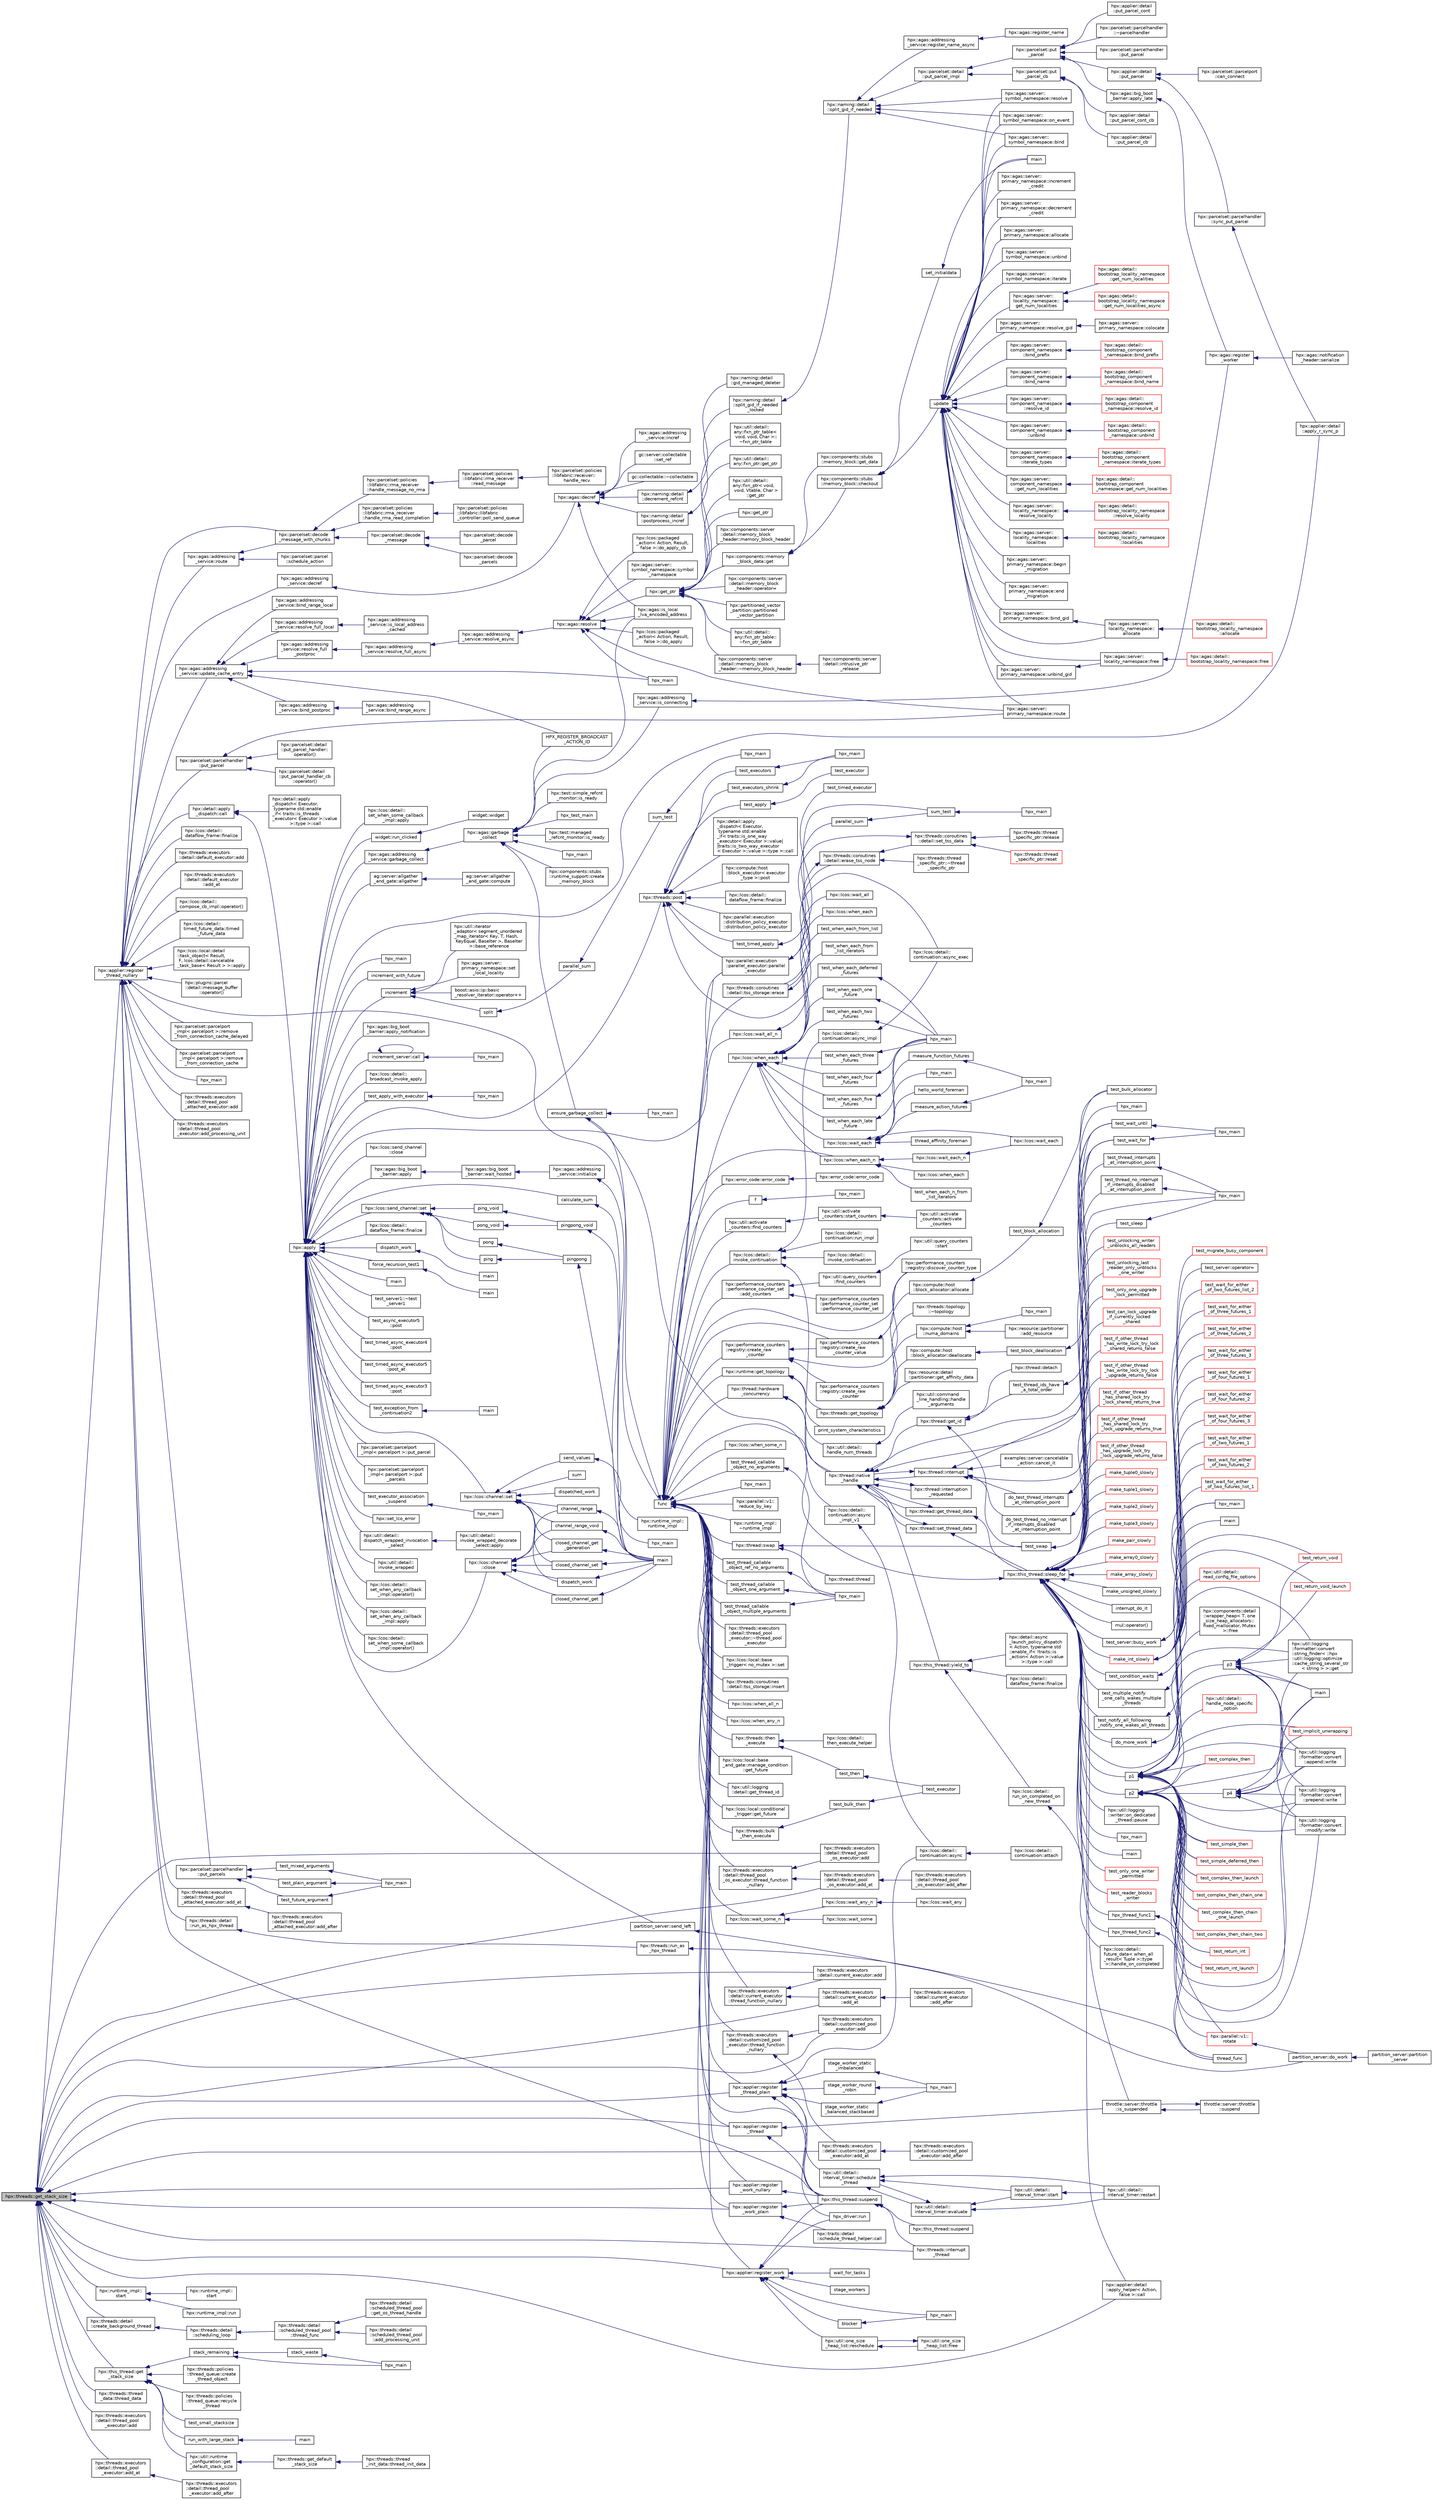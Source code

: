 digraph "hpx::threads::get_stack_size"
{
  edge [fontname="Helvetica",fontsize="10",labelfontname="Helvetica",labelfontsize="10"];
  node [fontname="Helvetica",fontsize="10",shape=record];
  rankdir="LR";
  Node3224 [label="hpx::threads::get_stack_size",height=0.2,width=0.4,color="black", fillcolor="grey75", style="filled", fontcolor="black"];
  Node3224 -> Node3225 [dir="back",color="midnightblue",fontsize="10",style="solid",fontname="Helvetica"];
  Node3225 [label="hpx::applier::register\l_thread_nullary",height=0.2,width=0.4,color="black", fillcolor="white", style="filled",URL="$d8/dcb/namespacehpx_1_1applier.html#a401cd1145927e58d74d1eb52aaccd936"];
  Node3225 -> Node3226 [dir="back",color="midnightblue",fontsize="10",style="solid",fontname="Helvetica"];
  Node3226 [label="hpx::agas::addressing\l_service::route",height=0.2,width=0.4,color="black", fillcolor="white", style="filled",URL="$db/d58/structhpx_1_1agas_1_1addressing__service.html#a7ba78aaaea353576c92e10899bbbb471",tooltip="Route the given parcel to the appropriate AGAS service instance. "];
  Node3226 -> Node3227 [dir="back",color="midnightblue",fontsize="10",style="solid",fontname="Helvetica"];
  Node3227 [label="hpx::parcelset::decode\l_message_with_chunks",height=0.2,width=0.4,color="black", fillcolor="white", style="filled",URL="$d4/d41/namespacehpx_1_1parcelset.html#abb7d99e0c8aaa983f0851d9c5d4e78bf"];
  Node3227 -> Node3228 [dir="back",color="midnightblue",fontsize="10",style="solid",fontname="Helvetica"];
  Node3228 [label="hpx::parcelset::decode\l_message",height=0.2,width=0.4,color="black", fillcolor="white", style="filled",URL="$d4/d41/namespacehpx_1_1parcelset.html#ab5f27461c52dbbfeab29fe8a37986faa"];
  Node3228 -> Node3229 [dir="back",color="midnightblue",fontsize="10",style="solid",fontname="Helvetica"];
  Node3229 [label="hpx::parcelset::decode\l_parcel",height=0.2,width=0.4,color="black", fillcolor="white", style="filled",URL="$d4/d41/namespacehpx_1_1parcelset.html#a0199ca3fa04e8fa08c9e6b9eec41ebb5"];
  Node3228 -> Node3230 [dir="back",color="midnightblue",fontsize="10",style="solid",fontname="Helvetica"];
  Node3230 [label="hpx::parcelset::decode\l_parcels",height=0.2,width=0.4,color="black", fillcolor="white", style="filled",URL="$d4/d41/namespacehpx_1_1parcelset.html#aa7b4acdaa73e95824f4406d316551b51"];
  Node3227 -> Node3231 [dir="back",color="midnightblue",fontsize="10",style="solid",fontname="Helvetica"];
  Node3231 [label="hpx::parcelset::policies\l::libfabric::rma_receiver\l::handle_message_no_rma",height=0.2,width=0.4,color="black", fillcolor="white", style="filled",URL="$d4/d56/structhpx_1_1parcelset_1_1policies_1_1libfabric_1_1rma__receiver.html#a9ee3082ad51ee63cf85049b8126580f0"];
  Node3231 -> Node3232 [dir="back",color="midnightblue",fontsize="10",style="solid",fontname="Helvetica"];
  Node3232 [label="hpx::parcelset::policies\l::libfabric::rma_receiver\l::read_message",height=0.2,width=0.4,color="black", fillcolor="white", style="filled",URL="$d4/d56/structhpx_1_1parcelset_1_1policies_1_1libfabric_1_1rma__receiver.html#a687e3e9569a57b6bd48220ecd7ef2394"];
  Node3232 -> Node3233 [dir="back",color="midnightblue",fontsize="10",style="solid",fontname="Helvetica"];
  Node3233 [label="hpx::parcelset::policies\l::libfabric::receiver::\lhandle_recv",height=0.2,width=0.4,color="black", fillcolor="white", style="filled",URL="$d9/df5/structhpx_1_1parcelset_1_1policies_1_1libfabric_1_1receiver.html#ae18eac5b1593bc79ba31cf828177d611"];
  Node3227 -> Node3234 [dir="back",color="midnightblue",fontsize="10",style="solid",fontname="Helvetica"];
  Node3234 [label="hpx::parcelset::policies\l::libfabric::rma_receiver\l::handle_rma_read_completion",height=0.2,width=0.4,color="black", fillcolor="white", style="filled",URL="$d4/d56/structhpx_1_1parcelset_1_1policies_1_1libfabric_1_1rma__receiver.html#a77182bc65fb4dd0fc0737d87bec05a72"];
  Node3234 -> Node3235 [dir="back",color="midnightblue",fontsize="10",style="solid",fontname="Helvetica"];
  Node3235 [label="hpx::parcelset::policies\l::libfabric::libfabric\l_controller::poll_send_queue",height=0.2,width=0.4,color="black", fillcolor="white", style="filled",URL="$db/d9f/classhpx_1_1parcelset_1_1policies_1_1libfabric_1_1libfabric__controller.html#afaa02e122be1ea6800a245af7b3a9cf8"];
  Node3226 -> Node3236 [dir="back",color="midnightblue",fontsize="10",style="solid",fontname="Helvetica"];
  Node3236 [label="hpx::parcelset::parcel\l::schedule_action",height=0.2,width=0.4,color="black", fillcolor="white", style="filled",URL="$d7/d11/classhpx_1_1parcelset_1_1parcel.html#a48b0c65d702bd4b1c4234de252246eb5"];
  Node3225 -> Node3237 [dir="back",color="midnightblue",fontsize="10",style="solid",fontname="Helvetica"];
  Node3237 [label="hpx::agas::addressing\l_service::decref",height=0.2,width=0.4,color="black", fillcolor="white", style="filled",URL="$db/d58/structhpx_1_1agas_1_1addressing__service.html#a0f18342491c8f0398bc0747a0634658b",tooltip="Decrement the global reference count for the given id. "];
  Node3237 -> Node3238 [dir="back",color="midnightblue",fontsize="10",style="solid",fontname="Helvetica"];
  Node3238 [label="hpx::agas::decref",height=0.2,width=0.4,color="black", fillcolor="white", style="filled",URL="$dc/d54/namespacehpx_1_1agas.html#a08f10ad4320050773ecaf08b7ad1ad3e"];
  Node3238 -> Node3239 [dir="back",color="midnightblue",fontsize="10",style="solid",fontname="Helvetica"];
  Node3239 [label="hpx::agas::addressing\l_service::incref",height=0.2,width=0.4,color="black", fillcolor="white", style="filled",URL="$db/d58/structhpx_1_1agas_1_1addressing__service.html#a77add8ef493b3ff577876bbbde8b2ead"];
  Node3238 -> Node3240 [dir="back",color="midnightblue",fontsize="10",style="solid",fontname="Helvetica"];
  Node3240 [label="hpx::agas::is_local\l_lva_encoded_address",height=0.2,width=0.4,color="black", fillcolor="white", style="filled",URL="$dc/d54/namespacehpx_1_1agas.html#abb5e5584ed3b536ace8e3f58415e24c2"];
  Node3238 -> Node3241 [dir="back",color="midnightblue",fontsize="10",style="solid",fontname="Helvetica"];
  Node3241 [label="gc::server::collectable\l::set_ref",height=0.2,width=0.4,color="black", fillcolor="white", style="filled",URL="$da/d76/structgc_1_1server_1_1collectable.html#a8e123e39f5a85da593dc15b5f872748d"];
  Node3238 -> Node3242 [dir="back",color="midnightblue",fontsize="10",style="solid",fontname="Helvetica"];
  Node3242 [label="gc::collectable::~collectable",height=0.2,width=0.4,color="black", fillcolor="white", style="filled",URL="$da/d23/structgc_1_1collectable.html#aa3ac1547c0889e84cc088090dafcad1e"];
  Node3238 -> Node3243 [dir="back",color="midnightblue",fontsize="10",style="solid",fontname="Helvetica"];
  Node3243 [label="hpx::naming::detail\l::decrement_refcnt",height=0.2,width=0.4,color="black", fillcolor="white", style="filled",URL="$d5/d18/namespacehpx_1_1naming_1_1detail.html#a63ddb380473bdb8a186686ffe718b6e2"];
  Node3243 -> Node3244 [dir="back",color="midnightblue",fontsize="10",style="solid",fontname="Helvetica"];
  Node3244 [label="hpx::naming::detail\l::gid_managed_deleter",height=0.2,width=0.4,color="black", fillcolor="white", style="filled",URL="$d5/d18/namespacehpx_1_1naming_1_1detail.html#a4a5ba88a0340322e30f2d7b160a4568f"];
  Node3238 -> Node3245 [dir="back",color="midnightblue",fontsize="10",style="solid",fontname="Helvetica"];
  Node3245 [label="hpx::naming::detail\l::postprocess_incref",height=0.2,width=0.4,color="black", fillcolor="white", style="filled",URL="$d5/d18/namespacehpx_1_1naming_1_1detail.html#a9d2708b2b1a4087d64195137b077ef1d"];
  Node3245 -> Node3246 [dir="back",color="midnightblue",fontsize="10",style="solid",fontname="Helvetica"];
  Node3246 [label="hpx::naming::detail\l::split_gid_if_needed\l_locked",height=0.2,width=0.4,color="black", fillcolor="white", style="filled",URL="$d5/d18/namespacehpx_1_1naming_1_1detail.html#a8a41d874bb719f702a76d483293d9d56"];
  Node3246 -> Node3247 [dir="back",color="midnightblue",fontsize="10",style="solid",fontname="Helvetica"];
  Node3247 [label="hpx::naming::detail\l::split_gid_if_needed",height=0.2,width=0.4,color="black", fillcolor="white", style="filled",URL="$d5/d18/namespacehpx_1_1naming_1_1detail.html#a106949fcb9087fb6bdca67d048d6568f"];
  Node3247 -> Node3248 [dir="back",color="midnightblue",fontsize="10",style="solid",fontname="Helvetica"];
  Node3248 [label="hpx::agas::addressing\l_service::register_name_async",height=0.2,width=0.4,color="black", fillcolor="white", style="filled",URL="$db/d58/structhpx_1_1agas_1_1addressing__service.html#adfd0ce835927a3c0396b6fc9e9fbb3cf"];
  Node3248 -> Node3249 [dir="back",color="midnightblue",fontsize="10",style="solid",fontname="Helvetica"];
  Node3249 [label="hpx::agas::register_name",height=0.2,width=0.4,color="black", fillcolor="white", style="filled",URL="$dc/d54/namespacehpx_1_1agas.html#adc43905ef74ad9948375f3948b64fc2f"];
  Node3247 -> Node3250 [dir="back",color="midnightblue",fontsize="10",style="solid",fontname="Helvetica"];
  Node3250 [label="hpx::parcelset::detail\l::put_parcel_impl",height=0.2,width=0.4,color="black", fillcolor="white", style="filled",URL="$dc/d4e/namespacehpx_1_1parcelset_1_1detail.html#a0dfe29365976960c7f5db6388e8ce603"];
  Node3250 -> Node3251 [dir="back",color="midnightblue",fontsize="10",style="solid",fontname="Helvetica"];
  Node3251 [label="hpx::parcelset::put\l_parcel",height=0.2,width=0.4,color="black", fillcolor="white", style="filled",URL="$d4/d41/namespacehpx_1_1parcelset.html#a53a9f5c6cf260dc8d06d194c96182b65"];
  Node3251 -> Node3252 [dir="back",color="midnightblue",fontsize="10",style="solid",fontname="Helvetica"];
  Node3252 [label="hpx::applier::detail\l::put_parcel",height=0.2,width=0.4,color="black", fillcolor="white", style="filled",URL="$d1/d2a/namespacehpx_1_1applier_1_1detail.html#a4d568b8071bb894a09fabfba232c2663"];
  Node3252 -> Node3253 [dir="back",color="midnightblue",fontsize="10",style="solid",fontname="Helvetica"];
  Node3253 [label="hpx::parcelset::parcelhandler\l::sync_put_parcel",height=0.2,width=0.4,color="black", fillcolor="white", style="filled",URL="$d4/d2f/classhpx_1_1parcelset_1_1parcelhandler.html#ad478f8b244ec822fcbcb84aa67b17497"];
  Node3253 -> Node3254 [dir="back",color="midnightblue",fontsize="10",style="solid",fontname="Helvetica"];
  Node3254 [label="hpx::applier::detail\l::apply_r_sync_p",height=0.2,width=0.4,color="black", fillcolor="white", style="filled",URL="$d1/d2a/namespacehpx_1_1applier_1_1detail.html#ab69485311adeb590afa621a4b4be595d"];
  Node3252 -> Node3255 [dir="back",color="midnightblue",fontsize="10",style="solid",fontname="Helvetica"];
  Node3255 [label="hpx::parcelset::parcelport\l::can_connect",height=0.2,width=0.4,color="black", fillcolor="white", style="filled",URL="$d9/d67/classhpx_1_1parcelset_1_1parcelport.html#a68bd6750625124e4de6309e74283a767"];
  Node3251 -> Node3256 [dir="back",color="midnightblue",fontsize="10",style="solid",fontname="Helvetica"];
  Node3256 [label="hpx::applier::detail\l::put_parcel_cont",height=0.2,width=0.4,color="black", fillcolor="white", style="filled",URL="$d1/d2a/namespacehpx_1_1applier_1_1detail.html#aa5119ce6a8f642d2bacf23dc42ade0f9"];
  Node3251 -> Node3257 [dir="back",color="midnightblue",fontsize="10",style="solid",fontname="Helvetica"];
  Node3257 [label="hpx::agas::big_boot\l_barrier::apply_late",height=0.2,width=0.4,color="black", fillcolor="white", style="filled",URL="$d8/db6/structhpx_1_1agas_1_1big__boot__barrier.html#a9148a04a25bea5a37d77b3ff20e1ebfb"];
  Node3257 -> Node3258 [dir="back",color="midnightblue",fontsize="10",style="solid",fontname="Helvetica"];
  Node3258 [label="hpx::agas::register\l_worker",height=0.2,width=0.4,color="black", fillcolor="white", style="filled",URL="$dc/d54/namespacehpx_1_1agas.html#a3c98dc053a97fca0f3f3b5719d9f8336"];
  Node3258 -> Node3259 [dir="back",color="midnightblue",fontsize="10",style="solid",fontname="Helvetica"];
  Node3259 [label="hpx::agas::notification\l_header::serialize",height=0.2,width=0.4,color="black", fillcolor="white", style="filled",URL="$de/dae/structhpx_1_1agas_1_1notification__header.html#aa028cf0e80baf9259523c340c4568634"];
  Node3251 -> Node3260 [dir="back",color="midnightblue",fontsize="10",style="solid",fontname="Helvetica"];
  Node3260 [label="hpx::parcelset::parcelhandler\l::~parcelhandler",height=0.2,width=0.4,color="black", fillcolor="white", style="filled",URL="$d4/d2f/classhpx_1_1parcelset_1_1parcelhandler.html#a938c1c4259b1be845dc0197465969a17"];
  Node3251 -> Node3261 [dir="back",color="midnightblue",fontsize="10",style="solid",fontname="Helvetica"];
  Node3261 [label="hpx::parcelset::parcelhandler\l::put_parcel",height=0.2,width=0.4,color="black", fillcolor="white", style="filled",URL="$d4/d2f/classhpx_1_1parcelset_1_1parcelhandler.html#aad45344f98c3f15456325c7270ae5ade"];
  Node3250 -> Node3262 [dir="back",color="midnightblue",fontsize="10",style="solid",fontname="Helvetica"];
  Node3262 [label="hpx::parcelset::put\l_parcel_cb",height=0.2,width=0.4,color="black", fillcolor="white", style="filled",URL="$d4/d41/namespacehpx_1_1parcelset.html#a44a60f48094a44cbb7f52b7807dc56ff"];
  Node3262 -> Node3263 [dir="back",color="midnightblue",fontsize="10",style="solid",fontname="Helvetica"];
  Node3263 [label="hpx::applier::detail\l::put_parcel_cb",height=0.2,width=0.4,color="black", fillcolor="white", style="filled",URL="$d1/d2a/namespacehpx_1_1applier_1_1detail.html#a96b7471f7a59fa4d3d298e562507c339"];
  Node3262 -> Node3264 [dir="back",color="midnightblue",fontsize="10",style="solid",fontname="Helvetica"];
  Node3264 [label="hpx::applier::detail\l::put_parcel_cont_cb",height=0.2,width=0.4,color="black", fillcolor="white", style="filled",URL="$d1/d2a/namespacehpx_1_1applier_1_1detail.html#acb5d7569cd53998c51e4b48f09d62e83"];
  Node3247 -> Node3265 [dir="back",color="midnightblue",fontsize="10",style="solid",fontname="Helvetica"];
  Node3265 [label="hpx::agas::server::\lsymbol_namespace::bind",height=0.2,width=0.4,color="black", fillcolor="white", style="filled",URL="$dc/da6/structhpx_1_1agas_1_1server_1_1symbol__namespace.html#a229ead0876ac8c5754793a2ca68de559"];
  Node3247 -> Node3266 [dir="back",color="midnightblue",fontsize="10",style="solid",fontname="Helvetica"];
  Node3266 [label="hpx::agas::server::\lsymbol_namespace::resolve",height=0.2,width=0.4,color="black", fillcolor="white", style="filled",URL="$dc/da6/structhpx_1_1agas_1_1server_1_1symbol__namespace.html#aec3fc24e40dc96142eb77537945e92d5"];
  Node3247 -> Node3267 [dir="back",color="midnightblue",fontsize="10",style="solid",fontname="Helvetica"];
  Node3267 [label="hpx::agas::server::\lsymbol_namespace::on_event",height=0.2,width=0.4,color="black", fillcolor="white", style="filled",URL="$dc/da6/structhpx_1_1agas_1_1server_1_1symbol__namespace.html#abbfcf18e8d40612e4fa618a39a2fc492"];
  Node3225 -> Node3268 [dir="back",color="midnightblue",fontsize="10",style="solid",fontname="Helvetica"];
  Node3268 [label="hpx::agas::addressing\l_service::update_cache_entry",height=0.2,width=0.4,color="black", fillcolor="white", style="filled",URL="$db/d58/structhpx_1_1agas_1_1addressing__service.html#ab49f7530592fc5c804c94720b8ffd61d"];
  Node3268 -> Node3269 [dir="back",color="midnightblue",fontsize="10",style="solid",fontname="Helvetica"];
  Node3269 [label="hpx::agas::addressing\l_service::bind_range_local",height=0.2,width=0.4,color="black", fillcolor="white", style="filled",URL="$db/d58/structhpx_1_1agas_1_1addressing__service.html#ab1d0ff454f580a5082a9b5d25b4f06fd",tooltip="Bind unique range of global ids to given base address. "];
  Node3268 -> Node3270 [dir="back",color="midnightblue",fontsize="10",style="solid",fontname="Helvetica"];
  Node3270 [label="hpx::agas::addressing\l_service::bind_postproc",height=0.2,width=0.4,color="black", fillcolor="white", style="filled",URL="$db/d58/structhpx_1_1agas_1_1addressing__service.html#ae6f42662e19483b27cbf2e2779104b6c"];
  Node3270 -> Node3271 [dir="back",color="midnightblue",fontsize="10",style="solid",fontname="Helvetica"];
  Node3271 [label="hpx::agas::addressing\l_service::bind_range_async",height=0.2,width=0.4,color="black", fillcolor="white", style="filled",URL="$db/d58/structhpx_1_1agas_1_1addressing__service.html#ad125f48a33347da6ab20c84f57822af7"];
  Node3268 -> Node3272 [dir="back",color="midnightblue",fontsize="10",style="solid",fontname="Helvetica"];
  Node3272 [label="hpx::agas::addressing\l_service::resolve_full_local",height=0.2,width=0.4,color="black", fillcolor="white", style="filled",URL="$db/d58/structhpx_1_1agas_1_1addressing__service.html#af089b92023be321f1e101f8666f79d56"];
  Node3272 -> Node3273 [dir="back",color="midnightblue",fontsize="10",style="solid",fontname="Helvetica"];
  Node3273 [label="hpx::agas::addressing\l_service::is_local_address\l_cached",height=0.2,width=0.4,color="black", fillcolor="white", style="filled",URL="$db/d58/structhpx_1_1agas_1_1addressing__service.html#ac22315a71f47927a730953d44c01e119"];
  Node3268 -> Node3274 [dir="back",color="midnightblue",fontsize="10",style="solid",fontname="Helvetica"];
  Node3274 [label="hpx::agas::addressing\l_service::resolve_full\l_postproc",height=0.2,width=0.4,color="black", fillcolor="white", style="filled",URL="$db/d58/structhpx_1_1agas_1_1addressing__service.html#a9adf9683a9e200a15224e7c04f8d6339"];
  Node3274 -> Node3275 [dir="back",color="midnightblue",fontsize="10",style="solid",fontname="Helvetica"];
  Node3275 [label="hpx::agas::addressing\l_service::resolve_full_async",height=0.2,width=0.4,color="black", fillcolor="white", style="filled",URL="$db/d58/structhpx_1_1agas_1_1addressing__service.html#af678e6288e0f302b9c96b813a8e660ef"];
  Node3275 -> Node3276 [dir="back",color="midnightblue",fontsize="10",style="solid",fontname="Helvetica"];
  Node3276 [label="hpx::agas::addressing\l_service::resolve_async",height=0.2,width=0.4,color="black", fillcolor="white", style="filled",URL="$db/d58/structhpx_1_1agas_1_1addressing__service.html#a3344990e7d5c255f51bf89a8fb2828eb"];
  Node3276 -> Node3277 [dir="back",color="midnightblue",fontsize="10",style="solid",fontname="Helvetica"];
  Node3277 [label="hpx::agas::resolve",height=0.2,width=0.4,color="black", fillcolor="white", style="filled",URL="$dc/d54/namespacehpx_1_1agas.html#aa3252ce39fbc229439bb0d85875b01fb"];
  Node3277 -> Node3278 [dir="back",color="midnightblue",fontsize="10",style="solid",fontname="Helvetica"];
  Node3278 [label="hpx::get_ptr",height=0.2,width=0.4,color="black", fillcolor="white", style="filled",URL="$d8/d83/namespacehpx.html#aeb814737de830a2e8e340ca052d5ebfa",tooltip="Returns a future referring to the pointer to the underlying memory of a component. "];
  Node3278 -> Node3279 [dir="back",color="midnightblue",fontsize="10",style="solid",fontname="Helvetica"];
  Node3279 [label="hpx::util::detail::\lany::fxn_ptr_table::\l~fxn_ptr_table",height=0.2,width=0.4,color="black", fillcolor="white", style="filled",URL="$d4/d23/structhpx_1_1util_1_1detail_1_1any_1_1fxn__ptr__table.html#abec0243c15a22c17b416628b8de59111"];
  Node3278 -> Node3280 [dir="back",color="midnightblue",fontsize="10",style="solid",fontname="Helvetica"];
  Node3280 [label="hpx::util::detail::\lany::fxn_ptr_table\<\l void, void, Char \>::\l~fxn_ptr_table",height=0.2,width=0.4,color="black", fillcolor="white", style="filled",URL="$d3/d8f/structhpx_1_1util_1_1detail_1_1any_1_1fxn__ptr__table_3_01void_00_01void_00_01_char_01_4.html#aa98a639e98218646776adc0f4d0c4f68"];
  Node3278 -> Node3281 [dir="back",color="midnightblue",fontsize="10",style="solid",fontname="Helvetica"];
  Node3281 [label="hpx::util::detail::\lany::fxn_ptr::get_ptr",height=0.2,width=0.4,color="black", fillcolor="white", style="filled",URL="$d7/dcb/structhpx_1_1util_1_1detail_1_1any_1_1fxn__ptr.html#a43d78a2ab4dd4b2149f361b38eeac853"];
  Node3278 -> Node3282 [dir="back",color="midnightblue",fontsize="10",style="solid",fontname="Helvetica"];
  Node3282 [label="hpx::util::detail::\lany::fxn_ptr\< void,\l void, Vtable, Char \>\l::get_ptr",height=0.2,width=0.4,color="black", fillcolor="white", style="filled",URL="$d4/dfd/structhpx_1_1util_1_1detail_1_1any_1_1fxn__ptr_3_01void_00_01void_00_01_vtable_00_01_char_01_4.html#a92b4217797102bca7f9ebe903be1cbbe"];
  Node3278 -> Node3283 [dir="back",color="midnightblue",fontsize="10",style="solid",fontname="Helvetica"];
  Node3283 [label="hpx::get_ptr",height=0.2,width=0.4,color="black", fillcolor="white", style="filled",URL="$d8/d83/namespacehpx.html#a488c36e8791a0f000ffce5ce86994602",tooltip="Returns a future referring to the pointer to the underlying memory of a component. "];
  Node3278 -> Node3284 [dir="back",color="midnightblue",fontsize="10",style="solid",fontname="Helvetica"];
  Node3284 [label="hpx::components::server\l::detail::memory_block\l_header::memory_block_header",height=0.2,width=0.4,color="black", fillcolor="white", style="filled",URL="$d7/d1b/classhpx_1_1components_1_1server_1_1detail_1_1memory__block__header.html#aed5e8cf63bf5845d4e1e6d24c5ff36fe"];
  Node3278 -> Node3285 [dir="back",color="midnightblue",fontsize="10",style="solid",fontname="Helvetica"];
  Node3285 [label="hpx::components::server\l::detail::memory_block\l_header::~memory_block_header",height=0.2,width=0.4,color="black", fillcolor="white", style="filled",URL="$d7/d1b/classhpx_1_1components_1_1server_1_1detail_1_1memory__block__header.html#a64944da9256f10c75be3c4683f978314"];
  Node3285 -> Node3286 [dir="back",color="midnightblue",fontsize="10",style="solid",fontname="Helvetica"];
  Node3286 [label="hpx::components::server\l::detail::intrusive_ptr\l_release",height=0.2,width=0.4,color="black", fillcolor="white", style="filled",URL="$d8/d25/namespacehpx_1_1components_1_1server_1_1detail.html#a17d9da126dd7a005fe03586fc75ca180"];
  Node3278 -> Node3287 [dir="back",color="midnightblue",fontsize="10",style="solid",fontname="Helvetica"];
  Node3287 [label="hpx::components::server\l::detail::memory_block\l_header::operator=",height=0.2,width=0.4,color="black", fillcolor="white", style="filled",URL="$d7/d1b/classhpx_1_1components_1_1server_1_1detail_1_1memory__block__header.html#a9f0f60ded060c5333875f47c4d36df16"];
  Node3278 -> Node3288 [dir="back",color="midnightblue",fontsize="10",style="solid",fontname="Helvetica"];
  Node3288 [label="hpx::components::memory\l_block_data::get",height=0.2,width=0.4,color="black", fillcolor="white", style="filled",URL="$d5/d76/classhpx_1_1components_1_1memory__block__data.html#a97ce2f01b730d8d90d329c1642fc0b28"];
  Node3288 -> Node3289 [dir="back",color="midnightblue",fontsize="10",style="solid",fontname="Helvetica"];
  Node3289 [label="hpx::components::stubs\l::memory_block::get_data",height=0.2,width=0.4,color="black", fillcolor="white", style="filled",URL="$d2/d46/structhpx_1_1components_1_1stubs_1_1memory__block.html#ac16c7812886244945987a05d7cb9b6e2"];
  Node3288 -> Node3290 [dir="back",color="midnightblue",fontsize="10",style="solid",fontname="Helvetica"];
  Node3290 [label="hpx::components::stubs\l::memory_block::checkout",height=0.2,width=0.4,color="black", fillcolor="white", style="filled",URL="$d2/d46/structhpx_1_1components_1_1stubs_1_1memory__block.html#a37128bbb38e0ee31010f3d06d6de4e66"];
  Node3290 -> Node3291 [dir="back",color="midnightblue",fontsize="10",style="solid",fontname="Helvetica"];
  Node3291 [label="set_initialdata",height=0.2,width=0.4,color="black", fillcolor="white", style="filled",URL="$d7/d8b/non__atomic__rma_8cpp.html#a8088a219b6b7da870545f4ec73f80930"];
  Node3291 -> Node3292 [dir="back",color="midnightblue",fontsize="10",style="solid",fontname="Helvetica"];
  Node3292 [label="main",height=0.2,width=0.4,color="black", fillcolor="white", style="filled",URL="$d7/d8b/non__atomic__rma_8cpp.html#a0ddf1224851353fc92bfbff6f499fa97"];
  Node3290 -> Node3293 [dir="back",color="midnightblue",fontsize="10",style="solid",fontname="Helvetica"];
  Node3293 [label="update",height=0.2,width=0.4,color="black", fillcolor="white", style="filled",URL="$d7/d8b/non__atomic__rma_8cpp.html#a1f6c9aa3449cfad360e892c9c0bb7773"];
  Node3293 -> Node3294 [dir="back",color="midnightblue",fontsize="10",style="solid",fontname="Helvetica"];
  Node3294 [label="hpx::agas::server::\lcomponent_namespace\l::bind_prefix",height=0.2,width=0.4,color="black", fillcolor="white", style="filled",URL="$d4/dc8/structhpx_1_1agas_1_1server_1_1component__namespace.html#aa0f1e073d2837e493bbb13ffd5c06dc7"];
  Node3294 -> Node3295 [dir="back",color="midnightblue",fontsize="10",style="solid",fontname="Helvetica"];
  Node3295 [label="hpx::agas::detail::\lbootstrap_component\l_namespace::bind_prefix",height=0.2,width=0.4,color="red", fillcolor="white", style="filled",URL="$d4/db7/structhpx_1_1agas_1_1detail_1_1bootstrap__component__namespace.html#a9c4e85844335c1eb7a2dee35ab973927"];
  Node3293 -> Node3298 [dir="back",color="midnightblue",fontsize="10",style="solid",fontname="Helvetica"];
  Node3298 [label="hpx::agas::server::\lcomponent_namespace\l::bind_name",height=0.2,width=0.4,color="black", fillcolor="white", style="filled",URL="$d4/dc8/structhpx_1_1agas_1_1server_1_1component__namespace.html#ac81ad0c6b5a63d0af3299207949b4749"];
  Node3298 -> Node3299 [dir="back",color="midnightblue",fontsize="10",style="solid",fontname="Helvetica"];
  Node3299 [label="hpx::agas::detail::\lbootstrap_component\l_namespace::bind_name",height=0.2,width=0.4,color="red", fillcolor="white", style="filled",URL="$d4/db7/structhpx_1_1agas_1_1detail_1_1bootstrap__component__namespace.html#ad25372861bda6208139f91887d918fbb"];
  Node3293 -> Node3300 [dir="back",color="midnightblue",fontsize="10",style="solid",fontname="Helvetica"];
  Node3300 [label="hpx::agas::server::\lcomponent_namespace\l::resolve_id",height=0.2,width=0.4,color="black", fillcolor="white", style="filled",URL="$d4/dc8/structhpx_1_1agas_1_1server_1_1component__namespace.html#acee1577d340b0c3af69fea410a97e760"];
  Node3300 -> Node3301 [dir="back",color="midnightblue",fontsize="10",style="solid",fontname="Helvetica"];
  Node3301 [label="hpx::agas::detail::\lbootstrap_component\l_namespace::resolve_id",height=0.2,width=0.4,color="red", fillcolor="white", style="filled",URL="$d4/db7/structhpx_1_1agas_1_1detail_1_1bootstrap__component__namespace.html#a59c6702ea1ee4d5d744d89bb57c6ba83"];
  Node3293 -> Node3302 [dir="back",color="midnightblue",fontsize="10",style="solid",fontname="Helvetica"];
  Node3302 [label="hpx::agas::server::\lcomponent_namespace\l::unbind",height=0.2,width=0.4,color="black", fillcolor="white", style="filled",URL="$d4/dc8/structhpx_1_1agas_1_1server_1_1component__namespace.html#a6a1c04b36c3f7c2a61dba64cf586f2b7"];
  Node3302 -> Node3303 [dir="back",color="midnightblue",fontsize="10",style="solid",fontname="Helvetica"];
  Node3303 [label="hpx::agas::detail::\lbootstrap_component\l_namespace::unbind",height=0.2,width=0.4,color="red", fillcolor="white", style="filled",URL="$d4/db7/structhpx_1_1agas_1_1detail_1_1bootstrap__component__namespace.html#aed0961449fec108933b6f738040e98af"];
  Node3293 -> Node3304 [dir="back",color="midnightblue",fontsize="10",style="solid",fontname="Helvetica"];
  Node3304 [label="hpx::agas::server::\lcomponent_namespace\l::iterate_types",height=0.2,width=0.4,color="black", fillcolor="white", style="filled",URL="$d4/dc8/structhpx_1_1agas_1_1server_1_1component__namespace.html#a841f64a9b93bb658091f80fa5019c42c"];
  Node3304 -> Node3305 [dir="back",color="midnightblue",fontsize="10",style="solid",fontname="Helvetica"];
  Node3305 [label="hpx::agas::detail::\lbootstrap_component\l_namespace::iterate_types",height=0.2,width=0.4,color="red", fillcolor="white", style="filled",URL="$d4/db7/structhpx_1_1agas_1_1detail_1_1bootstrap__component__namespace.html#a750193d7d4f0ed8a9adcd7054ae62063"];
  Node3293 -> Node3306 [dir="back",color="midnightblue",fontsize="10",style="solid",fontname="Helvetica"];
  Node3306 [label="hpx::agas::server::\lcomponent_namespace\l::get_num_localities",height=0.2,width=0.4,color="black", fillcolor="white", style="filled",URL="$d4/dc8/structhpx_1_1agas_1_1server_1_1component__namespace.html#ae4612aa43bf1a3173cc0a17f78593a1f"];
  Node3306 -> Node3307 [dir="back",color="midnightblue",fontsize="10",style="solid",fontname="Helvetica"];
  Node3307 [label="hpx::agas::detail::\lbootstrap_component\l_namespace::get_num_localities",height=0.2,width=0.4,color="red", fillcolor="white", style="filled",URL="$d4/db7/structhpx_1_1agas_1_1detail_1_1bootstrap__component__namespace.html#a2ac6a4525c269aa2f635b877e98209aa"];
  Node3293 -> Node3308 [dir="back",color="midnightblue",fontsize="10",style="solid",fontname="Helvetica"];
  Node3308 [label="hpx::agas::server::\llocality_namespace::\lallocate",height=0.2,width=0.4,color="black", fillcolor="white", style="filled",URL="$dc/d72/structhpx_1_1agas_1_1server_1_1locality__namespace.html#a584777211619893840252d5c72b726ac"];
  Node3308 -> Node3309 [dir="back",color="midnightblue",fontsize="10",style="solid",fontname="Helvetica"];
  Node3309 [label="hpx::agas::detail::\lbootstrap_locality_namespace\l::allocate",height=0.2,width=0.4,color="red", fillcolor="white", style="filled",URL="$d2/d28/structhpx_1_1agas_1_1detail_1_1bootstrap__locality__namespace.html#a17fa8a29a5b6c64ac5f92b67fd816be1"];
  Node3293 -> Node3312 [dir="back",color="midnightblue",fontsize="10",style="solid",fontname="Helvetica"];
  Node3312 [label="hpx::agas::server::\llocality_namespace::\lresolve_locality",height=0.2,width=0.4,color="black", fillcolor="white", style="filled",URL="$dc/d72/structhpx_1_1agas_1_1server_1_1locality__namespace.html#acc664dc0ee762d5b35802aa60ac9f6e7"];
  Node3312 -> Node3313 [dir="back",color="midnightblue",fontsize="10",style="solid",fontname="Helvetica"];
  Node3313 [label="hpx::agas::detail::\lbootstrap_locality_namespace\l::resolve_locality",height=0.2,width=0.4,color="red", fillcolor="white", style="filled",URL="$d2/d28/structhpx_1_1agas_1_1detail_1_1bootstrap__locality__namespace.html#a90a9e093f25dbd05d50ec1b46ced037c"];
  Node3293 -> Node3314 [dir="back",color="midnightblue",fontsize="10",style="solid",fontname="Helvetica"];
  Node3314 [label="hpx::agas::server::\llocality_namespace::free",height=0.2,width=0.4,color="black", fillcolor="white", style="filled",URL="$dc/d72/structhpx_1_1agas_1_1server_1_1locality__namespace.html#a53c05de8b43cbdb17edf4930b0fc0ac6"];
  Node3314 -> Node3315 [dir="back",color="midnightblue",fontsize="10",style="solid",fontname="Helvetica"];
  Node3315 [label="hpx::agas::detail::\lbootstrap_locality_namespace::free",height=0.2,width=0.4,color="red", fillcolor="white", style="filled",URL="$d2/d28/structhpx_1_1agas_1_1detail_1_1bootstrap__locality__namespace.html#a2830ab98d14d3fadcec97a72783f9221"];
  Node3293 -> Node3316 [dir="back",color="midnightblue",fontsize="10",style="solid",fontname="Helvetica"];
  Node3316 [label="hpx::agas::server::\llocality_namespace::\llocalities",height=0.2,width=0.4,color="black", fillcolor="white", style="filled",URL="$dc/d72/structhpx_1_1agas_1_1server_1_1locality__namespace.html#ab0ecc44f496ee5011c8ba2c73ea4e5e5"];
  Node3316 -> Node3317 [dir="back",color="midnightblue",fontsize="10",style="solid",fontname="Helvetica"];
  Node3317 [label="hpx::agas::detail::\lbootstrap_locality_namespace\l::localities",height=0.2,width=0.4,color="red", fillcolor="white", style="filled",URL="$d2/d28/structhpx_1_1agas_1_1detail_1_1bootstrap__locality__namespace.html#ab8a1c96ad1ffea65eac264d0c2f64de9"];
  Node3293 -> Node3318 [dir="back",color="midnightblue",fontsize="10",style="solid",fontname="Helvetica"];
  Node3318 [label="hpx::agas::server::\llocality_namespace::\lget_num_localities",height=0.2,width=0.4,color="black", fillcolor="white", style="filled",URL="$dc/d72/structhpx_1_1agas_1_1server_1_1locality__namespace.html#a0df77ad95317a3800a9ae69e8a7ebbe8"];
  Node3318 -> Node3319 [dir="back",color="midnightblue",fontsize="10",style="solid",fontname="Helvetica"];
  Node3319 [label="hpx::agas::detail::\lbootstrap_locality_namespace\l::get_num_localities",height=0.2,width=0.4,color="red", fillcolor="white", style="filled",URL="$d2/d28/structhpx_1_1agas_1_1detail_1_1bootstrap__locality__namespace.html#a6c757ccbb4b7a4a0444dbe3ddee6c6c9"];
  Node3318 -> Node3320 [dir="back",color="midnightblue",fontsize="10",style="solid",fontname="Helvetica"];
  Node3320 [label="hpx::agas::detail::\lbootstrap_locality_namespace\l::get_num_localities_async",height=0.2,width=0.4,color="red", fillcolor="white", style="filled",URL="$d2/d28/structhpx_1_1agas_1_1detail_1_1bootstrap__locality__namespace.html#ac82989597458b0c52fb29f1e3e9fa9d3"];
  Node3293 -> Node3292 [dir="back",color="midnightblue",fontsize="10",style="solid",fontname="Helvetica"];
  Node3293 -> Node3321 [dir="back",color="midnightblue",fontsize="10",style="solid",fontname="Helvetica"];
  Node3321 [label="hpx::agas::server::\lprimary_namespace::begin\l_migration",height=0.2,width=0.4,color="black", fillcolor="white", style="filled",URL="$d7/d3a/structhpx_1_1agas_1_1server_1_1primary__namespace.html#aca25c89f18a24d56fb9d230735ac8361"];
  Node3293 -> Node3322 [dir="back",color="midnightblue",fontsize="10",style="solid",fontname="Helvetica"];
  Node3322 [label="hpx::agas::server::\lprimary_namespace::end\l_migration",height=0.2,width=0.4,color="black", fillcolor="white", style="filled",URL="$d7/d3a/structhpx_1_1agas_1_1server_1_1primary__namespace.html#a1905203b50cb381ee1cb52bbcc602286"];
  Node3293 -> Node3323 [dir="back",color="midnightblue",fontsize="10",style="solid",fontname="Helvetica"];
  Node3323 [label="hpx::agas::server::\lprimary_namespace::bind_gid",height=0.2,width=0.4,color="black", fillcolor="white", style="filled",URL="$d7/d3a/structhpx_1_1agas_1_1server_1_1primary__namespace.html#ab1681a26c8e8cc901a7e21544a88a951"];
  Node3323 -> Node3308 [dir="back",color="midnightblue",fontsize="10",style="solid",fontname="Helvetica"];
  Node3293 -> Node3324 [dir="back",color="midnightblue",fontsize="10",style="solid",fontname="Helvetica"];
  Node3324 [label="hpx::agas::server::\lprimary_namespace::resolve_gid",height=0.2,width=0.4,color="black", fillcolor="white", style="filled",URL="$d7/d3a/structhpx_1_1agas_1_1server_1_1primary__namespace.html#a967d5cd6df2454d4d74191d22028f756"];
  Node3324 -> Node3325 [dir="back",color="midnightblue",fontsize="10",style="solid",fontname="Helvetica"];
  Node3325 [label="hpx::agas::server::\lprimary_namespace::colocate",height=0.2,width=0.4,color="black", fillcolor="white", style="filled",URL="$d7/d3a/structhpx_1_1agas_1_1server_1_1primary__namespace.html#a326ebd3b0f65ea692ed0c085f015d0f4"];
  Node3293 -> Node3326 [dir="back",color="midnightblue",fontsize="10",style="solid",fontname="Helvetica"];
  Node3326 [label="hpx::agas::server::\lprimary_namespace::unbind_gid",height=0.2,width=0.4,color="black", fillcolor="white", style="filled",URL="$d7/d3a/structhpx_1_1agas_1_1server_1_1primary__namespace.html#ab86ca45dbf7362722af552f285ee5783"];
  Node3326 -> Node3314 [dir="back",color="midnightblue",fontsize="10",style="solid",fontname="Helvetica"];
  Node3293 -> Node3327 [dir="back",color="midnightblue",fontsize="10",style="solid",fontname="Helvetica"];
  Node3327 [label="hpx::agas::server::\lprimary_namespace::increment\l_credit",height=0.2,width=0.4,color="black", fillcolor="white", style="filled",URL="$d7/d3a/structhpx_1_1agas_1_1server_1_1primary__namespace.html#a4f254d5f7e9910fa0505c77f3c390011"];
  Node3293 -> Node3328 [dir="back",color="midnightblue",fontsize="10",style="solid",fontname="Helvetica"];
  Node3328 [label="hpx::agas::server::\lprimary_namespace::decrement\l_credit",height=0.2,width=0.4,color="black", fillcolor="white", style="filled",URL="$d7/d3a/structhpx_1_1agas_1_1server_1_1primary__namespace.html#ae3e39a46a5efda084c9971c1c5f519a3"];
  Node3293 -> Node3329 [dir="back",color="midnightblue",fontsize="10",style="solid",fontname="Helvetica"];
  Node3329 [label="hpx::agas::server::\lprimary_namespace::allocate",height=0.2,width=0.4,color="black", fillcolor="white", style="filled",URL="$d7/d3a/structhpx_1_1agas_1_1server_1_1primary__namespace.html#a87560fb730ac846b91fc7287dc4e247b"];
  Node3293 -> Node3330 [dir="back",color="midnightblue",fontsize="10",style="solid",fontname="Helvetica"];
  Node3330 [label="hpx::agas::server::\lprimary_namespace::route",height=0.2,width=0.4,color="black", fillcolor="white", style="filled",URL="$d7/d3a/structhpx_1_1agas_1_1server_1_1primary__namespace.html#a9037a1baa55fb13097a541bc365f2d0b"];
  Node3293 -> Node3265 [dir="back",color="midnightblue",fontsize="10",style="solid",fontname="Helvetica"];
  Node3293 -> Node3266 [dir="back",color="midnightblue",fontsize="10",style="solid",fontname="Helvetica"];
  Node3293 -> Node3331 [dir="back",color="midnightblue",fontsize="10",style="solid",fontname="Helvetica"];
  Node3331 [label="hpx::agas::server::\lsymbol_namespace::unbind",height=0.2,width=0.4,color="black", fillcolor="white", style="filled",URL="$dc/da6/structhpx_1_1agas_1_1server_1_1symbol__namespace.html#a815485bd53b2cd7bd8acb57c142cb293"];
  Node3293 -> Node3332 [dir="back",color="midnightblue",fontsize="10",style="solid",fontname="Helvetica"];
  Node3332 [label="hpx::agas::server::\lsymbol_namespace::iterate",height=0.2,width=0.4,color="black", fillcolor="white", style="filled",URL="$dc/da6/structhpx_1_1agas_1_1server_1_1symbol__namespace.html#a11805477f07dc19afc43990b2997d190"];
  Node3293 -> Node3267 [dir="back",color="midnightblue",fontsize="10",style="solid",fontname="Helvetica"];
  Node3278 -> Node3333 [dir="back",color="midnightblue",fontsize="10",style="solid",fontname="Helvetica"];
  Node3333 [label="hpx::partitioned_vector\l_partition::partitioned\l_vector_partition",height=0.2,width=0.4,color="black", fillcolor="white", style="filled",URL="$da/d87/classhpx_1_1partitioned__vector__partition.html#a85078a778fae06c9d51315c2775227c2"];
  Node3277 -> Node3240 [dir="back",color="midnightblue",fontsize="10",style="solid",fontname="Helvetica"];
  Node3277 -> Node3334 [dir="back",color="midnightblue",fontsize="10",style="solid",fontname="Helvetica"];
  Node3334 [label="hpx_main",height=0.2,width=0.4,color="black", fillcolor="white", style="filled",URL="$d1/d4f/local__address__rebind_8cpp.html#aaf67a3863f19ff7033e239ebb1204fb7"];
  Node3277 -> Node3335 [dir="back",color="midnightblue",fontsize="10",style="solid",fontname="Helvetica"];
  Node3335 [label="hpx::lcos::packaged\l_action\< Action, Result,\l false \>::do_apply",height=0.2,width=0.4,color="black", fillcolor="white", style="filled",URL="$df/da7/classhpx_1_1lcos_1_1packaged__action_3_01_action_00_01_result_00_01false_01_4.html#a7b4b07dc448c4f1e41b2d0dd4db0766d"];
  Node3277 -> Node3336 [dir="back",color="midnightblue",fontsize="10",style="solid",fontname="Helvetica"];
  Node3336 [label="hpx::lcos::packaged\l_action\< Action, Result,\l false \>::do_apply_cb",height=0.2,width=0.4,color="black", fillcolor="white", style="filled",URL="$df/da7/classhpx_1_1lcos_1_1packaged__action_3_01_action_00_01_result_00_01false_01_4.html#ae9e7cb83096eb3fd1b748c39545d66a7"];
  Node3277 -> Node3330 [dir="back",color="midnightblue",fontsize="10",style="solid",fontname="Helvetica"];
  Node3277 -> Node3337 [dir="back",color="midnightblue",fontsize="10",style="solid",fontname="Helvetica"];
  Node3337 [label="hpx::agas::server::\lsymbol_namespace::symbol\l_namespace",height=0.2,width=0.4,color="black", fillcolor="white", style="filled",URL="$dc/da6/structhpx_1_1agas_1_1server_1_1symbol__namespace.html#a47e93a69f95628011765023a666b6619"];
  Node3268 -> Node3334 [dir="back",color="midnightblue",fontsize="10",style="solid",fontname="Helvetica"];
  Node3268 -> Node3338 [dir="back",color="midnightblue",fontsize="10",style="solid",fontname="Helvetica"];
  Node3338 [label="HPX_REGISTER_BROADCAST\l_ACTION_ID",height=0.2,width=0.4,color="black", fillcolor="white", style="filled",URL="$de/d5c/runtime__support__server_8cpp.html#a2c7fd60adfab122ae67b173ad73fc706"];
  Node3225 -> Node3339 [dir="back",color="midnightblue",fontsize="10",style="solid",fontname="Helvetica"];
  Node3339 [label="hpx::detail::apply\l_dispatch::call",height=0.2,width=0.4,color="black", fillcolor="white", style="filled",URL="$db/de8/structhpx_1_1detail_1_1apply__dispatch.html#a0755fab16d281e74bcff0f8045be9459"];
  Node3339 -> Node3340 [dir="back",color="midnightblue",fontsize="10",style="solid",fontname="Helvetica"];
  Node3340 [label="hpx::detail::apply\l_dispatch\< Executor,\l typename std::enable\l_if\< traits::is_threads\l_executor\< Executor \>::value\l \>::type \>::call",height=0.2,width=0.4,color="black", fillcolor="white", style="filled",URL="$d2/d36/structhpx_1_1detail_1_1apply__dispatch_3_01_executor_00_01typename_01std_1_1enable__if_3_01traitace0e78b4eed46f7469a5d3012e80024.html#a3cf0ca78ec85af06d8c729e4bd1b8ab4"];
  Node3339 -> Node3341 [dir="back",color="midnightblue",fontsize="10",style="solid",fontname="Helvetica"];
  Node3341 [label="hpx::apply",height=0.2,width=0.4,color="black", fillcolor="white", style="filled",URL="$d8/d83/namespacehpx.html#aa87762f0db0731d385f3fdfdb25d59fc"];
  Node3341 -> Node3342 [dir="back",color="midnightblue",fontsize="10",style="solid",fontname="Helvetica"];
  Node3342 [label="hpx::agas::addressing\l_service::garbage_collect",height=0.2,width=0.4,color="black", fillcolor="white", style="filled",URL="$db/d58/structhpx_1_1agas_1_1addressing__service.html#a87dcae0eacf6e62d5103ebf516d86f63"];
  Node3342 -> Node3343 [dir="back",color="midnightblue",fontsize="10",style="solid",fontname="Helvetica"];
  Node3343 [label="hpx::agas::garbage\l_collect",height=0.2,width=0.4,color="black", fillcolor="white", style="filled",URL="$dc/d54/namespacehpx_1_1agas.html#a951337adc4f9bd6df00a50737468e911"];
  Node3343 -> Node3344 [dir="back",color="midnightblue",fontsize="10",style="solid",fontname="Helvetica"];
  Node3344 [label="hpx::agas::addressing\l_service::is_connecting",height=0.2,width=0.4,color="black", fillcolor="white", style="filled",URL="$db/d58/structhpx_1_1agas_1_1addressing__service.html#a0155cfd6dbb903623ae403c6f53b86c3",tooltip="Returns whether this addressing_service is connecting to a running application. "];
  Node3344 -> Node3258 [dir="back",color="midnightblue",fontsize="10",style="solid",fontname="Helvetica"];
  Node3343 -> Node3345 [dir="back",color="midnightblue",fontsize="10",style="solid",fontname="Helvetica"];
  Node3345 [label="hpx_test_main",height=0.2,width=0.4,color="black", fillcolor="white", style="filled",URL="$d6/d80/credit__exhaustion_8cpp.html#a9a1c75cfa4bc8637fb9e22dfdca0891a"];
  Node3343 -> Node3346 [dir="back",color="midnightblue",fontsize="10",style="solid",fontname="Helvetica"];
  Node3346 [label="ensure_garbage_collect",height=0.2,width=0.4,color="black", fillcolor="white", style="filled",URL="$d8/dfd/id__type__ref__counting__1032_8cpp.html#a5264b94bf7c262ac0e521fb290d476d5"];
  Node3346 -> Node3347 [dir="back",color="midnightblue",fontsize="10",style="solid",fontname="Helvetica"];
  Node3347 [label="func",height=0.2,width=0.4,color="black", fillcolor="white", style="filled",URL="$d8/dfd/id__type__ref__counting__1032_8cpp.html#ab811b86ea5107ffb3351fcaa29d2c652"];
  Node3347 -> Node3348 [dir="back",color="midnightblue",fontsize="10",style="solid",fontname="Helvetica"];
  Node3348 [label="hpx::util::activate\l_counters::find_counters",height=0.2,width=0.4,color="black", fillcolor="white", style="filled",URL="$d9/d0b/classhpx_1_1util_1_1activate__counters.html#a797f766dd5e2416f54a5a91b267bedd4"];
  Node3348 -> Node3349 [dir="back",color="midnightblue",fontsize="10",style="solid",fontname="Helvetica"];
  Node3349 [label="hpx::util::activate\l_counters::start_counters",height=0.2,width=0.4,color="black", fillcolor="white", style="filled",URL="$d9/d0b/classhpx_1_1util_1_1activate__counters.html#af2193bbb81054707baea1f8f19d63ddf"];
  Node3349 -> Node3350 [dir="back",color="midnightblue",fontsize="10",style="solid",fontname="Helvetica"];
  Node3350 [label="hpx::util::activate\l_counters::activate\l_counters",height=0.2,width=0.4,color="black", fillcolor="white", style="filled",URL="$d9/d0b/classhpx_1_1util_1_1activate__counters.html#a58030114fe706c120ec4d6d793da25d7"];
  Node3347 -> Node3351 [dir="back",color="midnightblue",fontsize="10",style="solid",fontname="Helvetica"];
  Node3351 [label="hpx::lcos::local::base\l_and_gate::manage_condition\l::get_future",height=0.2,width=0.4,color="black", fillcolor="white", style="filled",URL="$d2/d39/structhpx_1_1lcos_1_1local_1_1base__and__gate_1_1manage__condition.html#ac4f65bf84421c3d2e1e40e986d8d8e62"];
  Node3347 -> Node3225 [dir="back",color="midnightblue",fontsize="10",style="solid",fontname="Helvetica"];
  Node3347 -> Node3352 [dir="back",color="midnightblue",fontsize="10",style="solid",fontname="Helvetica"];
  Node3352 [label="hpx::applier::register\l_thread",height=0.2,width=0.4,color="black", fillcolor="white", style="filled",URL="$d8/dcb/namespacehpx_1_1applier.html#aa385dd8c421f374f5b672a60aef36df4"];
  Node3352 -> Node3353 [dir="back",color="midnightblue",fontsize="10",style="solid",fontname="Helvetica"];
  Node3353 [label="hpx::this_thread::suspend",height=0.2,width=0.4,color="black", fillcolor="white", style="filled",URL="$d9/d52/namespacehpx_1_1this__thread.html#a15c12bd6b0b99c9a65e1a3669492805d"];
  Node3353 -> Node3354 [dir="back",color="midnightblue",fontsize="10",style="solid",fontname="Helvetica"];
  Node3354 [label="hpx::threads::interrupt\l_thread",height=0.2,width=0.4,color="black", fillcolor="white", style="filled",URL="$d7/d28/namespacehpx_1_1threads.html#ae3f683ad072d61249bf20c67134d604c"];
  Node3353 -> Node3355 [dir="back",color="midnightblue",fontsize="10",style="solid",fontname="Helvetica"];
  Node3355 [label="hpx::this_thread::suspend",height=0.2,width=0.4,color="black", fillcolor="white", style="filled",URL="$d9/d52/namespacehpx_1_1this__thread.html#a13faad4167a300676b16c76733aac1df"];
  Node3352 -> Node3356 [dir="back",color="midnightblue",fontsize="10",style="solid",fontname="Helvetica"];
  Node3356 [label="throttle::server::throttle\l::is_suspended",height=0.2,width=0.4,color="black", fillcolor="white", style="filled",URL="$df/ddc/classthrottle_1_1server_1_1throttle.html#a049732ad9c4e70a61accca4b50874b7d"];
  Node3356 -> Node3357 [dir="back",color="midnightblue",fontsize="10",style="solid",fontname="Helvetica"];
  Node3357 [label="throttle::server::throttle\l::suspend",height=0.2,width=0.4,color="black", fillcolor="white", style="filled",URL="$df/ddc/classthrottle_1_1server_1_1throttle.html#ac4a593e4e48066b2ee29fb54bdd862a1"];
  Node3357 -> Node3356 [dir="back",color="midnightblue",fontsize="10",style="solid",fontname="Helvetica"];
  Node3347 -> Node3358 [dir="back",color="midnightblue",fontsize="10",style="solid",fontname="Helvetica"];
  Node3358 [label="hpx::applier::register\l_thread_plain",height=0.2,width=0.4,color="black", fillcolor="white", style="filled",URL="$d8/dcb/namespacehpx_1_1applier.html#af52189d319dd2fa91d63dff6fcef6097"];
  Node3358 -> Node3359 [dir="back",color="midnightblue",fontsize="10",style="solid",fontname="Helvetica"];
  Node3359 [label="hpx_driver::run",height=0.2,width=0.4,color="black", fillcolor="white", style="filled",URL="$df/d10/structhpx__driver.html#a18f4851aebac8f2b382fae393675108f"];
  Node3358 -> Node3360 [dir="back",color="midnightblue",fontsize="10",style="solid",fontname="Helvetica"];
  Node3360 [label="hpx::util::detail::\linterval_timer::schedule\l_thread",height=0.2,width=0.4,color="black", fillcolor="white", style="filled",URL="$d9/dc4/classhpx_1_1util_1_1detail_1_1interval__timer.html#a1d016ac6de8d3e796e7e0e0e26b93aa0"];
  Node3360 -> Node3361 [dir="back",color="midnightblue",fontsize="10",style="solid",fontname="Helvetica"];
  Node3361 [label="hpx::util::detail::\linterval_timer::start",height=0.2,width=0.4,color="black", fillcolor="white", style="filled",URL="$d9/dc4/classhpx_1_1util_1_1detail_1_1interval__timer.html#a4e828ee56e41d8f50dc946452b15e3a6"];
  Node3361 -> Node3362 [dir="back",color="midnightblue",fontsize="10",style="solid",fontname="Helvetica"];
  Node3362 [label="hpx::util::detail::\linterval_timer::restart",height=0.2,width=0.4,color="black", fillcolor="white", style="filled",URL="$d9/dc4/classhpx_1_1util_1_1detail_1_1interval__timer.html#aef44e704e69523484a42421ffcf114b2"];
  Node3360 -> Node3362 [dir="back",color="midnightblue",fontsize="10",style="solid",fontname="Helvetica"];
  Node3360 -> Node3363 [dir="back",color="midnightblue",fontsize="10",style="solid",fontname="Helvetica"];
  Node3363 [label="hpx::util::detail::\linterval_timer::evaluate",height=0.2,width=0.4,color="black", fillcolor="white", style="filled",URL="$d9/dc4/classhpx_1_1util_1_1detail_1_1interval__timer.html#ad9b01abbf45233ff46e5bc8b19ed013e"];
  Node3363 -> Node3361 [dir="back",color="midnightblue",fontsize="10",style="solid",fontname="Helvetica"];
  Node3363 -> Node3362 [dir="back",color="midnightblue",fontsize="10",style="solid",fontname="Helvetica"];
  Node3363 -> Node3360 [dir="back",color="midnightblue",fontsize="10",style="solid",fontname="Helvetica"];
  Node3358 -> Node3364 [dir="back",color="midnightblue",fontsize="10",style="solid",fontname="Helvetica"];
  Node3364 [label="hpx::lcos::detail::\lcontinuation::async",height=0.2,width=0.4,color="black", fillcolor="white", style="filled",URL="$d9/dc0/classhpx_1_1lcos_1_1detail_1_1continuation.html#ae19e236c1a0425365f20635099c8c7d6"];
  Node3364 -> Node3365 [dir="back",color="midnightblue",fontsize="10",style="solid",fontname="Helvetica"];
  Node3365 [label="hpx::lcos::detail::\lcontinuation::attach",height=0.2,width=0.4,color="black", fillcolor="white", style="filled",URL="$d9/dc0/classhpx_1_1lcos_1_1detail_1_1continuation.html#ae02745f5df5af32bf6926943833634ac"];
  Node3358 -> Node3353 [dir="back",color="midnightblue",fontsize="10",style="solid",fontname="Helvetica"];
  Node3358 -> Node3366 [dir="back",color="midnightblue",fontsize="10",style="solid",fontname="Helvetica"];
  Node3366 [label="stage_worker_static\l_balanced_stackbased",height=0.2,width=0.4,color="black", fillcolor="white", style="filled",URL="$df/de1/timed__task__spawn_8cpp.html#a080d49e6f3dbf611dc09b4eefb05c56a"];
  Node3366 -> Node3367 [dir="back",color="midnightblue",fontsize="10",style="solid",fontname="Helvetica"];
  Node3367 [label="hpx_main",height=0.2,width=0.4,color="black", fillcolor="white", style="filled",URL="$df/de1/timed__task__spawn_8cpp.html#aaf67a3863f19ff7033e239ebb1204fb7"];
  Node3358 -> Node3368 [dir="back",color="midnightblue",fontsize="10",style="solid",fontname="Helvetica"];
  Node3368 [label="stage_worker_static\l_imbalanced",height=0.2,width=0.4,color="black", fillcolor="white", style="filled",URL="$df/de1/timed__task__spawn_8cpp.html#aad6e9a3c933772b7c4adda28ebe9dfe3"];
  Node3368 -> Node3367 [dir="back",color="midnightblue",fontsize="10",style="solid",fontname="Helvetica"];
  Node3358 -> Node3369 [dir="back",color="midnightblue",fontsize="10",style="solid",fontname="Helvetica"];
  Node3369 [label="stage_worker_round\l_robin",height=0.2,width=0.4,color="black", fillcolor="white", style="filled",URL="$df/de1/timed__task__spawn_8cpp.html#a5afc40d88dc0b3aa1bc973ea37ffcd4b"];
  Node3369 -> Node3367 [dir="back",color="midnightblue",fontsize="10",style="solid",fontname="Helvetica"];
  Node3347 -> Node3370 [dir="back",color="midnightblue",fontsize="10",style="solid",fontname="Helvetica"];
  Node3370 [label="hpx::applier::register\l_work_nullary",height=0.2,width=0.4,color="black", fillcolor="white", style="filled",URL="$d8/dcb/namespacehpx_1_1applier.html#a5149fbf2ef4b2b306c0750a79f79b228"];
  Node3370 -> Node3353 [dir="back",color="midnightblue",fontsize="10",style="solid",fontname="Helvetica"];
  Node3347 -> Node3371 [dir="back",color="midnightblue",fontsize="10",style="solid",fontname="Helvetica"];
  Node3371 [label="hpx::applier::register_work",height=0.2,width=0.4,color="black", fillcolor="white", style="filled",URL="$d8/dcb/namespacehpx_1_1applier.html#a6559f27d0f1b7e11aa932035c9aad33a"];
  Node3371 -> Node3372 [dir="back",color="midnightblue",fontsize="10",style="solid",fontname="Helvetica"];
  Node3372 [label="blocker",height=0.2,width=0.4,color="black", fillcolor="white", style="filled",URL="$d7/d92/block__os__threads__1036_8cpp.html#ae9ddc20736959bf5b800cd4660f2a0a1"];
  Node3372 -> Node3373 [dir="back",color="midnightblue",fontsize="10",style="solid",fontname="Helvetica"];
  Node3373 [label="hpx_main",height=0.2,width=0.4,color="black", fillcolor="white", style="filled",URL="$d7/d92/block__os__threads__1036_8cpp.html#aefd26dd818037509b2241068d57e3e1d"];
  Node3371 -> Node3373 [dir="back",color="midnightblue",fontsize="10",style="solid",fontname="Helvetica"];
  Node3371 -> Node3359 [dir="back",color="midnightblue",fontsize="10",style="solid",fontname="Helvetica"];
  Node3371 -> Node3374 [dir="back",color="midnightblue",fontsize="10",style="solid",fontname="Helvetica"];
  Node3374 [label="hpx::util::one_size\l_heap_list::reschedule",height=0.2,width=0.4,color="black", fillcolor="white", style="filled",URL="$dd/d40/classhpx_1_1util_1_1one__size__heap__list.html#adb4c24b314dfba950b55a641bbbbd7b4"];
  Node3374 -> Node3375 [dir="back",color="midnightblue",fontsize="10",style="solid",fontname="Helvetica"];
  Node3375 [label="hpx::util::one_size\l_heap_list::free",height=0.2,width=0.4,color="black", fillcolor="white", style="filled",URL="$dd/d40/classhpx_1_1util_1_1one__size__heap__list.html#a7b3caa304f907038a3d51ee27d674e8d"];
  Node3375 -> Node3374 [dir="back",color="midnightblue",fontsize="10",style="solid",fontname="Helvetica"];
  Node3371 -> Node3353 [dir="back",color="midnightblue",fontsize="10",style="solid",fontname="Helvetica"];
  Node3371 -> Node3376 [dir="back",color="midnightblue",fontsize="10",style="solid",fontname="Helvetica"];
  Node3376 [label="wait_for_tasks",height=0.2,width=0.4,color="black", fillcolor="white", style="filled",URL="$df/de1/timed__task__spawn_8cpp.html#a9343f118f9876c51c2ce9a733a41320f"];
  Node3371 -> Node3377 [dir="back",color="midnightblue",fontsize="10",style="solid",fontname="Helvetica"];
  Node3377 [label="stage_workers",height=0.2,width=0.4,color="black", fillcolor="white", style="filled",URL="$df/de1/timed__task__spawn_8cpp.html#ac922a66704f973e08e6680fb368830df"];
  Node3347 -> Node3378 [dir="back",color="midnightblue",fontsize="10",style="solid",fontname="Helvetica"];
  Node3378 [label="hpx::applier::register\l_work_plain",height=0.2,width=0.4,color="black", fillcolor="white", style="filled",URL="$d8/dcb/namespacehpx_1_1applier.html#a26ab853d968792ac9f5e91208144bb60"];
  Node3378 -> Node3379 [dir="back",color="midnightblue",fontsize="10",style="solid",fontname="Helvetica"];
  Node3379 [label="hpx::traits::detail\l::schedule_thread_helper::call",height=0.2,width=0.4,color="black", fillcolor="white", style="filled",URL="$d8/df4/structhpx_1_1traits_1_1detail_1_1schedule__thread__helper.html#a8b2e568d21b98102e4197faff2ac0365"];
  Node3378 -> Node3353 [dir="back",color="midnightblue",fontsize="10",style="solid",fontname="Helvetica"];
  Node3347 -> Node3380 [dir="back",color="midnightblue",fontsize="10",style="solid",fontname="Helvetica"];
  Node3380 [label="hpx::util::logging\l::detail::get_thread_id",height=0.2,width=0.4,color="black", fillcolor="white", style="filled",URL="$d0/d2f/namespacehpx_1_1util_1_1logging_1_1detail.html#ac61675fce29f1a84ec55b2fc758bb95a"];
  Node3347 -> Node3381 [dir="back",color="midnightblue",fontsize="10",style="solid",fontname="Helvetica"];
  Node3381 [label="hpx::lcos::local::conditional\l_trigger::get_future",height=0.2,width=0.4,color="black", fillcolor="white", style="filled",URL="$da/d03/structhpx_1_1lcos_1_1local_1_1conditional__trigger.html#a696c83c578542704cdc4f27dab3c9ff3",tooltip="get a future allowing to wait for the trigger to fire "];
  Node3347 -> Node3382 [dir="back",color="midnightblue",fontsize="10",style="solid",fontname="Helvetica"];
  Node3382 [label="hpx::threads::executors\l::detail::current_executor\l::thread_function_nullary",height=0.2,width=0.4,color="black", fillcolor="white", style="filled",URL="$d9/d5b/classhpx_1_1threads_1_1executors_1_1detail_1_1current__executor.html#af27e2c9d756418a50a8c107bdecbbacc"];
  Node3382 -> Node3383 [dir="back",color="midnightblue",fontsize="10",style="solid",fontname="Helvetica"];
  Node3383 [label="hpx::threads::executors\l::detail::current_executor::add",height=0.2,width=0.4,color="black", fillcolor="white", style="filled",URL="$d9/d5b/classhpx_1_1threads_1_1executors_1_1detail_1_1current__executor.html#ac8579cca96abcccec14b69200aa32d06"];
  Node3382 -> Node3384 [dir="back",color="midnightblue",fontsize="10",style="solid",fontname="Helvetica"];
  Node3384 [label="hpx::threads::executors\l::detail::current_executor\l::add_at",height=0.2,width=0.4,color="black", fillcolor="white", style="filled",URL="$d9/d5b/classhpx_1_1threads_1_1executors_1_1detail_1_1current__executor.html#a776cf0363bb6621f2490b07e62d8f1b6"];
  Node3384 -> Node3385 [dir="back",color="midnightblue",fontsize="10",style="solid",fontname="Helvetica"];
  Node3385 [label="hpx::threads::executors\l::detail::current_executor\l::add_after",height=0.2,width=0.4,color="black", fillcolor="white", style="filled",URL="$d9/d5b/classhpx_1_1threads_1_1executors_1_1detail_1_1current__executor.html#a2b63b16283f6784d8a5561cf44cd89bd"];
  Node3347 -> Node3386 [dir="back",color="midnightblue",fontsize="10",style="solid",fontname="Helvetica"];
  Node3386 [label="hpx::threads::executors\l::detail::customized_pool\l_executor::thread_function\l_nullary",height=0.2,width=0.4,color="black", fillcolor="white", style="filled",URL="$db/de5/classhpx_1_1threads_1_1executors_1_1detail_1_1customized__pool__executor.html#a5aef1a11367cb15e621903bd9464ae5b"];
  Node3386 -> Node3387 [dir="back",color="midnightblue",fontsize="10",style="solid",fontname="Helvetica"];
  Node3387 [label="hpx::threads::executors\l::detail::customized_pool\l_executor::add",height=0.2,width=0.4,color="black", fillcolor="white", style="filled",URL="$db/de5/classhpx_1_1threads_1_1executors_1_1detail_1_1customized__pool__executor.html#a44511790715d0e244f3194ecf1ad7d3f"];
  Node3386 -> Node3388 [dir="back",color="midnightblue",fontsize="10",style="solid",fontname="Helvetica"];
  Node3388 [label="hpx::threads::executors\l::detail::customized_pool\l_executor::add_at",height=0.2,width=0.4,color="black", fillcolor="white", style="filled",URL="$db/de5/classhpx_1_1threads_1_1executors_1_1detail_1_1customized__pool__executor.html#a2411947bd4813aa7896be31506795701"];
  Node3388 -> Node3389 [dir="back",color="midnightblue",fontsize="10",style="solid",fontname="Helvetica"];
  Node3389 [label="hpx::threads::executors\l::detail::customized_pool\l_executor::add_after",height=0.2,width=0.4,color="black", fillcolor="white", style="filled",URL="$db/de5/classhpx_1_1threads_1_1executors_1_1detail_1_1customized__pool__executor.html#ada6e2ee61ac75795e5d97d58ea198d70"];
  Node3347 -> Node3390 [dir="back",color="midnightblue",fontsize="10",style="solid",fontname="Helvetica"];
  Node3390 [label="hpx::error_code::error_code",height=0.2,width=0.4,color="black", fillcolor="white", style="filled",URL="$d0/ddf/classhpx_1_1error__code.html#ab10fcf6785420832f8cae2aef8f01f83"];
  Node3390 -> Node3391 [dir="back",color="midnightblue",fontsize="10",style="solid",fontname="Helvetica"];
  Node3391 [label="hpx::error_code::error_code",height=0.2,width=0.4,color="black", fillcolor="white", style="filled",URL="$d0/ddf/classhpx_1_1error__code.html#ae935c2ac12b6424073bb293514fe8c87"];
  Node3347 -> Node3392 [dir="back",color="midnightblue",fontsize="10",style="solid",fontname="Helvetica"];
  Node3392 [label="f",height=0.2,width=0.4,color="black", fillcolor="white", style="filled",URL="$db/da3/function__argument_8cpp.html#a318289864baaeda929b66b7e6d7c32ef"];
  Node3392 -> Node3393 [dir="back",color="midnightblue",fontsize="10",style="solid",fontname="Helvetica"];
  Node3393 [label="hpx_main",height=0.2,width=0.4,color="black", fillcolor="white", style="filled",URL="$db/da3/function__argument_8cpp.html#a255f773d830db5ca937cff11c2692fa2"];
  Node3347 -> Node3394 [dir="back",color="midnightblue",fontsize="10",style="solid",fontname="Helvetica"];
  Node3394 [label="hpx::lcos::detail::\linvoke_continuation",height=0.2,width=0.4,color="black", fillcolor="white", style="filled",URL="$d4/d6c/namespacehpx_1_1lcos_1_1detail.html#aef74b00bc89edddcacdecfc577fa46b4"];
  Node3394 -> Node3395 [dir="back",color="midnightblue",fontsize="10",style="solid",fontname="Helvetica"];
  Node3395 [label="hpx::lcos::detail::\linvoke_continuation",height=0.2,width=0.4,color="black", fillcolor="white", style="filled",URL="$d4/d6c/namespacehpx_1_1lcos_1_1detail.html#aca295bbfaa94d86f705f50bf16a3c9ff"];
  Node3394 -> Node3396 [dir="back",color="midnightblue",fontsize="10",style="solid",fontname="Helvetica"];
  Node3396 [label="hpx::lcos::detail::\lcontinuation::run_impl",height=0.2,width=0.4,color="black", fillcolor="white", style="filled",URL="$d9/dc0/classhpx_1_1lcos_1_1detail_1_1continuation.html#a555d772423d741adb2fa2eaac466aba1"];
  Node3394 -> Node3397 [dir="back",color="midnightblue",fontsize="10",style="solid",fontname="Helvetica"];
  Node3397 [label="hpx::lcos::detail::\lcontinuation::async\l_impl_v1",height=0.2,width=0.4,color="black", fillcolor="white", style="filled",URL="$d9/dc0/classhpx_1_1lcos_1_1detail_1_1continuation.html#ade0faf4d8a8e4780efe8739b9136591c"];
  Node3397 -> Node3364 [dir="back",color="midnightblue",fontsize="10",style="solid",fontname="Helvetica"];
  Node3394 -> Node3398 [dir="back",color="midnightblue",fontsize="10",style="solid",fontname="Helvetica"];
  Node3398 [label="hpx::lcos::detail::\lcontinuation::async_impl",height=0.2,width=0.4,color="black", fillcolor="white", style="filled",URL="$d9/dc0/classhpx_1_1lcos_1_1detail_1_1continuation.html#afe0b32ebe4006c1f75393e17553af725"];
  Node3398 -> Node3399 [dir="back",color="midnightblue",fontsize="10",style="solid",fontname="Helvetica"];
  Node3399 [label="hpx::lcos::detail::\lcontinuation::async_exec",height=0.2,width=0.4,color="black", fillcolor="white", style="filled",URL="$d9/dc0/classhpx_1_1lcos_1_1detail_1_1continuation.html#abc17bb1a37a58062be9afcb9262708b7"];
  Node3347 -> Node3400 [dir="back",color="midnightblue",fontsize="10",style="solid",fontname="Helvetica"];
  Node3400 [label="hpx::parallel::execution\l::parallel_executor::parallel\l_executor",height=0.2,width=0.4,color="black", fillcolor="white", style="filled",URL="$db/d9b/structhpx_1_1parallel_1_1execution_1_1parallel__executor.html#a87246529171e7bcd646a34da98ccb4ea",tooltip="Create a new parallel executor. "];
  Node3400 -> Node3401 [dir="back",color="midnightblue",fontsize="10",style="solid",fontname="Helvetica"];
  Node3401 [label="parallel_sum",height=0.2,width=0.4,color="black", fillcolor="white", style="filled",URL="$de/ddd/created__executor__v1_8cpp.html#a80274c30da23d7824ffc381645cbcfeb"];
  Node3401 -> Node3402 [dir="back",color="midnightblue",fontsize="10",style="solid",fontname="Helvetica"];
  Node3402 [label="sum_test",height=0.2,width=0.4,color="black", fillcolor="white", style="filled",URL="$de/ddd/created__executor__v1_8cpp.html#a00698497aebbb08ccb1fafc32f2e52a2"];
  Node3402 -> Node3403 [dir="back",color="midnightblue",fontsize="10",style="solid",fontname="Helvetica"];
  Node3403 [label="hpx_main",height=0.2,width=0.4,color="black", fillcolor="white", style="filled",URL="$de/ddd/created__executor__v1_8cpp.html#a4ca51ec94fa82421fc621b58eef7b01c"];
  Node3400 -> Node3402 [dir="back",color="midnightblue",fontsize="10",style="solid",fontname="Helvetica"];
  Node3347 -> Node3404 [dir="back",color="midnightblue",fontsize="10",style="solid",fontname="Helvetica"];
  Node3404 [label="hpx::performance_counters\l::performance_counter_set\l::add_counters",height=0.2,width=0.4,color="black", fillcolor="white", style="filled",URL="$df/d08/classhpx_1_1performance__counters_1_1performance__counter__set.html#a82a5e55260f2b6380aea7a67db23ee37"];
  Node3404 -> Node3405 [dir="back",color="midnightblue",fontsize="10",style="solid",fontname="Helvetica"];
  Node3405 [label="hpx::performance_counters\l::performance_counter_set\l::performance_counter_set",height=0.2,width=0.4,color="black", fillcolor="white", style="filled",URL="$df/d08/classhpx_1_1performance__counters_1_1performance__counter__set.html#a98a228aa71d402b00fb39dcd660aa80f"];
  Node3404 -> Node3406 [dir="back",color="midnightblue",fontsize="10",style="solid",fontname="Helvetica"];
  Node3406 [label="hpx::util::query_counters\l::find_counters",height=0.2,width=0.4,color="black", fillcolor="white", style="filled",URL="$de/ddf/classhpx_1_1util_1_1query__counters.html#a5348e11b9ef51989bcebe43621816a28"];
  Node3406 -> Node3407 [dir="back",color="midnightblue",fontsize="10",style="solid",fontname="Helvetica"];
  Node3407 [label="hpx::util::query_counters\l::start",height=0.2,width=0.4,color="black", fillcolor="white", style="filled",URL="$de/ddf/classhpx_1_1util_1_1query__counters.html#aa24a6ab24531938c6bd7b143bc8857ad"];
  Node3347 -> Node3408 [dir="back",color="midnightblue",fontsize="10",style="solid",fontname="Helvetica"];
  Node3408 [label="hpx_main",height=0.2,width=0.4,color="black", fillcolor="white", style="filled",URL="$d4/def/plain__action__1330_8cpp.html#ab1825231fb9efbfb464404767c072654"];
  Node3347 -> Node3409 [dir="back",color="midnightblue",fontsize="10",style="solid",fontname="Helvetica"];
  Node3409 [label="hpx::parallel::v1::\lreduce_by_key",height=0.2,width=0.4,color="black", fillcolor="white", style="filled",URL="$db/db9/namespacehpx_1_1parallel_1_1v1.html#a0b80d8a80e5aa228a042b180cab772e2"];
  Node3347 -> Node3410 [dir="back",color="midnightblue",fontsize="10",style="solid",fontname="Helvetica"];
  Node3410 [label="hpx::performance_counters\l::registry::create_raw\l_counter_value",height=0.2,width=0.4,color="black", fillcolor="white", style="filled",URL="$d2/d02/classhpx_1_1performance__counters_1_1registry.html#ae62a3b3a510612a40cbe50cb59082197",tooltip="Create a new performance counter instance of type raw_counter based on given counter value..."];
  Node3410 -> Node3411 [dir="back",color="midnightblue",fontsize="10",style="solid",fontname="Helvetica"];
  Node3411 [label="hpx::performance_counters\l::registry::discover_counter_type",height=0.2,width=0.4,color="black", fillcolor="white", style="filled",URL="$d2/d02/classhpx_1_1performance__counters_1_1registry.html#af060ad9ba59fefe302c89bd8e80227d9"];
  Node3347 -> Node3412 [dir="back",color="midnightblue",fontsize="10",style="solid",fontname="Helvetica"];
  Node3412 [label="hpx::performance_counters\l::registry::create_raw\l_counter",height=0.2,width=0.4,color="black", fillcolor="white", style="filled",URL="$d2/d02/classhpx_1_1performance__counters_1_1registry.html#a14f535ae7f7532ea036c1e1f56cedad2",tooltip="Create a new performance counter instance of type raw_counter based on given function returning the c..."];
  Node3412 -> Node3410 [dir="back",color="midnightblue",fontsize="10",style="solid",fontname="Helvetica"];
  Node3412 -> Node3413 [dir="back",color="midnightblue",fontsize="10",style="solid",fontname="Helvetica"];
  Node3413 [label="hpx::performance_counters\l::registry::create_raw\l_counter",height=0.2,width=0.4,color="black", fillcolor="white", style="filled",URL="$d2/d02/classhpx_1_1performance__counters_1_1registry.html#a332a2871793b5913192cc50d42333d38",tooltip="Create a new performance counter instance of type raw_counter based on given function returning the c..."];
  Node3412 -> Node3411 [dir="back",color="midnightblue",fontsize="10",style="solid",fontname="Helvetica"];
  Node3347 -> Node3411 [dir="back",color="midnightblue",fontsize="10",style="solid",fontname="Helvetica"];
  Node3347 -> Node3414 [dir="back",color="midnightblue",fontsize="10",style="solid",fontname="Helvetica"];
  Node3414 [label="hpx::runtime::get_topology",height=0.2,width=0.4,color="black", fillcolor="white", style="filled",URL="$d0/d7b/classhpx_1_1runtime.html#aa55a57060c6d0c1ea5ce4e6ef818526e"];
  Node3414 -> Node3415 [dir="back",color="midnightblue",fontsize="10",style="solid",fontname="Helvetica"];
  Node3415 [label="print_system_characteristics",height=0.2,width=0.4,color="black", fillcolor="white", style="filled",URL="$d0/d07/system__characteristics_8hpp.html#ab89dcd3f8f12bd35634d3849f0e93d90"];
  Node3414 -> Node3416 [dir="back",color="midnightblue",fontsize="10",style="solid",fontname="Helvetica"];
  Node3416 [label="hpx::threads::get_topology",height=0.2,width=0.4,color="black", fillcolor="white", style="filled",URL="$d7/d28/namespacehpx_1_1threads.html#a2d22148118979eb7cad63c6ae4cab1c7"];
  Node3416 -> Node3417 [dir="back",color="midnightblue",fontsize="10",style="solid",fontname="Helvetica"];
  Node3417 [label="hpx::compute::host\l::block_allocator::allocate",height=0.2,width=0.4,color="black", fillcolor="white", style="filled",URL="$d2/de8/structhpx_1_1compute_1_1host_1_1block__allocator.html#a4e7e43af2aebdd6b603730bc1e5bdd7c"];
  Node3417 -> Node3418 [dir="back",color="midnightblue",fontsize="10",style="solid",fontname="Helvetica"];
  Node3418 [label="test_block_allocation",height=0.2,width=0.4,color="black", fillcolor="white", style="filled",URL="$dc/d4a/block__allocator_8cpp.html#a7724967e3eafa4b9cfd8f80dad98af00"];
  Node3418 -> Node3419 [dir="back",color="midnightblue",fontsize="10",style="solid",fontname="Helvetica"];
  Node3419 [label="test_bulk_allocator",height=0.2,width=0.4,color="black", fillcolor="white", style="filled",URL="$dc/d4a/block__allocator_8cpp.html#aad021fb470ac159eac4609ba96066d4d"];
  Node3416 -> Node3420 [dir="back",color="midnightblue",fontsize="10",style="solid",fontname="Helvetica"];
  Node3420 [label="hpx::compute::host\l::block_allocator::deallocate",height=0.2,width=0.4,color="black", fillcolor="white", style="filled",URL="$d2/de8/structhpx_1_1compute_1_1host_1_1block__allocator.html#a58162ea233b9f35cbb076a0b449e2767"];
  Node3420 -> Node3421 [dir="back",color="midnightblue",fontsize="10",style="solid",fontname="Helvetica"];
  Node3421 [label="test_block_deallocation",height=0.2,width=0.4,color="black", fillcolor="white", style="filled",URL="$dc/d4a/block__allocator_8cpp.html#aa27a8ee0dd50d1f98b2b0d39a3d93618"];
  Node3421 -> Node3419 [dir="back",color="midnightblue",fontsize="10",style="solid",fontname="Helvetica"];
  Node3416 -> Node3422 [dir="back",color="midnightblue",fontsize="10",style="solid",fontname="Helvetica"];
  Node3422 [label="hpx::compute::host\l::numa_domains",height=0.2,width=0.4,color="black", fillcolor="white", style="filled",URL="$d4/da7/namespacehpx_1_1compute_1_1host.html#a148bd526927f3b5f85a108c890973588"];
  Node3422 -> Node3423 [dir="back",color="midnightblue",fontsize="10",style="solid",fontname="Helvetica"];
  Node3423 [label="hpx::resource::partitioner\l::add_resource",height=0.2,width=0.4,color="black", fillcolor="white", style="filled",URL="$dc/d38/classhpx_1_1resource_1_1partitioner.html#ae994b2afde4fe9414c8e0b158615387b"];
  Node3422 -> Node3424 [dir="back",color="midnightblue",fontsize="10",style="solid",fontname="Helvetica"];
  Node3424 [label="hpx_main",height=0.2,width=0.4,color="black", fillcolor="white", style="filled",URL="$da/d5f/stream_8cpp.html#a4ca51ec94fa82421fc621b58eef7b01c"];
  Node3416 -> Node3425 [dir="back",color="midnightblue",fontsize="10",style="solid",fontname="Helvetica"];
  Node3425 [label="hpx::resource::detail\l::partitioner::get_affinity_data",height=0.2,width=0.4,color="black", fillcolor="white", style="filled",URL="$d0/dab/classhpx_1_1resource_1_1detail_1_1partitioner.html#a932efced0bbfee361094b8552334d931"];
  Node3416 -> Node3426 [dir="back",color="midnightblue",fontsize="10",style="solid",fontname="Helvetica"];
  Node3426 [label="hpx::threads::topology\l::~topology",height=0.2,width=0.4,color="black", fillcolor="white", style="filled",URL="$d5/daf/structhpx_1_1threads_1_1topology.html#a67c5a4444b8889b1de56aa7a17459734"];
  Node3347 -> Node3427 [dir="back",color="midnightblue",fontsize="10",style="solid",fontname="Helvetica"];
  Node3427 [label="hpx::runtime_impl::\l~runtime_impl",height=0.2,width=0.4,color="black", fillcolor="white", style="filled",URL="$dc/d80/classhpx_1_1runtime__impl.html#a701851190a0f98e3ed6d94c2bde4b6f8",tooltip="The destructor makes sure all HPX runtime services are properly shut down before exiting. "];
  Node3347 -> Node3428 [dir="back",color="midnightblue",fontsize="10",style="solid",fontname="Helvetica"];
  Node3428 [label="hpx::thread::swap",height=0.2,width=0.4,color="black", fillcolor="white", style="filled",URL="$de/d9b/classhpx_1_1thread.html#a6926e6415397708fa7c316689742d92b"];
  Node3428 -> Node3429 [dir="back",color="midnightblue",fontsize="10",style="solid",fontname="Helvetica"];
  Node3429 [label="test_swap",height=0.2,width=0.4,color="black", fillcolor="white", style="filled",URL="$d0/d4e/tests_2unit_2threads_2thread_8cpp.html#aa9645d2d1912efd27e83867429e862d0"];
  Node3429 -> Node3430 [dir="back",color="midnightblue",fontsize="10",style="solid",fontname="Helvetica"];
  Node3430 [label="hpx_main",height=0.2,width=0.4,color="black", fillcolor="white", style="filled",URL="$d0/d4e/tests_2unit_2threads_2thread_8cpp.html#a255f773d830db5ca937cff11c2692fa2"];
  Node3428 -> Node3431 [dir="back",color="midnightblue",fontsize="10",style="solid",fontname="Helvetica"];
  Node3431 [label="hpx::thread::thread",height=0.2,width=0.4,color="black", fillcolor="white", style="filled",URL="$de/d9b/classhpx_1_1thread.html#ac7d76cb7c26536a238a3f0694f765735"];
  Node3347 -> Node3432 [dir="back",color="midnightblue",fontsize="10",style="solid",fontname="Helvetica"];
  Node3432 [label="hpx::thread::hardware\l_concurrency",height=0.2,width=0.4,color="black", fillcolor="white", style="filled",URL="$de/d9b/classhpx_1_1thread.html#a8e4fff210e02485ba493bc3a2a956c03"];
  Node3432 -> Node3433 [dir="back",color="midnightblue",fontsize="10",style="solid",fontname="Helvetica"];
  Node3433 [label="hpx::util::detail::\lhandle_num_threads",height=0.2,width=0.4,color="black", fillcolor="white", style="filled",URL="$d2/d8e/namespacehpx_1_1util_1_1detail.html#a8a8566d3479868554568678b9e5ebcf2"];
  Node3433 -> Node3434 [dir="back",color="midnightblue",fontsize="10",style="solid",fontname="Helvetica"];
  Node3434 [label="hpx::util::command\l_line_handling::handle\l_arguments",height=0.2,width=0.4,color="black", fillcolor="white", style="filled",URL="$d2/df0/structhpx_1_1util_1_1command__line__handling.html#a1aa8a009a61fe583bf8de6e144846eee"];
  Node3432 -> Node3435 [dir="back",color="midnightblue",fontsize="10",style="solid",fontname="Helvetica"];
  Node3435 [label="hpx::thread::native\l_handle",height=0.2,width=0.4,color="black", fillcolor="white", style="filled",URL="$de/d9b/classhpx_1_1thread.html#acf48190d264ab64c1c4ec99d0b421b5a"];
  Node3435 -> Node3436 [dir="back",color="midnightblue",fontsize="10",style="solid",fontname="Helvetica"];
  Node3436 [label="test_wait_for",height=0.2,width=0.4,color="black", fillcolor="white", style="filled",URL="$de/d7d/future__timed__wait__1025_8cpp.html#a0e3d5409a174e5dac600412849dc9d93"];
  Node3436 -> Node3437 [dir="back",color="midnightblue",fontsize="10",style="solid",fontname="Helvetica"];
  Node3437 [label="hpx_main",height=0.2,width=0.4,color="black", fillcolor="white", style="filled",URL="$de/d7d/future__timed__wait__1025_8cpp.html#a255f773d830db5ca937cff11c2692fa2"];
  Node3435 -> Node3438 [dir="back",color="midnightblue",fontsize="10",style="solid",fontname="Helvetica"];
  Node3438 [label="test_wait_until",height=0.2,width=0.4,color="black", fillcolor="white", style="filled",URL="$de/d7d/future__timed__wait__1025_8cpp.html#af6d52682ea10ff7a073cce3b5708c7c9"];
  Node3438 -> Node3437 [dir="back",color="midnightblue",fontsize="10",style="solid",fontname="Helvetica"];
  Node3435 -> Node3439 [dir="back",color="midnightblue",fontsize="10",style="solid",fontname="Helvetica"];
  Node3439 [label="hpx::thread::get_id",height=0.2,width=0.4,color="black", fillcolor="white", style="filled",URL="$de/d9b/classhpx_1_1thread.html#aec031f492a39c521c2c78e0cd47c4ed8"];
  Node3439 -> Node3429 [dir="back",color="midnightblue",fontsize="10",style="solid",fontname="Helvetica"];
  Node3439 -> Node3440 [dir="back",color="midnightblue",fontsize="10",style="solid",fontname="Helvetica"];
  Node3440 [label="hpx::thread::detach",height=0.2,width=0.4,color="black", fillcolor="white", style="filled",URL="$de/d9b/classhpx_1_1thread.html#a65d7f6e9f4bb311d73c40a2f74976ede"];
  Node3439 -> Node3441 [dir="back",color="midnightblue",fontsize="10",style="solid",fontname="Helvetica"];
  Node3441 [label="test_thread_ids_have\l_a_total_order",height=0.2,width=0.4,color="black", fillcolor="white", style="filled",URL="$df/d88/thread__id_8cpp.html#a95604be93f5422b5bc87778cff21bde1"];
  Node3441 -> Node3442 [dir="back",color="midnightblue",fontsize="10",style="solid",fontname="Helvetica"];
  Node3442 [label="hpx_main",height=0.2,width=0.4,color="black", fillcolor="white", style="filled",URL="$df/d88/thread__id_8cpp.html#a255f773d830db5ca937cff11c2692fa2"];
  Node3435 -> Node3443 [dir="back",color="midnightblue",fontsize="10",style="solid",fontname="Helvetica"];
  Node3443 [label="hpx::thread::interrupt",height=0.2,width=0.4,color="black", fillcolor="white", style="filled",URL="$de/d9b/classhpx_1_1thread.html#ac34d0d033aa743c476a79dbc2e1a8a39"];
  Node3443 -> Node3444 [dir="back",color="midnightblue",fontsize="10",style="solid",fontname="Helvetica"];
  Node3444 [label="examples::server::cancelable\l_action::cancel_it",height=0.2,width=0.4,color="black", fillcolor="white", style="filled",URL="$da/d82/classexamples_1_1server_1_1cancelable__action.html#a411ff697f6719bdf2db9df63e7ce0d1a"];
  Node3443 -> Node3436 [dir="back",color="midnightblue",fontsize="10",style="solid",fontname="Helvetica"];
  Node3443 -> Node3438 [dir="back",color="midnightblue",fontsize="10",style="solid",fontname="Helvetica"];
  Node3443 -> Node3445 [dir="back",color="midnightblue",fontsize="10",style="solid",fontname="Helvetica"];
  Node3445 [label="do_test_thread_interrupts\l_at_interruption_point",height=0.2,width=0.4,color="black", fillcolor="white", style="filled",URL="$d0/d4e/tests_2unit_2threads_2thread_8cpp.html#a1592be75203d2ef54f0a19832cacecf8"];
  Node3445 -> Node3446 [dir="back",color="midnightblue",fontsize="10",style="solid",fontname="Helvetica"];
  Node3446 [label="test_thread_interrupts\l_at_interruption_point",height=0.2,width=0.4,color="black", fillcolor="white", style="filled",URL="$d0/d4e/tests_2unit_2threads_2thread_8cpp.html#a4a6a8c2918dcd825da0102f3a63bf24a"];
  Node3446 -> Node3430 [dir="back",color="midnightblue",fontsize="10",style="solid",fontname="Helvetica"];
  Node3443 -> Node3447 [dir="back",color="midnightblue",fontsize="10",style="solid",fontname="Helvetica"];
  Node3447 [label="do_test_thread_no_interrupt\l_if_interrupts_disabled\l_at_interruption_point",height=0.2,width=0.4,color="black", fillcolor="white", style="filled",URL="$d0/d4e/tests_2unit_2threads_2thread_8cpp.html#a83a3b29d9f2edb5952625e72f9651985"];
  Node3447 -> Node3448 [dir="back",color="midnightblue",fontsize="10",style="solid",fontname="Helvetica"];
  Node3448 [label="test_thread_no_interrupt\l_if_interrupts_disabled\l_at_interruption_point",height=0.2,width=0.4,color="black", fillcolor="white", style="filled",URL="$d0/d4e/tests_2unit_2threads_2thread_8cpp.html#ae8589f467c87f24293dd95710b4d8374"];
  Node3448 -> Node3430 [dir="back",color="midnightblue",fontsize="10",style="solid",fontname="Helvetica"];
  Node3443 -> Node3435 [dir="back",color="midnightblue",fontsize="10",style="solid",fontname="Helvetica"];
  Node3435 -> Node3449 [dir="back",color="midnightblue",fontsize="10",style="solid",fontname="Helvetica"];
  Node3449 [label="hpx::thread::interruption\l_requested",height=0.2,width=0.4,color="black", fillcolor="white", style="filled",URL="$de/d9b/classhpx_1_1thread.html#a33276bb4c20bbb0b1978944e18ef71b8"];
  Node3449 -> Node3435 [dir="back",color="midnightblue",fontsize="10",style="solid",fontname="Helvetica"];
  Node3435 -> Node3450 [dir="back",color="midnightblue",fontsize="10",style="solid",fontname="Helvetica"];
  Node3450 [label="hpx::thread::get_thread_data",height=0.2,width=0.4,color="black", fillcolor="white", style="filled",URL="$de/d9b/classhpx_1_1thread.html#a4535ef82cec3b953d2c941d20e3e3904"];
  Node3450 -> Node3435 [dir="back",color="midnightblue",fontsize="10",style="solid",fontname="Helvetica"];
  Node3450 -> Node3451 [dir="back",color="midnightblue",fontsize="10",style="solid",fontname="Helvetica"];
  Node3451 [label="hpx::this_thread::sleep_for",height=0.2,width=0.4,color="black", fillcolor="white", style="filled",URL="$d9/d52/namespacehpx_1_1this__thread.html#afc042a5a5fa52eef2d1d177a343435cf"];
  Node3451 -> Node3452 [dir="back",color="midnightblue",fontsize="10",style="solid",fontname="Helvetica"];
  Node3452 [label="hpx::applier::detail\l::apply_helper\< Action,\l false \>::call",height=0.2,width=0.4,color="black", fillcolor="white", style="filled",URL="$de/d9b/structhpx_1_1applier_1_1detail_1_1apply__helper_3_01_action_00_01false_01_4.html#a567fbb92986df0974d5b30ca9a002130"];
  Node3451 -> Node3453 [dir="back",color="midnightblue",fontsize="10",style="solid",fontname="Helvetica"];
  Node3453 [label="interrupt_do_it",height=0.2,width=0.4,color="black", fillcolor="white", style="filled",URL="$d1/db8/cancelable__action__client_8cpp.html#a46617129de426f6e7ab5eb91b008cd9e"];
  Node3451 -> Node3454 [dir="back",color="midnightblue",fontsize="10",style="solid",fontname="Helvetica"];
  Node3454 [label="test_multiple_notify\l_one_calls_wakes_multiple\l_threads",height=0.2,width=0.4,color="black", fillcolor="white", style="filled",URL="$d1/ded/tests_2unit_2lcos_2condition__variable_8cpp.html#a578d8e27a7396ab57393dea2b8badee3"];
  Node3454 -> Node3455 [dir="back",color="midnightblue",fontsize="10",style="solid",fontname="Helvetica"];
  Node3455 [label="hpx_main",height=0.2,width=0.4,color="black", fillcolor="white", style="filled",URL="$d1/ded/tests_2unit_2lcos_2condition__variable_8cpp.html#a255f773d830db5ca937cff11c2692fa2"];
  Node3451 -> Node3456 [dir="back",color="midnightblue",fontsize="10",style="solid",fontname="Helvetica"];
  Node3456 [label="test_notify_all_following\l_notify_one_wakes_all_threads",height=0.2,width=0.4,color="black", fillcolor="white", style="filled",URL="$d1/ded/tests_2unit_2lcos_2condition__variable_8cpp.html#a6dd6eca404b61c749747efb07bebe3fd"];
  Node3456 -> Node3455 [dir="back",color="midnightblue",fontsize="10",style="solid",fontname="Helvetica"];
  Node3451 -> Node3457 [dir="back",color="midnightblue",fontsize="10",style="solid",fontname="Helvetica"];
  Node3457 [label="test_condition_waits",height=0.2,width=0.4,color="black", fillcolor="white", style="filled",URL="$d1/ded/tests_2unit_2lcos_2condition__variable_8cpp.html#a1dd2e7c76971df521b245377c9611cd9"];
  Node3457 -> Node3455 [dir="back",color="midnightblue",fontsize="10",style="solid",fontname="Helvetica"];
  Node3451 -> Node3458 [dir="back",color="midnightblue",fontsize="10",style="solid",fontname="Helvetica"];
  Node3458 [label="mul::operator()",height=0.2,width=0.4,color="black", fillcolor="white", style="filled",URL="$d2/d02/structmul.html#ab5eaa3d788f0a8d13cc19948e528c0e5"];
  Node3451 -> Node3459 [dir="back",color="midnightblue",fontsize="10",style="solid",fontname="Helvetica"];
  Node3459 [label="do_more_work",height=0.2,width=0.4,color="black", fillcolor="white", style="filled",URL="$d2/dfd/future__2667_8cpp.html#a9ceebb831160f2acf3a047384add9064"];
  Node3459 -> Node3460 [dir="back",color="midnightblue",fontsize="10",style="solid",fontname="Helvetica"];
  Node3460 [label="main",height=0.2,width=0.4,color="black", fillcolor="white", style="filled",URL="$d2/dfd/future__2667_8cpp.html#ae66f6b31b5ad750f1fe042a706a4e3d4"];
  Node3451 -> Node3461 [dir="back",color="midnightblue",fontsize="10",style="solid",fontname="Helvetica"];
  Node3461 [label="p1",height=0.2,width=0.4,color="black", fillcolor="white", style="filled",URL="$df/da5/future__then_8cpp.html#a8978a24b044bacf963e33824a4c1ac98"];
  Node3461 -> Node3462 [dir="back",color="midnightblue",fontsize="10",style="solid",fontname="Helvetica"];
  Node3462 [label="main",height=0.2,width=0.4,color="black", fillcolor="white", style="filled",URL="$dd/ded/bind__placeholder__test_8cpp.html#ae66f6b31b5ad750f1fe042a706a4e3d4"];
  Node3461 -> Node3463 [dir="back",color="midnightblue",fontsize="10",style="solid",fontname="Helvetica"];
  Node3463 [label="hpx::util::logging\l::formatter::convert\l::string_finder\< ::hpx\l::util::logging::optimize\l::cache_string_several_str\l\< string \> \>::get",height=0.2,width=0.4,color="black", fillcolor="white", style="filled",URL="$da/d09/structhpx_1_1util_1_1logging_1_1formatter_1_1convert_1_1string__finder_3_01_1_1hpx_1_1util_1_1loe3f73a176adffd0ee7d2c5e1121ceb93.html#a9f91bb7bb18f0c343f6f95448106ffe0"];
  Node3461 -> Node3464 [dir="back",color="midnightblue",fontsize="10",style="solid",fontname="Helvetica"];
  Node3464 [label="hpx::util::logging\l::formatter::convert\l::prepend::write",height=0.2,width=0.4,color="black", fillcolor="white", style="filled",URL="$de/d08/namespacehpx_1_1util_1_1logging_1_1formatter_1_1convert_1_1prepend.html#a800b76595c1330001994b1279f93d7ee"];
  Node3461 -> Node3465 [dir="back",color="midnightblue",fontsize="10",style="solid",fontname="Helvetica"];
  Node3465 [label="hpx::util::logging\l::formatter::convert\l::append::write",height=0.2,width=0.4,color="black", fillcolor="white", style="filled",URL="$da/d97/namespacehpx_1_1util_1_1logging_1_1formatter_1_1convert_1_1append.html#a719ba04af3b9146a733025e9518eab47"];
  Node3461 -> Node3466 [dir="back",color="midnightblue",fontsize="10",style="solid",fontname="Helvetica"];
  Node3466 [label="hpx::util::logging\l::formatter::convert\l::modify::write",height=0.2,width=0.4,color="black", fillcolor="white", style="filled",URL="$df/d5f/namespacehpx_1_1util_1_1logging_1_1formatter_1_1convert_1_1modify.html#aa88c9565b436c49c89eac1cb2e0ec7c2"];
  Node3461 -> Node3467 [dir="back",color="midnightblue",fontsize="10",style="solid",fontname="Helvetica"];
  Node3467 [label="test_return_int",height=0.2,width=0.4,color="red", fillcolor="white", style="filled",URL="$df/da5/future__then_8cpp.html#a4574c7d42a67c66efb94b4aad426e984"];
  Node3461 -> Node3469 [dir="back",color="midnightblue",fontsize="10",style="solid",fontname="Helvetica"];
  Node3469 [label="test_return_int_launch",height=0.2,width=0.4,color="red", fillcolor="white", style="filled",URL="$df/da5/future__then_8cpp.html#a4d59ccf0b01a1fa8fde2acc877f986a7"];
  Node3461 -> Node3470 [dir="back",color="midnightblue",fontsize="10",style="solid",fontname="Helvetica"];
  Node3470 [label="test_return_void",height=0.2,width=0.4,color="red", fillcolor="white", style="filled",URL="$df/da5/future__then_8cpp.html#a504f39b4d586615d5d1371c8dad56645"];
  Node3461 -> Node3471 [dir="back",color="midnightblue",fontsize="10",style="solid",fontname="Helvetica"];
  Node3471 [label="test_return_void_launch",height=0.2,width=0.4,color="red", fillcolor="white", style="filled",URL="$df/da5/future__then_8cpp.html#a6bca71baf1676513433d261fbffee4bc"];
  Node3461 -> Node3472 [dir="back",color="midnightblue",fontsize="10",style="solid",fontname="Helvetica"];
  Node3472 [label="test_implicit_unwrapping",height=0.2,width=0.4,color="red", fillcolor="white", style="filled",URL="$df/da5/future__then_8cpp.html#ad7b1b04c3515e5bf95459e94b1bdc337"];
  Node3461 -> Node3473 [dir="back",color="midnightblue",fontsize="10",style="solid",fontname="Helvetica"];
  Node3473 [label="test_simple_then",height=0.2,width=0.4,color="red", fillcolor="white", style="filled",URL="$df/da5/future__then_8cpp.html#aa74379f2bcdf911e278b78569028848b"];
  Node3461 -> Node3474 [dir="back",color="midnightblue",fontsize="10",style="solid",fontname="Helvetica"];
  Node3474 [label="test_simple_deferred_then",height=0.2,width=0.4,color="red", fillcolor="white", style="filled",URL="$df/da5/future__then_8cpp.html#a026670a80b5d18f81a87665f09f4b9e4"];
  Node3461 -> Node3475 [dir="back",color="midnightblue",fontsize="10",style="solid",fontname="Helvetica"];
  Node3475 [label="test_complex_then",height=0.2,width=0.4,color="red", fillcolor="white", style="filled",URL="$df/da5/future__then_8cpp.html#a65c0909ab7ad1dbde6b00a89e09d12ee"];
  Node3461 -> Node3476 [dir="back",color="midnightblue",fontsize="10",style="solid",fontname="Helvetica"];
  Node3476 [label="test_complex_then_launch",height=0.2,width=0.4,color="red", fillcolor="white", style="filled",URL="$df/da5/future__then_8cpp.html#a57e79de123fc4563e6535bcb0d510eb6"];
  Node3461 -> Node3477 [dir="back",color="midnightblue",fontsize="10",style="solid",fontname="Helvetica"];
  Node3477 [label="test_complex_then_chain_one",height=0.2,width=0.4,color="red", fillcolor="white", style="filled",URL="$df/da5/future__then_8cpp.html#aa9256ab654994c70d6de44c612f62ac1"];
  Node3461 -> Node3478 [dir="back",color="midnightblue",fontsize="10",style="solid",fontname="Helvetica"];
  Node3478 [label="test_complex_then_chain\l_one_launch",height=0.2,width=0.4,color="red", fillcolor="white", style="filled",URL="$df/da5/future__then_8cpp.html#acf17bb2a5182b9cb7667271f95a03704"];
  Node3461 -> Node3479 [dir="back",color="midnightblue",fontsize="10",style="solid",fontname="Helvetica"];
  Node3479 [label="test_complex_then_chain_two",height=0.2,width=0.4,color="red", fillcolor="white", style="filled",URL="$df/da5/future__then_8cpp.html#a877da4dafc5590d16fa0d3c57391c363"];
  Node3461 -> Node3480 [dir="back",color="midnightblue",fontsize="10",style="solid",fontname="Helvetica"];
  Node3480 [label="hpx::util::detail::\lhandle_node_specific\l_option",height=0.2,width=0.4,color="red", fillcolor="white", style="filled",URL="$d2/d8e/namespacehpx_1_1util_1_1detail.html#a43e5f30f676cfadaad879f991391ffab"];
  Node3461 -> Node3482 [dir="back",color="midnightblue",fontsize="10",style="solid",fontname="Helvetica"];
  Node3482 [label="hpx::util::detail::\lread_config_file_options",height=0.2,width=0.4,color="red", fillcolor="white", style="filled",URL="$d2/d8e/namespacehpx_1_1util_1_1detail.html#acc4cbf3746afbdeb02d4d79e65ec085d"];
  Node3461 -> Node3486 [dir="back",color="midnightblue",fontsize="10",style="solid",fontname="Helvetica"];
  Node3486 [label="hpx::parallel::v1::\lrotate",height=0.2,width=0.4,color="red", fillcolor="white", style="filled",URL="$db/db9/namespacehpx_1_1parallel_1_1v1.html#a1186b3f6aa7198ada6c81f987e08f85b"];
  Node3486 -> Node3487 [dir="back",color="midnightblue",fontsize="10",style="solid",fontname="Helvetica"];
  Node3487 [label="partition_server::do_work",height=0.2,width=0.4,color="black", fillcolor="white", style="filled",URL="$d9/dbd/structpartition__server.html#a6642286bc38b9bed88cc6423d181b87f"];
  Node3487 -> Node3488 [dir="back",color="midnightblue",fontsize="10",style="solid",fontname="Helvetica"];
  Node3488 [label="partition_server::partition\l_server",height=0.2,width=0.4,color="black", fillcolor="white", style="filled",URL="$d9/dbd/structpartition__server.html#a80906893b5b6771003acbf3fcfec37cf"];
  Node3461 -> Node3500 [dir="back",color="midnightblue",fontsize="10",style="solid",fontname="Helvetica"];
  Node3500 [label="hpx::components::detail\l::wrapper_heap\< T, one\l_size_heap_allocators::\lfixed_mallocator, Mutex\l \>::free",height=0.2,width=0.4,color="black", fillcolor="white", style="filled",URL="$d1/d6d/classhpx_1_1components_1_1detail_1_1wrapper__heap.html#aca09fd51113634e49b03973d49a01612"];
  Node3451 -> Node3501 [dir="back",color="midnightblue",fontsize="10",style="solid",fontname="Helvetica"];
  Node3501 [label="p2",height=0.2,width=0.4,color="black", fillcolor="white", style="filled",URL="$df/da5/future__then_8cpp.html#a0dabf50b87b0ab6126c07663b7c82650"];
  Node3501 -> Node3462 [dir="back",color="midnightblue",fontsize="10",style="solid",fontname="Helvetica"];
  Node3501 -> Node3463 [dir="back",color="midnightblue",fontsize="10",style="solid",fontname="Helvetica"];
  Node3501 -> Node3464 [dir="back",color="midnightblue",fontsize="10",style="solid",fontname="Helvetica"];
  Node3501 -> Node3465 [dir="back",color="midnightblue",fontsize="10",style="solid",fontname="Helvetica"];
  Node3501 -> Node3466 [dir="back",color="midnightblue",fontsize="10",style="solid",fontname="Helvetica"];
  Node3501 -> Node3502 [dir="back",color="midnightblue",fontsize="10",style="solid",fontname="Helvetica"];
  Node3502 [label="p4",height=0.2,width=0.4,color="black", fillcolor="white", style="filled",URL="$df/da5/future__then_8cpp.html#a2e41883da983a4e735ff63a070df689f"];
  Node3502 -> Node3462 [dir="back",color="midnightblue",fontsize="10",style="solid",fontname="Helvetica"];
  Node3502 -> Node3463 [dir="back",color="midnightblue",fontsize="10",style="solid",fontname="Helvetica"];
  Node3502 -> Node3464 [dir="back",color="midnightblue",fontsize="10",style="solid",fontname="Helvetica"];
  Node3502 -> Node3465 [dir="back",color="midnightblue",fontsize="10",style="solid",fontname="Helvetica"];
  Node3502 -> Node3466 [dir="back",color="midnightblue",fontsize="10",style="solid",fontname="Helvetica"];
  Node3502 -> Node3472 [dir="back",color="midnightblue",fontsize="10",style="solid",fontname="Helvetica"];
  Node3501 -> Node3467 [dir="back",color="midnightblue",fontsize="10",style="solid",fontname="Helvetica"];
  Node3501 -> Node3469 [dir="back",color="midnightblue",fontsize="10",style="solid",fontname="Helvetica"];
  Node3501 -> Node3473 [dir="back",color="midnightblue",fontsize="10",style="solid",fontname="Helvetica"];
  Node3501 -> Node3474 [dir="back",color="midnightblue",fontsize="10",style="solid",fontname="Helvetica"];
  Node3501 -> Node3475 [dir="back",color="midnightblue",fontsize="10",style="solid",fontname="Helvetica"];
  Node3501 -> Node3476 [dir="back",color="midnightblue",fontsize="10",style="solid",fontname="Helvetica"];
  Node3501 -> Node3477 [dir="back",color="midnightblue",fontsize="10",style="solid",fontname="Helvetica"];
  Node3501 -> Node3478 [dir="back",color="midnightblue",fontsize="10",style="solid",fontname="Helvetica"];
  Node3501 -> Node3479 [dir="back",color="midnightblue",fontsize="10",style="solid",fontname="Helvetica"];
  Node3501 -> Node3486 [dir="back",color="midnightblue",fontsize="10",style="solid",fontname="Helvetica"];
  Node3451 -> Node3503 [dir="back",color="midnightblue",fontsize="10",style="solid",fontname="Helvetica"];
  Node3503 [label="p3",height=0.2,width=0.4,color="black", fillcolor="white", style="filled",URL="$df/da5/future__then_8cpp.html#ada3ca76feabb79611290ef351f1ad171"];
  Node3503 -> Node3462 [dir="back",color="midnightblue",fontsize="10",style="solid",fontname="Helvetica"];
  Node3503 -> Node3463 [dir="back",color="midnightblue",fontsize="10",style="solid",fontname="Helvetica"];
  Node3503 -> Node3464 [dir="back",color="midnightblue",fontsize="10",style="solid",fontname="Helvetica"];
  Node3503 -> Node3465 [dir="back",color="midnightblue",fontsize="10",style="solid",fontname="Helvetica"];
  Node3503 -> Node3466 [dir="back",color="midnightblue",fontsize="10",style="solid",fontname="Helvetica"];
  Node3503 -> Node3470 [dir="back",color="midnightblue",fontsize="10",style="solid",fontname="Helvetica"];
  Node3503 -> Node3471 [dir="back",color="midnightblue",fontsize="10",style="solid",fontname="Helvetica"];
  Node3451 -> Node3436 [dir="back",color="midnightblue",fontsize="10",style="solid",fontname="Helvetica"];
  Node3451 -> Node3438 [dir="back",color="midnightblue",fontsize="10",style="solid",fontname="Helvetica"];
  Node3451 -> Node3346 [dir="back",color="midnightblue",fontsize="10",style="solid",fontname="Helvetica"];
  Node3451 -> Node3504 [dir="back",color="midnightblue",fontsize="10",style="solid",fontname="Helvetica"];
  Node3504 [label="hpx_thread_func1",height=0.2,width=0.4,color="black", fillcolor="white", style="filled",URL="$d6/dad/init__globally_8cpp.html#a8a8d615bebf690e74310a83cf727ee26"];
  Node3504 -> Node3505 [dir="back",color="midnightblue",fontsize="10",style="solid",fontname="Helvetica"];
  Node3505 [label="thread_func",height=0.2,width=0.4,color="black", fillcolor="white", style="filled",URL="$d6/dad/init__globally_8cpp.html#ab5d95e2be7087fd86a4362fddccf42b3"];
  Node3451 -> Node3506 [dir="back",color="midnightblue",fontsize="10",style="solid",fontname="Helvetica"];
  Node3506 [label="hpx_thread_func2",height=0.2,width=0.4,color="black", fillcolor="white", style="filled",URL="$d6/dad/init__globally_8cpp.html#ac5f2c84652d6978affc6c2debf76b77b"];
  Node3506 -> Node3505 [dir="back",color="midnightblue",fontsize="10",style="solid",fontname="Helvetica"];
  Node3451 -> Node3507 [dir="back",color="midnightblue",fontsize="10",style="solid",fontname="Helvetica"];
  Node3507 [label="test_server::busy_work",height=0.2,width=0.4,color="black", fillcolor="white", style="filled",URL="$d5/d5d/structtest__server.html#ab9499c1c79f536f09e03614a78f35ebb"];
  Node3507 -> Node3508 [dir="back",color="midnightblue",fontsize="10",style="solid",fontname="Helvetica"];
  Node3508 [label="test_server::operator=",height=0.2,width=0.4,color="black", fillcolor="white", style="filled",URL="$d5/d5d/structtest__server.html#a9fc54e19bd1cb503dfde371c252c9460"];
  Node3507 -> Node3509 [dir="back",color="midnightblue",fontsize="10",style="solid",fontname="Helvetica"];
  Node3509 [label="test_migrate_busy_component",height=0.2,width=0.4,color="red", fillcolor="white", style="filled",URL="$dc/d78/migrate__component_8cpp.html#a0fc9d3d96995ebeb2fad19145263d711"];
  Node3451 -> Node3511 [dir="back",color="midnightblue",fontsize="10",style="solid",fontname="Helvetica"];
  Node3511 [label="hpx::util::logging\l::writer::on_dedicated\l_thread::pause",height=0.2,width=0.4,color="black", fillcolor="white", style="filled",URL="$d9/de5/structhpx_1_1util_1_1logging_1_1writer_1_1on__dedicated__thread.html#a7e1cdffd568d8087a2ed2245bdd327bb",tooltip="Pauses the writes, so that you can manipulate the base object (the formatters/destinations, for instance) "];
  Node3451 -> Node3512 [dir="back",color="midnightblue",fontsize="10",style="solid",fontname="Helvetica"];
  Node3512 [label="hpx_main",height=0.2,width=0.4,color="black", fillcolor="white", style="filled",URL="$d2/d67/promise__1620_8cpp.html#ab1825231fb9efbfb464404767c072654"];
  Node3451 -> Node3513 [dir="back",color="midnightblue",fontsize="10",style="solid",fontname="Helvetica"];
  Node3513 [label="make_int_slowly",height=0.2,width=0.4,color="red", fillcolor="white", style="filled",URL="$d3/d69/shared__future_8cpp.html#a705c7614d231fc70ec236f627c8287f1"];
  Node3513 -> Node3514 [dir="back",color="midnightblue",fontsize="10",style="solid",fontname="Helvetica"];
  Node3514 [label="test_wait_for_either\l_of_two_futures_1",height=0.2,width=0.4,color="red", fillcolor="white", style="filled",URL="$d3/d69/shared__future_8cpp.html#a0fe65f588838d5c4dded2555157b102c"];
  Node3513 -> Node3516 [dir="back",color="midnightblue",fontsize="10",style="solid",fontname="Helvetica"];
  Node3516 [label="test_wait_for_either\l_of_two_futures_2",height=0.2,width=0.4,color="red", fillcolor="white", style="filled",URL="$d3/d69/shared__future_8cpp.html#a403675b9beb6dbb0aa1febc984edc637"];
  Node3513 -> Node3517 [dir="back",color="midnightblue",fontsize="10",style="solid",fontname="Helvetica"];
  Node3517 [label="test_wait_for_either\l_of_two_futures_list_1",height=0.2,width=0.4,color="red", fillcolor="white", style="filled",URL="$d3/d69/shared__future_8cpp.html#ad0de7fd02081a2c0279496bdd4390439"];
  Node3513 -> Node3518 [dir="back",color="midnightblue",fontsize="10",style="solid",fontname="Helvetica"];
  Node3518 [label="test_wait_for_either\l_of_two_futures_list_2",height=0.2,width=0.4,color="red", fillcolor="white", style="filled",URL="$d3/d69/shared__future_8cpp.html#ac51d083f8e841a5ca45e005633493791"];
  Node3513 -> Node3519 [dir="back",color="midnightblue",fontsize="10",style="solid",fontname="Helvetica"];
  Node3519 [label="test_wait_for_either\l_of_three_futures_1",height=0.2,width=0.4,color="red", fillcolor="white", style="filled",URL="$d3/d69/shared__future_8cpp.html#aefa9b06af0f02dd7578e77fa4c264adf"];
  Node3513 -> Node3520 [dir="back",color="midnightblue",fontsize="10",style="solid",fontname="Helvetica"];
  Node3520 [label="test_wait_for_either\l_of_three_futures_2",height=0.2,width=0.4,color="red", fillcolor="white", style="filled",URL="$d3/d69/shared__future_8cpp.html#ac75a0e2efcb7e64d45c67bd3aa252841"];
  Node3513 -> Node3521 [dir="back",color="midnightblue",fontsize="10",style="solid",fontname="Helvetica"];
  Node3521 [label="test_wait_for_either\l_of_three_futures_3",height=0.2,width=0.4,color="red", fillcolor="white", style="filled",URL="$d3/d69/shared__future_8cpp.html#aed0fff6532d19346b65fd62140ee736f"];
  Node3513 -> Node3522 [dir="back",color="midnightblue",fontsize="10",style="solid",fontname="Helvetica"];
  Node3522 [label="test_wait_for_either\l_of_four_futures_1",height=0.2,width=0.4,color="red", fillcolor="white", style="filled",URL="$d3/d69/shared__future_8cpp.html#ab09a4857e713885930fb7d8255c5d15a"];
  Node3513 -> Node3523 [dir="back",color="midnightblue",fontsize="10",style="solid",fontname="Helvetica"];
  Node3523 [label="test_wait_for_either\l_of_four_futures_2",height=0.2,width=0.4,color="red", fillcolor="white", style="filled",URL="$d3/d69/shared__future_8cpp.html#ae7441a6aefadeb87cc52770bb447c039"];
  Node3513 -> Node3524 [dir="back",color="midnightblue",fontsize="10",style="solid",fontname="Helvetica"];
  Node3524 [label="test_wait_for_either\l_of_four_futures_3",height=0.2,width=0.4,color="red", fillcolor="white", style="filled",URL="$d3/d69/shared__future_8cpp.html#adb2303ca25ec3ad14e65886da57d5c51"];
  Node3451 -> Node3539 [dir="back",color="midnightblue",fontsize="10",style="solid",fontname="Helvetica"];
  Node3539 [label="main",height=0.2,width=0.4,color="black", fillcolor="white", style="filled",URL="$da/d0b/shared__mutex_8cpp.html#ae66f6b31b5ad750f1fe042a706a4e3d4"];
  Node3451 -> Node3540 [dir="back",color="midnightblue",fontsize="10",style="solid",fontname="Helvetica"];
  Node3540 [label="test_only_one_writer\l_permitted",height=0.2,width=0.4,color="red", fillcolor="white", style="filled",URL="$d8/d57/shared__mutex1_8cpp.html#a7e6cff03e4e39beaddad71d1e6f86822"];
  Node3451 -> Node3542 [dir="back",color="midnightblue",fontsize="10",style="solid",fontname="Helvetica"];
  Node3542 [label="test_reader_blocks\l_writer",height=0.2,width=0.4,color="red", fillcolor="white", style="filled",URL="$d8/d57/shared__mutex1_8cpp.html#a09a6e935cb3d020800c953b77c7acfce"];
  Node3451 -> Node3543 [dir="back",color="midnightblue",fontsize="10",style="solid",fontname="Helvetica"];
  Node3543 [label="test_unlocking_writer\l_unblocks_all_readers",height=0.2,width=0.4,color="red", fillcolor="white", style="filled",URL="$d8/d57/shared__mutex1_8cpp.html#adafce733b086f2745649aa4fe059ea2d"];
  Node3451 -> Node3544 [dir="back",color="midnightblue",fontsize="10",style="solid",fontname="Helvetica"];
  Node3544 [label="test_unlocking_last\l_reader_only_unblocks\l_one_writer",height=0.2,width=0.4,color="red", fillcolor="white", style="filled",URL="$d8/d57/shared__mutex1_8cpp.html#a6bae4077436aa83b700879278b66d86e"];
  Node3451 -> Node3545 [dir="back",color="midnightblue",fontsize="10",style="solid",fontname="Helvetica"];
  Node3545 [label="test_only_one_upgrade\l_lock_permitted",height=0.2,width=0.4,color="red", fillcolor="white", style="filled",URL="$d1/d40/shared__mutex2_8cpp.html#a3b416ff0daae0b32baa4a12321489b78"];
  Node3451 -> Node3547 [dir="back",color="midnightblue",fontsize="10",style="solid",fontname="Helvetica"];
  Node3547 [label="test_can_lock_upgrade\l_if_currently_locked\l_shared",height=0.2,width=0.4,color="red", fillcolor="white", style="filled",URL="$d1/d40/shared__mutex2_8cpp.html#ac255d0d05ec2ff8919f94c4660c236cb"];
  Node3451 -> Node3548 [dir="back",color="midnightblue",fontsize="10",style="solid",fontname="Helvetica"];
  Node3548 [label="test_if_other_thread\l_has_write_lock_try_lock\l_shared_returns_false",height=0.2,width=0.4,color="red", fillcolor="white", style="filled",URL="$d1/d40/shared__mutex2_8cpp.html#ae14092e4dc7e9e7a09c0ae66f2e7c7de"];
  Node3451 -> Node3549 [dir="back",color="midnightblue",fontsize="10",style="solid",fontname="Helvetica"];
  Node3549 [label="test_if_other_thread\l_has_write_lock_try_lock\l_upgrade_returns_false",height=0.2,width=0.4,color="red", fillcolor="white", style="filled",URL="$d1/d40/shared__mutex2_8cpp.html#a1ff1d2c578b1519417397d4d686168e0"];
  Node3451 -> Node3550 [dir="back",color="midnightblue",fontsize="10",style="solid",fontname="Helvetica"];
  Node3550 [label="test_if_other_thread\l_has_shared_lock_try\l_lock_shared_returns_true",height=0.2,width=0.4,color="red", fillcolor="white", style="filled",URL="$d1/d40/shared__mutex2_8cpp.html#aef7e49788250daad7cbb0d7e2a148549"];
  Node3451 -> Node3551 [dir="back",color="midnightblue",fontsize="10",style="solid",fontname="Helvetica"];
  Node3551 [label="test_if_other_thread\l_has_shared_lock_try\l_lock_upgrade_returns_true",height=0.2,width=0.4,color="red", fillcolor="white", style="filled",URL="$d1/d40/shared__mutex2_8cpp.html#a4d0b5f662bddc8db38e41c5fddb90b7b"];
  Node3451 -> Node3552 [dir="back",color="midnightblue",fontsize="10",style="solid",fontname="Helvetica"];
  Node3552 [label="test_if_other_thread\l_has_upgrade_lock_try\l_lock_upgrade_returns_false",height=0.2,width=0.4,color="red", fillcolor="white", style="filled",URL="$d1/d40/shared__mutex2_8cpp.html#a4c8a69fd444994b0c9758f722a75ae98"];
  Node3451 -> Node3553 [dir="back",color="midnightblue",fontsize="10",style="solid",fontname="Helvetica"];
  Node3553 [label="make_tuple0_slowly",height=0.2,width=0.4,color="red", fillcolor="white", style="filled",URL="$d0/d69/split__future_8cpp.html#a80889e6e6f5561cff1178805ab1e5901"];
  Node3451 -> Node3556 [dir="back",color="midnightblue",fontsize="10",style="solid",fontname="Helvetica"];
  Node3556 [label="make_tuple1_slowly",height=0.2,width=0.4,color="red", fillcolor="white", style="filled",URL="$d0/d69/split__future_8cpp.html#ab83c8df3dddd50a92f5a237faa3bbd3b"];
  Node3451 -> Node3558 [dir="back",color="midnightblue",fontsize="10",style="solid",fontname="Helvetica"];
  Node3558 [label="make_tuple2_slowly",height=0.2,width=0.4,color="red", fillcolor="white", style="filled",URL="$d0/d69/split__future_8cpp.html#a5c96c1fcaa07fd3dfd58c7c42e33b8a4"];
  Node3451 -> Node3560 [dir="back",color="midnightblue",fontsize="10",style="solid",fontname="Helvetica"];
  Node3560 [label="make_tuple3_slowly",height=0.2,width=0.4,color="red", fillcolor="white", style="filled",URL="$d0/d69/split__future_8cpp.html#a4d9700415f90a11a2e142226f3a7fc43"];
  Node3451 -> Node3562 [dir="back",color="midnightblue",fontsize="10",style="solid",fontname="Helvetica"];
  Node3562 [label="make_pair_slowly",height=0.2,width=0.4,color="red", fillcolor="white", style="filled",URL="$d0/d69/split__future_8cpp.html#aee73c8698d7fdad26631aa651429f12d"];
  Node3451 -> Node3564 [dir="back",color="midnightblue",fontsize="10",style="solid",fontname="Helvetica"];
  Node3564 [label="make_array0_slowly",height=0.2,width=0.4,color="red", fillcolor="white", style="filled",URL="$d0/d69/split__future_8cpp.html#af8566e03323cfdfef51d2bd8ea0c8ad9"];
  Node3451 -> Node3566 [dir="back",color="midnightblue",fontsize="10",style="solid",fontname="Helvetica"];
  Node3566 [label="make_array_slowly",height=0.2,width=0.4,color="red", fillcolor="white", style="filled",URL="$d0/d69/split__future_8cpp.html#ae2b24798bf5cf57dad1627d510c9a5af"];
  Node3451 -> Node3568 [dir="back",color="midnightblue",fontsize="10",style="solid",fontname="Helvetica"];
  Node3568 [label="test_sleep",height=0.2,width=0.4,color="black", fillcolor="white", style="filled",URL="$d0/d4e/tests_2unit_2threads_2thread_8cpp.html#adec4347033eb01a71a73b15eafb2a8c3"];
  Node3568 -> Node3430 [dir="back",color="midnightblue",fontsize="10",style="solid",fontname="Helvetica"];
  Node3451 -> Node3356 [dir="back",color="midnightblue",fontsize="10",style="solid",fontname="Helvetica"];
  Node3451 -> Node3569 [dir="back",color="midnightblue",fontsize="10",style="solid",fontname="Helvetica"];
  Node3569 [label="make_unsigned_slowly",height=0.2,width=0.4,color="black", fillcolor="white", style="filled",URL="$d0/d95/when__each_8cpp.html#a27bcaa2e7706d5613129208e1358a75e"];
  Node3435 -> Node3570 [dir="back",color="midnightblue",fontsize="10",style="solid",fontname="Helvetica"];
  Node3570 [label="hpx::thread::set_thread_data",height=0.2,width=0.4,color="black", fillcolor="white", style="filled",URL="$de/d9b/classhpx_1_1thread.html#a7317a3cf5251f3b33c990449570d4cea"];
  Node3570 -> Node3435 [dir="back",color="midnightblue",fontsize="10",style="solid",fontname="Helvetica"];
  Node3570 -> Node3451 [dir="back",color="midnightblue",fontsize="10",style="solid",fontname="Helvetica"];
  Node3435 -> Node3571 [dir="back",color="midnightblue",fontsize="10",style="solid",fontname="Helvetica"];
  Node3571 [label="hpx::this_thread::yield_to",height=0.2,width=0.4,color="black", fillcolor="white", style="filled",URL="$d9/d52/namespacehpx_1_1this__thread.html#a60baac157054035f3d1aec354d0a1ed3"];
  Node3571 -> Node3572 [dir="back",color="midnightblue",fontsize="10",style="solid",fontname="Helvetica"];
  Node3572 [label="hpx::detail::async\l_launch_policy_dispatch\l\< Action, typename std\l::enable_if\< !traits::is\l_action\< Action \>::value\l \>::type \>::call",height=0.2,width=0.4,color="black", fillcolor="white", style="filled",URL="$d3/db2/structhpx_1_1detail_1_1async__launch__policy__dispatch_3_01_action_00_01typename_01std_1_1enablec29ea3d820bc0d42698191ccbc2f4967.html#acd584fad896ffc5f00b443c7f0fdf0a1"];
  Node3571 -> Node3573 [dir="back",color="midnightblue",fontsize="10",style="solid",fontname="Helvetica"];
  Node3573 [label="hpx::lcos::detail::\ldataflow_frame::finalize",height=0.2,width=0.4,color="black", fillcolor="white", style="filled",URL="$db/df7/structhpx_1_1lcos_1_1detail_1_1dataflow__frame.html#aa089a632c1245f3a21a4710140fdf589"];
  Node3571 -> Node3574 [dir="back",color="midnightblue",fontsize="10",style="solid",fontname="Helvetica"];
  Node3574 [label="hpx::lcos::detail::\lrun_on_completed_on\l_new_thread",height=0.2,width=0.4,color="black", fillcolor="white", style="filled",URL="$d4/d6c/namespacehpx_1_1lcos_1_1detail.html#a79136154f953edeeec68a6bbe296010c"];
  Node3574 -> Node3575 [dir="back",color="midnightblue",fontsize="10",style="solid",fontname="Helvetica"];
  Node3575 [label="hpx::lcos::detail::\lfuture_data\< when_all\l_result\< Tuple \>::type\l \>::handle_on_completed",height=0.2,width=0.4,color="black", fillcolor="white", style="filled",URL="$d9/dfd/structhpx_1_1lcos_1_1detail_1_1future__data.html#a61ebb8bee6419e6c3d591b1b88e50641"];
  Node3347 -> Node3435 [dir="back",color="midnightblue",fontsize="10",style="solid",fontname="Helvetica"];
  Node3347 -> Node3576 [dir="back",color="midnightblue",fontsize="10",style="solid",fontname="Helvetica"];
  Node3576 [label="hpx::threads::then\l_execute",height=0.2,width=0.4,color="black", fillcolor="white", style="filled",URL="$d7/d28/namespacehpx_1_1threads.html#a031a2594524c966fa0cb24810642e638"];
  Node3576 -> Node3577 [dir="back",color="midnightblue",fontsize="10",style="solid",fontname="Helvetica"];
  Node3577 [label="test_then",height=0.2,width=0.4,color="black", fillcolor="white", style="filled",URL="$d3/ded/minimal__sync__executor_8cpp.html#ac9bebaf8a90aa4c7a059491ce5d5a6d1"];
  Node3577 -> Node3578 [dir="back",color="midnightblue",fontsize="10",style="solid",fontname="Helvetica"];
  Node3578 [label="test_executor",height=0.2,width=0.4,color="black", fillcolor="white", style="filled",URL="$d3/ded/minimal__sync__executor_8cpp.html#a8be873dc57706a919fc844205f8f49cf"];
  Node3576 -> Node3579 [dir="back",color="midnightblue",fontsize="10",style="solid",fontname="Helvetica"];
  Node3579 [label="hpx::lcos::detail::\lthen_execute_helper",height=0.2,width=0.4,color="black", fillcolor="white", style="filled",URL="$d4/d6c/namespacehpx_1_1lcos_1_1detail.html#aa2f09fc873f31b53014224f6fdc387a5"];
  Node3347 -> Node3580 [dir="back",color="midnightblue",fontsize="10",style="solid",fontname="Helvetica"];
  Node3580 [label="hpx::threads::bulk\l_then_execute",height=0.2,width=0.4,color="black", fillcolor="white", style="filled",URL="$d7/d28/namespacehpx_1_1threads.html#a7be5345a3cc8d7b47995419675bccc8f"];
  Node3580 -> Node3581 [dir="back",color="midnightblue",fontsize="10",style="solid",fontname="Helvetica"];
  Node3581 [label="test_bulk_then",height=0.2,width=0.4,color="black", fillcolor="white", style="filled",URL="$d3/ded/minimal__sync__executor_8cpp.html#aa0b96150051fd25fe94c64dd0ac97038"];
  Node3581 -> Node3578 [dir="back",color="midnightblue",fontsize="10",style="solid",fontname="Helvetica"];
  Node3347 -> Node3353 [dir="back",color="midnightblue",fontsize="10",style="solid",fontname="Helvetica"];
  Node3347 -> Node3582 [dir="back",color="midnightblue",fontsize="10",style="solid",fontname="Helvetica"];
  Node3582 [label="test_thread_callable\l_object_no_arguments",height=0.2,width=0.4,color="black", fillcolor="white", style="filled",URL="$dd/ddf/thread__launching_8cpp.html#a1ca73a9dd10070749de88d5923f4f614"];
  Node3582 -> Node3583 [dir="back",color="midnightblue",fontsize="10",style="solid",fontname="Helvetica"];
  Node3583 [label="hpx_main",height=0.2,width=0.4,color="black", fillcolor="white", style="filled",URL="$dd/ddf/thread__launching_8cpp.html#a255f773d830db5ca937cff11c2692fa2"];
  Node3347 -> Node3584 [dir="back",color="midnightblue",fontsize="10",style="solid",fontname="Helvetica"];
  Node3584 [label="test_thread_callable\l_object_ref_no_arguments",height=0.2,width=0.4,color="black", fillcolor="white", style="filled",URL="$dd/ddf/thread__launching_8cpp.html#ac3021a6b3b54042a66dd9e1bd2d503be"];
  Node3584 -> Node3583 [dir="back",color="midnightblue",fontsize="10",style="solid",fontname="Helvetica"];
  Node3347 -> Node3585 [dir="back",color="midnightblue",fontsize="10",style="solid",fontname="Helvetica"];
  Node3585 [label="test_thread_callable\l_object_one_argument",height=0.2,width=0.4,color="black", fillcolor="white", style="filled",URL="$dd/ddf/thread__launching_8cpp.html#a479c6bfbe2b52349dae9ce07862d0b70"];
  Node3585 -> Node3583 [dir="back",color="midnightblue",fontsize="10",style="solid",fontname="Helvetica"];
  Node3347 -> Node3586 [dir="back",color="midnightblue",fontsize="10",style="solid",fontname="Helvetica"];
  Node3586 [label="test_thread_callable\l_object_multiple_arguments",height=0.2,width=0.4,color="black", fillcolor="white", style="filled",URL="$dd/ddf/thread__launching_8cpp.html#a244e40d08ad65cc3a8f277adbe4fb93e"];
  Node3586 -> Node3583 [dir="back",color="midnightblue",fontsize="10",style="solid",fontname="Helvetica"];
  Node3347 -> Node3587 [dir="back",color="midnightblue",fontsize="10",style="solid",fontname="Helvetica"];
  Node3587 [label="hpx::threads::executors\l::detail::thread_pool\l_executor::~thread_pool\l_executor",height=0.2,width=0.4,color="black", fillcolor="white", style="filled",URL="$d0/d20/classhpx_1_1threads_1_1executors_1_1detail_1_1thread__pool__executor.html#a985ac5d8e9202879fdfb64789caf44ea"];
  Node3347 -> Node3588 [dir="back",color="midnightblue",fontsize="10",style="solid",fontname="Helvetica"];
  Node3588 [label="hpx::threads::executors\l::detail::thread_pool\l_os_executor::thread_function\l_nullary",height=0.2,width=0.4,color="black", fillcolor="white", style="filled",URL="$da/dda/classhpx_1_1threads_1_1executors_1_1detail_1_1thread__pool__os__executor.html#a970fc9b895368d96ece97d544ea19f82"];
  Node3588 -> Node3589 [dir="back",color="midnightblue",fontsize="10",style="solid",fontname="Helvetica"];
  Node3589 [label="hpx::threads::executors\l::detail::thread_pool\l_os_executor::add",height=0.2,width=0.4,color="black", fillcolor="white", style="filled",URL="$da/dda/classhpx_1_1threads_1_1executors_1_1detail_1_1thread__pool__os__executor.html#a59f27076dec3827adefbe7d77dec8b2b"];
  Node3588 -> Node3590 [dir="back",color="midnightblue",fontsize="10",style="solid",fontname="Helvetica"];
  Node3590 [label="hpx::threads::executors\l::detail::thread_pool\l_os_executor::add_at",height=0.2,width=0.4,color="black", fillcolor="white", style="filled",URL="$da/dda/classhpx_1_1threads_1_1executors_1_1detail_1_1thread__pool__os__executor.html#a7f1060769a4eceeb7672ef7a9b43dcfe"];
  Node3590 -> Node3591 [dir="back",color="midnightblue",fontsize="10",style="solid",fontname="Helvetica"];
  Node3591 [label="hpx::threads::executors\l::detail::thread_pool\l_os_executor::add_after",height=0.2,width=0.4,color="black", fillcolor="white", style="filled",URL="$da/dda/classhpx_1_1threads_1_1executors_1_1detail_1_1thread__pool__os__executor.html#ad14e3be57c3738ce6dd3186bf65000ec"];
  Node3347 -> Node3592 [dir="back",color="midnightblue",fontsize="10",style="solid",fontname="Helvetica"];
  Node3592 [label="hpx::lcos::local::base\l_trigger\< no_mutex \>::set",height=0.2,width=0.4,color="black", fillcolor="white", style="filled",URL="$df/d87/structhpx_1_1lcos_1_1local_1_1base__trigger.html#ab0598904ad3c4e3f4cd0175d28ba0122",tooltip="Trigger this object. "];
  Node3347 -> Node3593 [dir="back",color="midnightblue",fontsize="10",style="solid",fontname="Helvetica"];
  Node3593 [label="hpx::threads::coroutines\l::detail::tss_storage::insert",height=0.2,width=0.4,color="black", fillcolor="white", style="filled",URL="$d3/dbe/classhpx_1_1threads_1_1coroutines_1_1detail_1_1tss__storage.html#a421624c7e52533c88ea62521af55d87b"];
  Node3347 -> Node3594 [dir="back",color="midnightblue",fontsize="10",style="solid",fontname="Helvetica"];
  Node3594 [label="hpx::threads::coroutines\l::detail::tss_storage::erase",height=0.2,width=0.4,color="black", fillcolor="white", style="filled",URL="$d3/dbe/classhpx_1_1threads_1_1coroutines_1_1detail_1_1tss__storage.html#a451f63a99f268755c501200b504e8058"];
  Node3594 -> Node3595 [dir="back",color="midnightblue",fontsize="10",style="solid",fontname="Helvetica"];
  Node3595 [label="hpx::threads::coroutines\l::detail::erase_tss_node",height=0.2,width=0.4,color="black", fillcolor="white", style="filled",URL="$d2/dfe/namespacehpx_1_1threads_1_1coroutines_1_1detail.html#a0015b3872ea3c32ecfdc3da42ce132e8"];
  Node3595 -> Node3596 [dir="back",color="midnightblue",fontsize="10",style="solid",fontname="Helvetica"];
  Node3596 [label="hpx::threads::thread\l_specific_ptr::~thread\l_specific_ptr",height=0.2,width=0.4,color="black", fillcolor="white", style="filled",URL="$d1/dd4/classhpx_1_1threads_1_1thread__specific__ptr.html#ad3e46c15fe05e660ad592e0c9797f018"];
  Node3595 -> Node3597 [dir="back",color="midnightblue",fontsize="10",style="solid",fontname="Helvetica"];
  Node3597 [label="hpx::threads::coroutines\l::detail::set_tss_data",height=0.2,width=0.4,color="black", fillcolor="white", style="filled",URL="$d2/dfe/namespacehpx_1_1threads_1_1coroutines_1_1detail.html#a85126f59ca3809c64cfcfcae99429a67"];
  Node3597 -> Node3598 [dir="back",color="midnightblue",fontsize="10",style="solid",fontname="Helvetica"];
  Node3598 [label="hpx::threads::thread\l_specific_ptr::release",height=0.2,width=0.4,color="black", fillcolor="white", style="filled",URL="$d1/dd4/classhpx_1_1threads_1_1thread__specific__ptr.html#a8e31cd7392d00aabdc93aa9e358be1b7"];
  Node3597 -> Node3599 [dir="back",color="midnightblue",fontsize="10",style="solid",fontname="Helvetica"];
  Node3599 [label="hpx::threads::thread\l_specific_ptr::reset",height=0.2,width=0.4,color="red", fillcolor="white", style="filled",URL="$d1/dd4/classhpx_1_1threads_1_1thread__specific__ptr.html#af0654936c456eaf9700979a6b43a0c85"];
  Node3597 -> Node3594 [dir="back",color="midnightblue",fontsize="10",style="solid",fontname="Helvetica"];
  Node3595 -> Node3594 [dir="back",color="midnightblue",fontsize="10",style="solid",fontname="Helvetica"];
  Node3347 -> Node3606 [dir="back",color="midnightblue",fontsize="10",style="solid",fontname="Helvetica"];
  Node3606 [label="hpx::lcos::wait_all_n",height=0.2,width=0.4,color="black", fillcolor="white", style="filled",URL="$d2/dc9/namespacehpx_1_1lcos.html#a3453c851de574d5bd18a266d8a140265"];
  Node3606 -> Node3607 [dir="back",color="midnightblue",fontsize="10",style="solid",fontname="Helvetica"];
  Node3607 [label="hpx::lcos::wait_all",height=0.2,width=0.4,color="black", fillcolor="white", style="filled",URL="$d2/dc9/namespacehpx_1_1lcos.html#a6c75f4f476007259fea93e6268c74f63"];
  Node3347 -> Node3608 [dir="back",color="midnightblue",fontsize="10",style="solid",fontname="Helvetica"];
  Node3608 [label="hpx::lcos::wait_some_n",height=0.2,width=0.4,color="black", fillcolor="white", style="filled",URL="$d2/dc9/namespacehpx_1_1lcos.html#a50e061e8afdc0903f9f4a5e65d5827d0"];
  Node3608 -> Node3609 [dir="back",color="midnightblue",fontsize="10",style="solid",fontname="Helvetica"];
  Node3609 [label="hpx::lcos::wait_any_n",height=0.2,width=0.4,color="black", fillcolor="white", style="filled",URL="$d2/dc9/namespacehpx_1_1lcos.html#a7d5fabb2d8cf080dfed4376e262e141f"];
  Node3609 -> Node3610 [dir="back",color="midnightblue",fontsize="10",style="solid",fontname="Helvetica"];
  Node3610 [label="hpx::lcos::wait_any",height=0.2,width=0.4,color="black", fillcolor="white", style="filled",URL="$d2/dc9/namespacehpx_1_1lcos.html#add982f31cc4f623c807729bb282f584b"];
  Node3608 -> Node3611 [dir="back",color="midnightblue",fontsize="10",style="solid",fontname="Helvetica"];
  Node3611 [label="hpx::lcos::wait_some",height=0.2,width=0.4,color="black", fillcolor="white", style="filled",URL="$d2/dc9/namespacehpx_1_1lcos.html#aa3ad453ae2620cb63b02646c981a399e"];
  Node3347 -> Node3612 [dir="back",color="midnightblue",fontsize="10",style="solid",fontname="Helvetica"];
  Node3612 [label="hpx::lcos::when_all_n",height=0.2,width=0.4,color="black", fillcolor="white", style="filled",URL="$d2/dc9/namespacehpx_1_1lcos.html#a6aea10125ff7c59574072ab7487c9445"];
  Node3347 -> Node3613 [dir="back",color="midnightblue",fontsize="10",style="solid",fontname="Helvetica"];
  Node3613 [label="hpx::lcos::when_any_n",height=0.2,width=0.4,color="black", fillcolor="white", style="filled",URL="$d2/dc9/namespacehpx_1_1lcos.html#a5cb554ad2bb6a09ae4f06332b08b1fcb"];
  Node3347 -> Node3614 [dir="back",color="midnightblue",fontsize="10",style="solid",fontname="Helvetica"];
  Node3614 [label="hpx::lcos::when_each",height=0.2,width=0.4,color="black", fillcolor="white", style="filled",URL="$d2/dc9/namespacehpx_1_1lcos.html#a728db59d566f9fda1ab2a44f2bf9859c"];
  Node3614 -> Node3615 [dir="back",color="midnightblue",fontsize="10",style="solid",fontname="Helvetica"];
  Node3615 [label="hpx::lcos::wait_each",height=0.2,width=0.4,color="black", fillcolor="white", style="filled",URL="$d2/dc9/namespacehpx_1_1lcos.html#a1b6d427557d1b77f0a0e36bd91cf2786"];
  Node3615 -> Node3616 [dir="back",color="midnightblue",fontsize="10",style="solid",fontname="Helvetica"];
  Node3616 [label="measure_action_futures",height=0.2,width=0.4,color="black", fillcolor="white", style="filled",URL="$d3/d79/future__overhead_8cpp.html#a9a3eff89e718d4dcaf811a3262299d7b"];
  Node3616 -> Node3617 [dir="back",color="midnightblue",fontsize="10",style="solid",fontname="Helvetica"];
  Node3617 [label="hpx_main",height=0.2,width=0.4,color="black", fillcolor="white", style="filled",URL="$d3/d79/future__overhead_8cpp.html#aaf67a3863f19ff7033e239ebb1204fb7"];
  Node3615 -> Node3618 [dir="back",color="midnightblue",fontsize="10",style="solid",fontname="Helvetica"];
  Node3618 [label="measure_function_futures",height=0.2,width=0.4,color="black", fillcolor="white", style="filled",URL="$d3/d79/future__overhead_8cpp.html#abb9c0468f399cf830ce0334538c8b7bc"];
  Node3618 -> Node3617 [dir="back",color="midnightblue",fontsize="10",style="solid",fontname="Helvetica"];
  Node3615 -> Node3619 [dir="back",color="midnightblue",fontsize="10",style="solid",fontname="Helvetica"];
  Node3619 [label="hpx_main",height=0.2,width=0.4,color="black", fillcolor="white", style="filled",URL="$d6/d2f/future__wait_8cpp.html#aaf67a3863f19ff7033e239ebb1204fb7"];
  Node3615 -> Node3620 [dir="back",color="midnightblue",fontsize="10",style="solid",fontname="Helvetica"];
  Node3620 [label="hello_world_foreman",height=0.2,width=0.4,color="black", fillcolor="white", style="filled",URL="$d0/d67/hello__world_8cpp.html#a96e0322b90fa489adbfee369aa532c83"];
  Node3615 -> Node3621 [dir="back",color="midnightblue",fontsize="10",style="solid",fontname="Helvetica"];
  Node3621 [label="thread_affinity_foreman",height=0.2,width=0.4,color="black", fillcolor="white", style="filled",URL="$da/dce/thread__affinity_8cpp.html#aea225f0b6eebea5a6dfd914c11993315"];
  Node3615 -> Node3622 [dir="back",color="midnightblue",fontsize="10",style="solid",fontname="Helvetica"];
  Node3622 [label="hpx::lcos::wait_each",height=0.2,width=0.4,color="black", fillcolor="white", style="filled",URL="$d2/dc9/namespacehpx_1_1lcos.html#aa03a998a90fd726cad940368c38d6690"];
  Node3614 -> Node3623 [dir="back",color="midnightblue",fontsize="10",style="solid",fontname="Helvetica"];
  Node3623 [label="test_when_each_from_list",height=0.2,width=0.4,color="black", fillcolor="white", style="filled",URL="$d0/d95/when__each_8cpp.html#ad09fc13b570c23a27128c5ea0c1baf3d"];
  Node3614 -> Node3624 [dir="back",color="midnightblue",fontsize="10",style="solid",fontname="Helvetica"];
  Node3624 [label="test_when_each_from\l_list_iterators",height=0.2,width=0.4,color="black", fillcolor="white", style="filled",URL="$d0/d95/when__each_8cpp.html#a3f313b596f3147f388175a0b803fb22e"];
  Node3614 -> Node3625 [dir="back",color="midnightblue",fontsize="10",style="solid",fontname="Helvetica"];
  Node3625 [label="test_when_each_one\l_future",height=0.2,width=0.4,color="black", fillcolor="white", style="filled",URL="$d0/d95/when__each_8cpp.html#a573e1129a0f111826d4524103ebd51e7"];
  Node3625 -> Node3626 [dir="back",color="midnightblue",fontsize="10",style="solid",fontname="Helvetica"];
  Node3626 [label="hpx_main",height=0.2,width=0.4,color="black", fillcolor="white", style="filled",URL="$d0/d95/when__each_8cpp.html#a255f773d830db5ca937cff11c2692fa2"];
  Node3614 -> Node3627 [dir="back",color="midnightblue",fontsize="10",style="solid",fontname="Helvetica"];
  Node3627 [label="test_when_each_two\l_futures",height=0.2,width=0.4,color="black", fillcolor="white", style="filled",URL="$d0/d95/when__each_8cpp.html#aa1e08fdd0f81716b2f6e266777ec25fd"];
  Node3627 -> Node3626 [dir="back",color="midnightblue",fontsize="10",style="solid",fontname="Helvetica"];
  Node3614 -> Node3628 [dir="back",color="midnightblue",fontsize="10",style="solid",fontname="Helvetica"];
  Node3628 [label="test_when_each_three\l_futures",height=0.2,width=0.4,color="black", fillcolor="white", style="filled",URL="$d0/d95/when__each_8cpp.html#a6abf20bdacda094b3706fa5312bf21eb"];
  Node3628 -> Node3626 [dir="back",color="midnightblue",fontsize="10",style="solid",fontname="Helvetica"];
  Node3614 -> Node3629 [dir="back",color="midnightblue",fontsize="10",style="solid",fontname="Helvetica"];
  Node3629 [label="test_when_each_four\l_futures",height=0.2,width=0.4,color="black", fillcolor="white", style="filled",URL="$d0/d95/when__each_8cpp.html#a13cbf3bc68616740731cebbe888741c9"];
  Node3629 -> Node3626 [dir="back",color="midnightblue",fontsize="10",style="solid",fontname="Helvetica"];
  Node3614 -> Node3630 [dir="back",color="midnightblue",fontsize="10",style="solid",fontname="Helvetica"];
  Node3630 [label="test_when_each_five\l_futures",height=0.2,width=0.4,color="black", fillcolor="white", style="filled",URL="$d0/d95/when__each_8cpp.html#a49672c9d48666f9cfca009a61f8f5b7f"];
  Node3630 -> Node3626 [dir="back",color="midnightblue",fontsize="10",style="solid",fontname="Helvetica"];
  Node3614 -> Node3631 [dir="back",color="midnightblue",fontsize="10",style="solid",fontname="Helvetica"];
  Node3631 [label="test_when_each_late\l_future",height=0.2,width=0.4,color="black", fillcolor="white", style="filled",URL="$d0/d95/when__each_8cpp.html#a66259c4edddc831679b3cac0fb6abea3"];
  Node3631 -> Node3626 [dir="back",color="midnightblue",fontsize="10",style="solid",fontname="Helvetica"];
  Node3614 -> Node3632 [dir="back",color="midnightblue",fontsize="10",style="solid",fontname="Helvetica"];
  Node3632 [label="test_when_each_deferred\l_futures",height=0.2,width=0.4,color="black", fillcolor="white", style="filled",URL="$d0/d95/when__each_8cpp.html#a1d44c99f6eff168af136e2b7548df45c"];
  Node3632 -> Node3626 [dir="back",color="midnightblue",fontsize="10",style="solid",fontname="Helvetica"];
  Node3614 -> Node3633 [dir="back",color="midnightblue",fontsize="10",style="solid",fontname="Helvetica"];
  Node3633 [label="hpx::lcos::when_each",height=0.2,width=0.4,color="black", fillcolor="white", style="filled",URL="$d2/dc9/namespacehpx_1_1lcos.html#ac36d4314a9f8c4fa42204dec2de72d3a"];
  Node3614 -> Node3634 [dir="back",color="midnightblue",fontsize="10",style="solid",fontname="Helvetica"];
  Node3634 [label="hpx::lcos::when_each_n",height=0.2,width=0.4,color="black", fillcolor="white", style="filled",URL="$d2/dc9/namespacehpx_1_1lcos.html#aade187ec903d391d20edf064a9d2ce0e"];
  Node3634 -> Node3635 [dir="back",color="midnightblue",fontsize="10",style="solid",fontname="Helvetica"];
  Node3635 [label="hpx::lcos::wait_each_n",height=0.2,width=0.4,color="black", fillcolor="white", style="filled",URL="$d2/dc9/namespacehpx_1_1lcos.html#acd371d975798301cfd4b44db861588de"];
  Node3635 -> Node3622 [dir="back",color="midnightblue",fontsize="10",style="solid",fontname="Helvetica"];
  Node3634 -> Node3636 [dir="back",color="midnightblue",fontsize="10",style="solid",fontname="Helvetica"];
  Node3636 [label="test_when_each_n_from\l_list_iterators",height=0.2,width=0.4,color="black", fillcolor="white", style="filled",URL="$d0/d95/when__each_8cpp.html#a24ca82395b0b4a42570e1bbb88ed085c"];
  Node3634 -> Node3637 [dir="back",color="midnightblue",fontsize="10",style="solid",fontname="Helvetica"];
  Node3637 [label="hpx::lcos::when_each",height=0.2,width=0.4,color="black", fillcolor="white", style="filled",URL="$d2/dc9/namespacehpx_1_1lcos.html#af85e60f5cb3e357b6ad1f74b87104d46"];
  Node3347 -> Node3634 [dir="back",color="midnightblue",fontsize="10",style="solid",fontname="Helvetica"];
  Node3347 -> Node3638 [dir="back",color="midnightblue",fontsize="10",style="solid",fontname="Helvetica"];
  Node3638 [label="hpx::lcos::when_some_n",height=0.2,width=0.4,color="black", fillcolor="white", style="filled",URL="$d2/dc9/namespacehpx_1_1lcos.html#aea98e2ebae548d36ecc21bb3cd7b0a36"];
  Node3346 -> Node3639 [dir="back",color="midnightblue",fontsize="10",style="solid",fontname="Helvetica"];
  Node3639 [label="hpx_main",height=0.2,width=0.4,color="black", fillcolor="white", style="filled",URL="$d8/dfd/id__type__ref__counting__1032_8cpp.html#aefd26dd818037509b2241068d57e3e1d"];
  Node3343 -> Node3240 [dir="back",color="midnightblue",fontsize="10",style="solid",fontname="Helvetica"];
  Node3343 -> Node3640 [dir="back",color="midnightblue",fontsize="10",style="solid",fontname="Helvetica"];
  Node3640 [label="hpx::test::managed\l_refcnt_monitor::is_ready",height=0.2,width=0.4,color="black", fillcolor="white", style="filled",URL="$d6/d63/structhpx_1_1test_1_1managed__refcnt__monitor.html#a4075d84c7206089aec85a1dd3ae8482e"];
  Node3343 -> Node3641 [dir="back",color="midnightblue",fontsize="10",style="solid",fontname="Helvetica"];
  Node3641 [label="hpx_main",height=0.2,width=0.4,color="black", fillcolor="white", style="filled",URL="$d0/d7e/promise__leak__996_8cpp.html#a4ca51ec94fa82421fc621b58eef7b01c"];
  Node3343 -> Node3642 [dir="back",color="midnightblue",fontsize="10",style="solid",fontname="Helvetica"];
  Node3642 [label="hpx::components::stubs\l::runtime_support::create\l_memory_block",height=0.2,width=0.4,color="black", fillcolor="white", style="filled",URL="$da/d36/structhpx_1_1components_1_1stubs_1_1runtime__support.html#ab76dc3ec60d4ceeb7e52494c307a7cfd"];
  Node3343 -> Node3338 [dir="back",color="midnightblue",fontsize="10",style="solid",fontname="Helvetica"];
  Node3343 -> Node3643 [dir="back",color="midnightblue",fontsize="10",style="solid",fontname="Helvetica"];
  Node3643 [label="hpx::test::simple_refcnt\l_monitor::is_ready",height=0.2,width=0.4,color="black", fillcolor="white", style="filled",URL="$d9/d66/structhpx_1_1test_1_1simple__refcnt__monitor.html#a9f05344ca8f797f913ca5f8fdb0033d1"];
  Node3341 -> Node3644 [dir="back",color="midnightblue",fontsize="10",style="solid",fontname="Helvetica"];
  Node3644 [label="ag::server::allgather\l_and_gate::allgather",height=0.2,width=0.4,color="black", fillcolor="white", style="filled",URL="$d6/dd2/classag_1_1server_1_1allgather__and__gate.html#a494418627abfc7012f2297a8bea635db"];
  Node3644 -> Node3645 [dir="back",color="midnightblue",fontsize="10",style="solid",fontname="Helvetica"];
  Node3645 [label="ag::server::allgather\l_and_gate::compute",height=0.2,width=0.4,color="black", fillcolor="white", style="filled",URL="$d6/dd2/classag_1_1server_1_1allgather__and__gate.html#a07982151b8c2fa12d2a89152e9896b12"];
  Node3341 -> Node3254 [dir="back",color="midnightblue",fontsize="10",style="solid",fontname="Helvetica"];
  Node3341 -> Node3646 [dir="back",color="midnightblue",fontsize="10",style="solid",fontname="Helvetica"];
  Node3646 [label="increment",height=0.2,width=0.4,color="black", fillcolor="white", style="filled",URL="$d5/dd3/apply__colocated_8cpp.html#a0587c889321a8e9c6f8b53102c281391"];
  Node3646 -> Node3647 [dir="back",color="midnightblue",fontsize="10",style="solid",fontname="Helvetica"];
  Node3647 [label="boost::asio::ip::basic\l_resolver_iterator::operator++",height=0.2,width=0.4,color="black", fillcolor="white", style="filled",URL="$d5/d86/classboost_1_1asio_1_1ip_1_1basic__resolver__iterator.html#a8d474163b0efb25f329b99e16422ca09",tooltip="Increment operator (prefix). "];
  Node3646 -> Node3648 [dir="back",color="midnightblue",fontsize="10",style="solid",fontname="Helvetica"];
  Node3648 [label="split",height=0.2,width=0.4,color="black", fillcolor="white", style="filled",URL="$d9/dca/created__executor_8cpp.html#a93788ea6faf31003f71a7ef49dbb0ec3"];
  Node3648 -> Node3649 [dir="back",color="midnightblue",fontsize="10",style="solid",fontname="Helvetica"];
  Node3649 [label="parallel_sum",height=0.2,width=0.4,color="black", fillcolor="white", style="filled",URL="$d9/dca/created__executor_8cpp.html#a80274c30da23d7824ffc381645cbcfeb"];
  Node3649 -> Node3650 [dir="back",color="midnightblue",fontsize="10",style="solid",fontname="Helvetica"];
  Node3650 [label="sum_test",height=0.2,width=0.4,color="black", fillcolor="white", style="filled",URL="$d9/dca/created__executor_8cpp.html#a00698497aebbb08ccb1fafc32f2e52a2"];
  Node3650 -> Node3651 [dir="back",color="midnightblue",fontsize="10",style="solid",fontname="Helvetica"];
  Node3651 [label="hpx_main",height=0.2,width=0.4,color="black", fillcolor="white", style="filled",URL="$d9/dca/created__executor_8cpp.html#a4ca51ec94fa82421fc621b58eef7b01c"];
  Node3646 -> Node3652 [dir="back",color="midnightblue",fontsize="10",style="solid",fontname="Helvetica"];
  Node3652 [label="hpx::util::iterator\l_adaptor\< segment_unordered\l_map_iterator\< Key, T, Hash,\l KeyEqual, BaseIter \>, BaseIter\l \>::base_reference",height=0.2,width=0.4,color="black", fillcolor="white", style="filled",URL="$dd/d31/classhpx_1_1util_1_1iterator__adaptor.html#a94fc51756ea35a5e0b1523c242b7fb3c"];
  Node3646 -> Node3653 [dir="back",color="midnightblue",fontsize="10",style="solid",fontname="Helvetica"];
  Node3653 [label="hpx::agas::server::\lprimary_namespace::set\l_local_locality",height=0.2,width=0.4,color="black", fillcolor="white", style="filled",URL="$d7/d3a/structhpx_1_1agas_1_1server_1_1primary__namespace.html#a52d12a1efbe05190fd6592ba971192b6"];
  Node3341 -> Node3654 [dir="back",color="midnightblue",fontsize="10",style="solid",fontname="Helvetica"];
  Node3654 [label="increment_server::call",height=0.2,width=0.4,color="black", fillcolor="white", style="filled",URL="$da/dc6/structincrement__server.html#aeea4aad953d6e2117a1359352013e64e"];
  Node3654 -> Node3654 [dir="back",color="midnightblue",fontsize="10",style="solid",fontname="Helvetica"];
  Node3654 -> Node3655 [dir="back",color="midnightblue",fontsize="10",style="solid",fontname="Helvetica"];
  Node3655 [label="hpx_main",height=0.2,width=0.4,color="black", fillcolor="white", style="filled",URL="$d9/d40/apply__remote_8cpp.html#aefd26dd818037509b2241068d57e3e1d"];
  Node3341 -> Node3656 [dir="back",color="midnightblue",fontsize="10",style="solid",fontname="Helvetica"];
  Node3656 [label="hpx_main",height=0.2,width=0.4,color="black", fillcolor="white", style="filled",URL="$d5/dd3/apply__colocated_8cpp.html#aefd26dd818037509b2241068d57e3e1d"];
  Node3341 -> Node3657 [dir="back",color="midnightblue",fontsize="10",style="solid",fontname="Helvetica"];
  Node3657 [label="test_apply_with_executor",height=0.2,width=0.4,color="black", fillcolor="white", style="filled",URL="$db/d84/apply__local__executor_8cpp.html#a0c4dc7ef929c2f7eee27a3adcf3e4187"];
  Node3657 -> Node3658 [dir="back",color="midnightblue",fontsize="10",style="solid",fontname="Helvetica"];
  Node3658 [label="hpx_main",height=0.2,width=0.4,color="black", fillcolor="white", style="filled",URL="$db/d84/apply__local__executor_8cpp.html#aefd26dd818037509b2241068d57e3e1d"];
  Node3341 -> Node3659 [dir="back",color="midnightblue",fontsize="10",style="solid",fontname="Helvetica"];
  Node3659 [label="increment_with_future",height=0.2,width=0.4,color="black", fillcolor="white", style="filled",URL="$d9/d40/apply__remote_8cpp.html#a76fb7bfea99241362aae111872c50a48"];
  Node3341 -> Node3660 [dir="back",color="midnightblue",fontsize="10",style="solid",fontname="Helvetica"];
  Node3660 [label="hpx::agas::big_boot\l_barrier::apply_notification",height=0.2,width=0.4,color="black", fillcolor="white", style="filled",URL="$d8/db6/structhpx_1_1agas_1_1big__boot__barrier.html#afb910ba0c616d6b6ce4973ea19f70af6"];
  Node3341 -> Node3661 [dir="back",color="midnightblue",fontsize="10",style="solid",fontname="Helvetica"];
  Node3661 [label="hpx::agas::big_boot\l_barrier::apply",height=0.2,width=0.4,color="black", fillcolor="white", style="filled",URL="$d8/db6/structhpx_1_1agas_1_1big__boot__barrier.html#a1a3c5320dbd8eeea60427d535e189d3c"];
  Node3661 -> Node3662 [dir="back",color="midnightblue",fontsize="10",style="solid",fontname="Helvetica"];
  Node3662 [label="hpx::agas::big_boot\l_barrier::wait_hosted",height=0.2,width=0.4,color="black", fillcolor="white", style="filled",URL="$d8/db6/structhpx_1_1agas_1_1big__boot__barrier.html#af83d97cabe46bfd67841283fece1cb24"];
  Node3662 -> Node3663 [dir="back",color="midnightblue",fontsize="10",style="solid",fontname="Helvetica"];
  Node3663 [label="hpx::agas::addressing\l_service::initialize",height=0.2,width=0.4,color="black", fillcolor="white", style="filled",URL="$db/d58/structhpx_1_1agas_1_1addressing__service.html#afb80dcf683086f9ec1237c81129017d8"];
  Node3663 -> Node3664 [dir="back",color="midnightblue",fontsize="10",style="solid",fontname="Helvetica"];
  Node3664 [label="hpx::runtime_impl::\lruntime_impl",height=0.2,width=0.4,color="black", fillcolor="white", style="filled",URL="$dc/d80/classhpx_1_1runtime__impl.html#a19b55584b2e6b6b4d72ae159fbef0f6e"];
  Node3341 -> Node3665 [dir="back",color="midnightblue",fontsize="10",style="solid",fontname="Helvetica"];
  Node3665 [label="hpx::lcos::detail::\lbroadcast_invoke_apply",height=0.2,width=0.4,color="black", fillcolor="white", style="filled",URL="$d4/d6c/namespacehpx_1_1lcos_1_1detail.html#a56bb7b79ae292db2fe16834c34e69b5d"];
  Node3341 -> Node3666 [dir="back",color="midnightblue",fontsize="10",style="solid",fontname="Helvetica"];
  Node3666 [label="calculate_sum",height=0.2,width=0.4,color="black", fillcolor="white", style="filled",URL="$dd/d5f/channel_8cpp.html#a5ad6c2cb35b94e91d3eae31817c35201"];
  Node3666 -> Node3667 [dir="back",color="midnightblue",fontsize="10",style="solid",fontname="Helvetica"];
  Node3667 [label="main",height=0.2,width=0.4,color="black", fillcolor="white", style="filled",URL="$dd/d5f/channel_8cpp.html#a0ddf1224851353fc92bfbff6f499fa97"];
  Node3341 -> Node3668 [dir="back",color="midnightblue",fontsize="10",style="solid",fontname="Helvetica"];
  Node3668 [label="hpx::lcos::channel::set",height=0.2,width=0.4,color="black", fillcolor="white", style="filled",URL="$db/d40/classhpx_1_1lcos_1_1channel.html#a55b035fb8c7cac0b6f187884f04f8b6a"];
  Node3668 -> Node3669 [dir="back",color="midnightblue",fontsize="10",style="solid",fontname="Helvetica"];
  Node3669 [label="sum",height=0.2,width=0.4,color="black", fillcolor="white", style="filled",URL="$dd/d5f/channel_8cpp.html#a5eb4df851d38dc3016b73d78ec254dfd"];
  Node3668 -> Node3670 [dir="back",color="midnightblue",fontsize="10",style="solid",fontname="Helvetica"];
  Node3670 [label="dispatched_work",height=0.2,width=0.4,color="black", fillcolor="white", style="filled",URL="$dd/d5f/channel_8cpp.html#aa17ab86bf3ca4964c8b4a7d9df1b3b2c"];
  Node3668 -> Node3671 [dir="back",color="midnightblue",fontsize="10",style="solid",fontname="Helvetica"];
  Node3671 [label="dispatch_work",height=0.2,width=0.4,color="black", fillcolor="white", style="filled",URL="$dd/d5f/channel_8cpp.html#a3d606b83e4ff5fddcaf60e1e4724c219"];
  Node3671 -> Node3667 [dir="back",color="midnightblue",fontsize="10",style="solid",fontname="Helvetica"];
  Node3668 -> Node3672 [dir="back",color="midnightblue",fontsize="10",style="solid",fontname="Helvetica"];
  Node3672 [label="channel_range",height=0.2,width=0.4,color="black", fillcolor="white", style="filled",URL="$dd/d5f/channel_8cpp.html#a38b0840217b66b16fd29fa66bb69bb1e"];
  Node3672 -> Node3667 [dir="back",color="midnightblue",fontsize="10",style="solid",fontname="Helvetica"];
  Node3668 -> Node3673 [dir="back",color="midnightblue",fontsize="10",style="solid",fontname="Helvetica"];
  Node3673 [label="channel_range_void",height=0.2,width=0.4,color="black", fillcolor="white", style="filled",URL="$dd/d5f/channel_8cpp.html#a3cf409af54af985dbcbcfd63382bad85"];
  Node3673 -> Node3667 [dir="back",color="midnightblue",fontsize="10",style="solid",fontname="Helvetica"];
  Node3668 -> Node3674 [dir="back",color="midnightblue",fontsize="10",style="solid",fontname="Helvetica"];
  Node3674 [label="closed_channel_get\l_generation",height=0.2,width=0.4,color="black", fillcolor="white", style="filled",URL="$dd/d5f/channel_8cpp.html#a615cc57b47b12d65521e307be7560ca1"];
  Node3674 -> Node3667 [dir="back",color="midnightblue",fontsize="10",style="solid",fontname="Helvetica"];
  Node3668 -> Node3675 [dir="back",color="midnightblue",fontsize="10",style="solid",fontname="Helvetica"];
  Node3675 [label="closed_channel_set",height=0.2,width=0.4,color="black", fillcolor="white", style="filled",URL="$dd/d5f/channel_8cpp.html#abba54cc420f5b1095c9cb6cf183749c0"];
  Node3675 -> Node3667 [dir="back",color="midnightblue",fontsize="10",style="solid",fontname="Helvetica"];
  Node3668 -> Node3676 [dir="back",color="midnightblue",fontsize="10",style="solid",fontname="Helvetica"];
  Node3676 [label="send_values",height=0.2,width=0.4,color="black", fillcolor="white", style="filled",URL="$d4/d98/channel__register__as__2722_8cpp.html#ab97c284e1eb1e5056b59dbcf0a1e24fc"];
  Node3676 -> Node3677 [dir="back",color="midnightblue",fontsize="10",style="solid",fontname="Helvetica"];
  Node3677 [label="hpx_main",height=0.2,width=0.4,color="black", fillcolor="white", style="filled",URL="$d4/d98/channel__register__as__2722_8cpp.html#afc586e4a5ccf6171e4b99b32e548416e"];
  Node3341 -> Node3678 [dir="back",color="midnightblue",fontsize="10",style="solid",fontname="Helvetica"];
  Node3678 [label="hpx::lcos::channel\l::close",height=0.2,width=0.4,color="black", fillcolor="white", style="filled",URL="$db/d40/classhpx_1_1lcos_1_1channel.html#a8f81ba812c55c241fd9a8b26f3869b63"];
  Node3678 -> Node3671 [dir="back",color="midnightblue",fontsize="10",style="solid",fontname="Helvetica"];
  Node3678 -> Node3672 [dir="back",color="midnightblue",fontsize="10",style="solid",fontname="Helvetica"];
  Node3678 -> Node3673 [dir="back",color="midnightblue",fontsize="10",style="solid",fontname="Helvetica"];
  Node3678 -> Node3679 [dir="back",color="midnightblue",fontsize="10",style="solid",fontname="Helvetica"];
  Node3679 [label="closed_channel_get",height=0.2,width=0.4,color="black", fillcolor="white", style="filled",URL="$dd/d5f/channel_8cpp.html#a613769bacba4c3e39fac846a58393bff"];
  Node3679 -> Node3667 [dir="back",color="midnightblue",fontsize="10",style="solid",fontname="Helvetica"];
  Node3678 -> Node3674 [dir="back",color="midnightblue",fontsize="10",style="solid",fontname="Helvetica"];
  Node3678 -> Node3675 [dir="back",color="midnightblue",fontsize="10",style="solid",fontname="Helvetica"];
  Node3341 -> Node3680 [dir="back",color="midnightblue",fontsize="10",style="solid",fontname="Helvetica"];
  Node3680 [label="hpx::lcos::send_channel::set",height=0.2,width=0.4,color="black", fillcolor="white", style="filled",URL="$d3/db6/classhpx_1_1lcos_1_1send__channel.html#a2bb7459744739f74593d6a939da8c687"];
  Node3680 -> Node3681 [dir="back",color="midnightblue",fontsize="10",style="solid",fontname="Helvetica"];
  Node3681 [label="ping",height=0.2,width=0.4,color="black", fillcolor="white", style="filled",URL="$dd/d5f/channel_8cpp.html#a31952c316bede27c4018c8419164bd29"];
  Node3681 -> Node3682 [dir="back",color="midnightblue",fontsize="10",style="solid",fontname="Helvetica"];
  Node3682 [label="pingpong",height=0.2,width=0.4,color="black", fillcolor="white", style="filled",URL="$dd/d5f/channel_8cpp.html#a98455318a14c684f23b1b988094d0dd6"];
  Node3682 -> Node3667 [dir="back",color="midnightblue",fontsize="10",style="solid",fontname="Helvetica"];
  Node3680 -> Node3683 [dir="back",color="midnightblue",fontsize="10",style="solid",fontname="Helvetica"];
  Node3683 [label="pong",height=0.2,width=0.4,color="black", fillcolor="white", style="filled",URL="$dd/d5f/channel_8cpp.html#a3a0a327792f8c51a715f824c2bd3984e"];
  Node3683 -> Node3682 [dir="back",color="midnightblue",fontsize="10",style="solid",fontname="Helvetica"];
  Node3680 -> Node3684 [dir="back",color="midnightblue",fontsize="10",style="solid",fontname="Helvetica"];
  Node3684 [label="ping_void",height=0.2,width=0.4,color="black", fillcolor="white", style="filled",URL="$dd/d5f/channel_8cpp.html#af5d09b5e4022b8488fda050c31ff36f3"];
  Node3684 -> Node3685 [dir="back",color="midnightblue",fontsize="10",style="solid",fontname="Helvetica"];
  Node3685 [label="pingpong_void",height=0.2,width=0.4,color="black", fillcolor="white", style="filled",URL="$dd/d5f/channel_8cpp.html#a659049f1fa01e349ee95b1e08189a24a"];
  Node3685 -> Node3667 [dir="back",color="midnightblue",fontsize="10",style="solid",fontname="Helvetica"];
  Node3680 -> Node3686 [dir="back",color="midnightblue",fontsize="10",style="solid",fontname="Helvetica"];
  Node3686 [label="pong_void",height=0.2,width=0.4,color="black", fillcolor="white", style="filled",URL="$dd/d5f/channel_8cpp.html#ad5eceda9b5f308a2772eb6ad9d659249"];
  Node3686 -> Node3685 [dir="back",color="midnightblue",fontsize="10",style="solid",fontname="Helvetica"];
  Node3341 -> Node3687 [dir="back",color="midnightblue",fontsize="10",style="solid",fontname="Helvetica"];
  Node3687 [label="hpx::lcos::send_channel\l::close",height=0.2,width=0.4,color="black", fillcolor="white", style="filled",URL="$d3/db6/classhpx_1_1lcos_1_1send__channel.html#a96032dd09ae2067a5eb7671344e4424e"];
  Node3341 -> Node3688 [dir="back",color="midnightblue",fontsize="10",style="solid",fontname="Helvetica"];
  Node3688 [label="dispatch_work",height=0.2,width=0.4,color="black", fillcolor="white", style="filled",URL="$d6/d3e/channel__local_8cpp.html#a688b96fcb334cb9bfa783fe7a2e4528d"];
  Node3688 -> Node3689 [dir="back",color="midnightblue",fontsize="10",style="solid",fontname="Helvetica"];
  Node3689 [label="main",height=0.2,width=0.4,color="black", fillcolor="white", style="filled",URL="$d6/d3e/channel__local_8cpp.html#a0ddf1224851353fc92bfbff6f499fa97"];
  Node3341 -> Node3690 [dir="back",color="midnightblue",fontsize="10",style="solid",fontname="Helvetica"];
  Node3690 [label="hpx::lcos::detail::\ldataflow_frame::finalize",height=0.2,width=0.4,color="black", fillcolor="white", style="filled",URL="$db/df7/structhpx_1_1lcos_1_1detail_1_1dataflow__frame.html#a5dcf8f6adb26cb6a1ab7c7a3049646ea"];
  Node3341 -> Node3691 [dir="back",color="midnightblue",fontsize="10",style="solid",fontname="Helvetica"];
  Node3691 [label="force_recursion_test1",height=0.2,width=0.4,color="black", fillcolor="white", style="filled",URL="$d0/d1f/dataflow__recursion__1613_8cpp.html#a8399a40f998e5bbdb789bbc54a1527c9"];
  Node3691 -> Node3692 [dir="back",color="midnightblue",fontsize="10",style="solid",fontname="Helvetica"];
  Node3692 [label="main",height=0.2,width=0.4,color="black", fillcolor="white", style="filled",URL="$d0/d1f/dataflow__recursion__1613_8cpp.html#ae66f6b31b5ad750f1fe042a706a4e3d4"];
  Node3341 -> Node3693 [dir="back",color="midnightblue",fontsize="10",style="solid",fontname="Helvetica"];
  Node3693 [label="test_exception_from\l_continuation2",height=0.2,width=0.4,color="black", fillcolor="white", style="filled",URL="$db/d28/exception__from__continuation__1613_8cpp.html#a098ea6a603da58450d5dde680762f0a7"];
  Node3693 -> Node3694 [dir="back",color="midnightblue",fontsize="10",style="solid",fontname="Helvetica"];
  Node3694 [label="main",height=0.2,width=0.4,color="black", fillcolor="white", style="filled",URL="$db/d28/exception__from__continuation__1613_8cpp.html#ae66f6b31b5ad750f1fe042a706a4e3d4"];
  Node3341 -> Node3695 [dir="back",color="midnightblue",fontsize="10",style="solid",fontname="Helvetica"];
  Node3695 [label="main",height=0.2,width=0.4,color="black", fillcolor="white", style="filled",URL="$dc/dba/fail__compile__const__array__argument_8cpp.html#ae66f6b31b5ad750f1fe042a706a4e3d4"];
  Node3341 -> Node3696 [dir="back",color="midnightblue",fontsize="10",style="solid",fontname="Helvetica"];
  Node3696 [label="test_server1::~test\l_server1",height=0.2,width=0.4,color="black", fillcolor="white", style="filled",URL="$dc/dde/structtest__server1.html#a2a5082fe2b26fe3de61564addd041e25"];
  Node3341 -> Node3697 [dir="back",color="midnightblue",fontsize="10",style="solid",fontname="Helvetica"];
  Node3697 [label="test_async_executor5\l::post",height=0.2,width=0.4,color="black", fillcolor="white", style="filled",URL="$da/d21/structtest__async__executor5.html#a093cc4f726d755a7acb3c73e746c5572"];
  Node3341 -> Node3698 [dir="back",color="midnightblue",fontsize="10",style="solid",fontname="Helvetica"];
  Node3698 [label="test_timed_async_executor4\l::post",height=0.2,width=0.4,color="black", fillcolor="white", style="filled",URL="$d4/d61/structtest__timed__async__executor4.html#a78249af2afb39ed36e8825c4acaf9d1f"];
  Node3341 -> Node3699 [dir="back",color="midnightblue",fontsize="10",style="solid",fontname="Helvetica"];
  Node3699 [label="test_timed_async_executor5\l::post_at",height=0.2,width=0.4,color="black", fillcolor="white", style="filled",URL="$d2/dc6/structtest__timed__async__executor5.html#a5c13be0aaadfc2e8830426da945beca5"];
  Node3341 -> Node3700 [dir="back",color="midnightblue",fontsize="10",style="solid",fontname="Helvetica"];
  Node3700 [label="test_timed_async_executor3\l::post",height=0.2,width=0.4,color="black", fillcolor="white", style="filled",URL="$d5/dc1/structtest__timed__async__executor3.html#a023f23532caca05c5a73f889bef8d0fb"];
  Node3341 -> Node3400 [dir="back",color="midnightblue",fontsize="10",style="solid",fontname="Helvetica"];
  Node3341 -> Node3701 [dir="back",color="midnightblue",fontsize="10",style="solid",fontname="Helvetica"];
  Node3701 [label="hpx::parcelset::parcelport\l_impl\< parcelport \>::put_parcel",height=0.2,width=0.4,color="black", fillcolor="white", style="filled",URL="$db/d0a/classhpx_1_1parcelset_1_1parcelport__impl.html#a4af8ae46057fa8aec7ccec01ea67c82e"];
  Node3341 -> Node3702 [dir="back",color="midnightblue",fontsize="10",style="solid",fontname="Helvetica"];
  Node3702 [label="hpx::parcelset::parcelport\l_impl\< parcelport \>::put\l_parcels",height=0.2,width=0.4,color="black", fillcolor="white", style="filled",URL="$db/d0a/classhpx_1_1parcelset_1_1parcelport__impl.html#a83bee7bfafd835f9cdc43dba556ec93d"];
  Node3341 -> Node3703 [dir="back",color="midnightblue",fontsize="10",style="solid",fontname="Helvetica"];
  Node3703 [label="partition_server::send_left",height=0.2,width=0.4,color="black", fillcolor="white", style="filled",URL="$d9/dbd/structpartition__server.html#a752c3c5f78d83f6bc83c4ae9bd9db8d1"];
  Node3703 -> Node3487 [dir="back",color="midnightblue",fontsize="10",style="solid",fontname="Helvetica"];
  Node3341 -> Node3704 [dir="back",color="midnightblue",fontsize="10",style="solid",fontname="Helvetica"];
  Node3704 [label="hpx::threads::post",height=0.2,width=0.4,color="black", fillcolor="white", style="filled",URL="$d7/d28/namespacehpx_1_1threads.html#afab2aa23b3ae91fb9607750081eb60c6"];
  Node3704 -> Node3705 [dir="back",color="midnightblue",fontsize="10",style="solid",fontname="Helvetica"];
  Node3705 [label="hpx::detail::apply\l_dispatch\< Executor,\l typename std::enable\l_if\< traits::is_one_way\l_executor\< Executor \>::value\|\l\|traits::is_two_way_executor\l\< Executor \>::value \>::type \>::call",height=0.2,width=0.4,color="black", fillcolor="white", style="filled",URL="$d0/d79/structhpx_1_1detail_1_1apply__dispatch_3_01_executor_00_01typename_01std_1_1enable__if_3_01trait791ab307ff86070a488cd57e02f48031.html#a4d92f916a868e346669143ec1d8c0d9f"];
  Node3704 -> Node3706 [dir="back",color="midnightblue",fontsize="10",style="solid",fontname="Helvetica"];
  Node3706 [label="hpx::compute::host\l::block_executor\< executor\l_type \>::post",height=0.2,width=0.4,color="black", fillcolor="white", style="filled",URL="$d5/d95/structhpx_1_1compute_1_1host_1_1block__executor.html#a28d7068202c7891fa5045331cc4d9738"];
  Node3704 -> Node3707 [dir="back",color="midnightblue",fontsize="10",style="solid",fontname="Helvetica"];
  Node3707 [label="hpx::lcos::detail::\ldataflow_frame::finalize",height=0.2,width=0.4,color="black", fillcolor="white", style="filled",URL="$db/df7/structhpx_1_1lcos_1_1detail_1_1dataflow__frame.html#aacfd73e154e2ae1d4d036bb982b98509"];
  Node3704 -> Node3708 [dir="back",color="midnightblue",fontsize="10",style="solid",fontname="Helvetica"];
  Node3708 [label="hpx::parallel::execution\l::distribution_policy_executor\l::distribution_policy_executor",height=0.2,width=0.4,color="black", fillcolor="white", style="filled",URL="$d6/d35/classhpx_1_1parallel_1_1execution_1_1distribution__policy__executor.html#a3917ec6c203135a8856a290e3107e41f"];
  Node3704 -> Node3709 [dir="back",color="midnightblue",fontsize="10",style="solid",fontname="Helvetica"];
  Node3709 [label="test_apply",height=0.2,width=0.4,color="black", fillcolor="white", style="filled",URL="$d8/d83/minimal__async__executor_8cpp.html#a5f84f0aa2a8c7b97a91aff6d6eb013fc"];
  Node3709 -> Node3710 [dir="back",color="midnightblue",fontsize="10",style="solid",fontname="Helvetica"];
  Node3710 [label="test_executor",height=0.2,width=0.4,color="black", fillcolor="white", style="filled",URL="$d8/d83/minimal__async__executor_8cpp.html#a12065ee56eec28d3895ba316405a7116"];
  Node3704 -> Node3711 [dir="back",color="midnightblue",fontsize="10",style="solid",fontname="Helvetica"];
  Node3711 [label="test_timed_apply",height=0.2,width=0.4,color="black", fillcolor="white", style="filled",URL="$d7/de3/minimal__timed__async__executor_8cpp.html#a4efa415d3bbbec720c16e167505810e9"];
  Node3711 -> Node3712 [dir="back",color="midnightblue",fontsize="10",style="solid",fontname="Helvetica"];
  Node3712 [label="test_timed_executor",height=0.2,width=0.4,color="black", fillcolor="white", style="filled",URL="$d7/de3/minimal__timed__async__executor_8cpp.html#a4e2d002d587a77e84eb27f1f903f5094"];
  Node3704 -> Node3399 [dir="back",color="midnightblue",fontsize="10",style="solid",fontname="Helvetica"];
  Node3704 -> Node3400 [dir="back",color="midnightblue",fontsize="10",style="solid",fontname="Helvetica"];
  Node3704 -> Node3713 [dir="back",color="midnightblue",fontsize="10",style="solid",fontname="Helvetica"];
  Node3713 [label="test_executors",height=0.2,width=0.4,color="black", fillcolor="white", style="filled",URL="$d8/d2f/tests_2unit_2threads_2resource__manager_8cpp.html#aa8f97d3d24354d99bb7a3c33bcd40c49"];
  Node3713 -> Node3714 [dir="back",color="midnightblue",fontsize="10",style="solid",fontname="Helvetica"];
  Node3714 [label="hpx_main",height=0.2,width=0.4,color="black", fillcolor="white", style="filled",URL="$d8/d2f/tests_2unit_2threads_2resource__manager_8cpp.html#aefd26dd818037509b2241068d57e3e1d"];
  Node3704 -> Node3715 [dir="back",color="midnightblue",fontsize="10",style="solid",fontname="Helvetica"];
  Node3715 [label="test_executors_shrink",height=0.2,width=0.4,color="black", fillcolor="white", style="filled",URL="$d8/d2f/tests_2unit_2threads_2resource__manager_8cpp.html#a22f7013ff5e55c2afa2f6fa1cce947c4"];
  Node3715 -> Node3714 [dir="back",color="midnightblue",fontsize="10",style="solid",fontname="Helvetica"];
  Node3341 -> Node3716 [dir="back",color="midnightblue",fontsize="10",style="solid",fontname="Helvetica"];
  Node3716 [label="test_executor_association\l_suspend",height=0.2,width=0.4,color="black", fillcolor="white", style="filled",URL="$de/d9f/thread__suspension__executor_8cpp.html#a7d2bc4c0a9e87137edbb77f1061f8c34"];
  Node3716 -> Node3717 [dir="back",color="midnightblue",fontsize="10",style="solid",fontname="Helvetica"];
  Node3717 [label="hpx_main",height=0.2,width=0.4,color="black", fillcolor="white", style="filled",URL="$de/d9f/thread__suspension__executor_8cpp.html#aefd26dd818037509b2241068d57e3e1d"];
  Node3341 -> Node3718 [dir="back",color="midnightblue",fontsize="10",style="solid",fontname="Helvetica"];
  Node3718 [label="hpx::set_lco_error",height=0.2,width=0.4,color="black", fillcolor="white", style="filled",URL="$d8/d83/namespacehpx.html#a09c2fb701954a101f1d9bedb94f1ed19",tooltip="Set the error state for the LCO referenced by the given id. "];
  Node3341 -> Node3719 [dir="back",color="midnightblue",fontsize="10",style="solid",fontname="Helvetica"];
  Node3719 [label="hpx::util::detail::\ldispatch_wrapped_invocation\l_select",height=0.2,width=0.4,color="black", fillcolor="white", style="filled",URL="$d2/d8e/namespacehpx_1_1util_1_1detail.html#ada7c2ae8430991807ca62084096298a6"];
  Node3719 -> Node3720 [dir="back",color="midnightblue",fontsize="10",style="solid",fontname="Helvetica"];
  Node3720 [label="hpx::util::detail::\linvoke_wrapped_decorate\l_select::apply",height=0.2,width=0.4,color="black", fillcolor="white", style="filled",URL="$d9/daa/structhpx_1_1util_1_1detail_1_1invoke__wrapped__decorate__select.html#aea85a2a54c16e2113f8eb39e4ee204dc"];
  Node3341 -> Node3721 [dir="back",color="midnightblue",fontsize="10",style="solid",fontname="Helvetica"];
  Node3721 [label="hpx::util::detail::\linvoke_wrapped",height=0.2,width=0.4,color="black", fillcolor="white", style="filled",URL="$d2/d8e/namespacehpx_1_1util_1_1detail.html#a4024503e1277f3d63a40edef851be407"];
  Node3341 -> Node3722 [dir="back",color="midnightblue",fontsize="10",style="solid",fontname="Helvetica"];
  Node3722 [label="hpx::lcos::detail::\lset_when_any_callback\l_impl::operator()",height=0.2,width=0.4,color="black", fillcolor="white", style="filled",URL="$d9/d87/structhpx_1_1lcos_1_1detail_1_1set__when__any__callback__impl.html#a82cde314de1706fab0e585e84c37352c"];
  Node3341 -> Node3723 [dir="back",color="midnightblue",fontsize="10",style="solid",fontname="Helvetica"];
  Node3723 [label="hpx::lcos::detail::\lset_when_any_callback\l_impl::apply",height=0.2,width=0.4,color="black", fillcolor="white", style="filled",URL="$d9/d87/structhpx_1_1lcos_1_1detail_1_1set__when__any__callback__impl.html#a49edaba3c58bdf131c7ae76014be7104"];
  Node3341 -> Node3724 [dir="back",color="midnightblue",fontsize="10",style="solid",fontname="Helvetica"];
  Node3724 [label="hpx::lcos::detail::\lset_when_some_callback\l_impl::operator()",height=0.2,width=0.4,color="black", fillcolor="white", style="filled",URL="$d8/d5e/structhpx_1_1lcos_1_1detail_1_1set__when__some__callback__impl.html#a06c71a2600955c958d72f55aa0b599cf"];
  Node3341 -> Node3725 [dir="back",color="midnightblue",fontsize="10",style="solid",fontname="Helvetica"];
  Node3725 [label="hpx::lcos::detail::\lset_when_some_callback\l_impl::apply",height=0.2,width=0.4,color="black", fillcolor="white", style="filled",URL="$d8/d5e/structhpx_1_1lcos_1_1detail_1_1set__when__some__callback__impl.html#a403dc4bb036a3bd76d995ea258cef283"];
  Node3341 -> Node3726 [dir="back",color="midnightblue",fontsize="10",style="solid",fontname="Helvetica"];
  Node3726 [label="widget::run_clicked",height=0.2,width=0.4,color="black", fillcolor="white", style="filled",URL="$db/d4c/classwidget.html#ab612f828ec01968215b0577c3415ea63"];
  Node3726 -> Node3727 [dir="back",color="midnightblue",fontsize="10",style="solid",fontname="Helvetica"];
  Node3727 [label="widget::widget",height=0.2,width=0.4,color="black", fillcolor="white", style="filled",URL="$db/d4c/classwidget.html#ab7b34268e7af0580185531671388ab04"];
  Node3225 -> Node3728 [dir="back",color="midnightblue",fontsize="10",style="solid",fontname="Helvetica"];
  Node3728 [label="hpx::lcos::detail::\ldataflow_frame::finalize",height=0.2,width=0.4,color="black", fillcolor="white", style="filled",URL="$db/df7/structhpx_1_1lcos_1_1detail_1_1dataflow__frame.html#a8362188843157a8e1b95f27c5946dcec"];
  Node3225 -> Node3227 [dir="back",color="midnightblue",fontsize="10",style="solid",fontname="Helvetica"];
  Node3225 -> Node3729 [dir="back",color="midnightblue",fontsize="10",style="solid",fontname="Helvetica"];
  Node3729 [label="hpx::threads::executors\l::detail::default_executor::add",height=0.2,width=0.4,color="black", fillcolor="white", style="filled",URL="$dd/df3/classhpx_1_1threads_1_1executors_1_1detail_1_1default__executor.html#ac6a5870c95d77716fc87f189b412eff5"];
  Node3225 -> Node3730 [dir="back",color="midnightblue",fontsize="10",style="solid",fontname="Helvetica"];
  Node3730 [label="hpx::threads::executors\l::detail::default_executor\l::add_at",height=0.2,width=0.4,color="black", fillcolor="white", style="filled",URL="$dd/df3/classhpx_1_1threads_1_1executors_1_1detail_1_1default__executor.html#a1093430680e0b7de889020efb0137cb0"];
  Node3225 -> Node3731 [dir="back",color="midnightblue",fontsize="10",style="solid",fontname="Helvetica"];
  Node3731 [label="hpx::lcos::detail::\lcompose_cb_impl::operator()",height=0.2,width=0.4,color="black", fillcolor="white", style="filled",URL="$d5/d49/structhpx_1_1lcos_1_1detail_1_1compose__cb__impl.html#a38b9993288d614ec534e157910f9e44b"];
  Node3225 -> Node3732 [dir="back",color="midnightblue",fontsize="10",style="solid",fontname="Helvetica"];
  Node3732 [label="hpx::lcos::detail::\ltimed_future_data::timed\l_future_data",height=0.2,width=0.4,color="black", fillcolor="white", style="filled",URL="$d2/d3d/structhpx_1_1lcos_1_1detail_1_1timed__future__data.html#aef36ff98593378896469fa3edbaf682a"];
  Node3225 -> Node3733 [dir="back",color="midnightblue",fontsize="10",style="solid",fontname="Helvetica"];
  Node3733 [label="hpx::lcos::local::detail\l::task_object\< Result,\l F, lcos::detail::cancelable\l_task_base\< Result \> \>::apply",height=0.2,width=0.4,color="black", fillcolor="white", style="filled",URL="$dc/d6b/structhpx_1_1lcos_1_1local_1_1detail_1_1task__object.html#a91bc64f63186ce887cafd5878a9a6150"];
  Node3225 -> Node3734 [dir="back",color="midnightblue",fontsize="10",style="solid",fontname="Helvetica"];
  Node3734 [label="hpx::plugins::parcel\l::detail::message_buffer\l::operator()",height=0.2,width=0.4,color="black", fillcolor="white", style="filled",URL="$d8/de1/classhpx_1_1plugins_1_1parcel_1_1detail_1_1message__buffer.html#a52fbcceecc1365b7361e1888453fd1bd"];
  Node3225 -> Node3735 [dir="back",color="midnightblue",fontsize="10",style="solid",fontname="Helvetica"];
  Node3735 [label="hpx::parcelset::parcelhandler\l::put_parcel",height=0.2,width=0.4,color="black", fillcolor="white", style="filled",URL="$d4/d2f/classhpx_1_1parcelset_1_1parcelhandler.html#ac47bfb07dba5c3273d36fabe0868d43b"];
  Node3735 -> Node3736 [dir="back",color="midnightblue",fontsize="10",style="solid",fontname="Helvetica"];
  Node3736 [label="hpx::parcelset::detail\l::put_parcel_handler::\loperator()",height=0.2,width=0.4,color="black", fillcolor="white", style="filled",URL="$d6/d81/structhpx_1_1parcelset_1_1detail_1_1put__parcel__handler.html#a108c3182042dc70fac236ffefd75df24"];
  Node3735 -> Node3737 [dir="back",color="midnightblue",fontsize="10",style="solid",fontname="Helvetica"];
  Node3737 [label="hpx::parcelset::detail\l::put_parcel_handler_cb\l::operator()",height=0.2,width=0.4,color="black", fillcolor="white", style="filled",URL="$d1/df2/structhpx_1_1parcelset_1_1detail_1_1put__parcel__handler__cb.html#a2748057527af1b9f5f5984703b59d8f8"];
  Node3735 -> Node3330 [dir="back",color="midnightblue",fontsize="10",style="solid",fontname="Helvetica"];
  Node3225 -> Node3738 [dir="back",color="midnightblue",fontsize="10",style="solid",fontname="Helvetica"];
  Node3738 [label="hpx::parcelset::parcelhandler\l::put_parcels",height=0.2,width=0.4,color="black", fillcolor="white", style="filled",URL="$d4/d2f/classhpx_1_1parcelset_1_1parcelhandler.html#a32ef958ef057a82fe01c70df5da51c6a"];
  Node3738 -> Node3739 [dir="back",color="midnightblue",fontsize="10",style="solid",fontname="Helvetica"];
  Node3739 [label="test_plain_argument",height=0.2,width=0.4,color="black", fillcolor="white", style="filled",URL="$df/d23/put__parcels_8cpp.html#a60e7e37daaa74f7106c7cf614d219a87"];
  Node3739 -> Node3740 [dir="back",color="midnightblue",fontsize="10",style="solid",fontname="Helvetica"];
  Node3740 [label="hpx_main",height=0.2,width=0.4,color="black", fillcolor="white", style="filled",URL="$df/d23/put__parcels_8cpp.html#a4ca51ec94fa82421fc621b58eef7b01c"];
  Node3738 -> Node3741 [dir="back",color="midnightblue",fontsize="10",style="solid",fontname="Helvetica"];
  Node3741 [label="test_future_argument",height=0.2,width=0.4,color="black", fillcolor="white", style="filled",URL="$df/d23/put__parcels_8cpp.html#aaffb237829db631d8aaaf45d07e1ad9b"];
  Node3741 -> Node3740 [dir="back",color="midnightblue",fontsize="10",style="solid",fontname="Helvetica"];
  Node3738 -> Node3742 [dir="back",color="midnightblue",fontsize="10",style="solid",fontname="Helvetica"];
  Node3742 [label="test_mixed_arguments",height=0.2,width=0.4,color="black", fillcolor="white", style="filled",URL="$df/d23/put__parcels_8cpp.html#a24eb81d6a10219027bfd00fa26f0d382"];
  Node3742 -> Node3740 [dir="back",color="midnightblue",fontsize="10",style="solid",fontname="Helvetica"];
  Node3225 -> Node3743 [dir="back",color="midnightblue",fontsize="10",style="solid",fontname="Helvetica"];
  Node3743 [label="hpx::parcelset::parcelport\l_impl\< parcelport \>::remove\l_from_connection_cache_delayed",height=0.2,width=0.4,color="black", fillcolor="white", style="filled",URL="$db/d0a/classhpx_1_1parcelset_1_1parcelport__impl.html#a2e68b3710539134ca11a8107d0254f4c",tooltip="Cache specific functionality. "];
  Node3225 -> Node3744 [dir="back",color="midnightblue",fontsize="10",style="solid",fontname="Helvetica"];
  Node3744 [label="hpx::parcelset::parcelport\l_impl\< parcelport \>::remove\l_from_connection_cache",height=0.2,width=0.4,color="black", fillcolor="white", style="filled",URL="$db/d0a/classhpx_1_1parcelset_1_1parcelport__impl.html#a149bc3e468662956e469f68bac4041c4"];
  Node3225 -> Node3745 [dir="back",color="midnightblue",fontsize="10",style="solid",fontname="Helvetica"];
  Node3745 [label="hpx::threads::detail\l::run_as_hpx_thread",height=0.2,width=0.4,color="black", fillcolor="white", style="filled",URL="$d2/dd1/namespacehpx_1_1threads_1_1detail.html#a85172e2f1993dc0ac59b9ae27cae2ef7"];
  Node3745 -> Node3746 [dir="back",color="midnightblue",fontsize="10",style="solid",fontname="Helvetica"];
  Node3746 [label="hpx::threads::run_as\l_hpx_thread",height=0.2,width=0.4,color="black", fillcolor="white", style="filled",URL="$d7/d28/namespacehpx_1_1threads.html#a1c655e5aae2bca8c3807003a97d23d46"];
  Node3746 -> Node3505 [dir="back",color="midnightblue",fontsize="10",style="solid",fontname="Helvetica"];
  Node3225 -> Node3747 [dir="back",color="midnightblue",fontsize="10",style="solid",fontname="Helvetica"];
  Node3747 [label="hpx_main",height=0.2,width=0.4,color="black", fillcolor="white", style="filled",URL="$d4/d81/set__thread__state_8cpp.html#aaf67a3863f19ff7033e239ebb1204fb7"];
  Node3225 -> Node3353 [dir="back",color="midnightblue",fontsize="10",style="solid",fontname="Helvetica"];
  Node3225 -> Node3748 [dir="back",color="midnightblue",fontsize="10",style="solid",fontname="Helvetica"];
  Node3748 [label="hpx::threads::executors\l::detail::thread_pool\l_attached_executor::add",height=0.2,width=0.4,color="black", fillcolor="white", style="filled",URL="$d6/de7/classhpx_1_1threads_1_1executors_1_1detail_1_1thread__pool__attached__executor.html#a09bb90c45df59b2d683106955c9f6566"];
  Node3225 -> Node3749 [dir="back",color="midnightblue",fontsize="10",style="solid",fontname="Helvetica"];
  Node3749 [label="hpx::threads::executors\l::detail::thread_pool\l_attached_executor::add_at",height=0.2,width=0.4,color="black", fillcolor="white", style="filled",URL="$d6/de7/classhpx_1_1threads_1_1executors_1_1detail_1_1thread__pool__attached__executor.html#a3480cb0c6e0daaa7252799464a8f744d"];
  Node3749 -> Node3750 [dir="back",color="midnightblue",fontsize="10",style="solid",fontname="Helvetica"];
  Node3750 [label="hpx::threads::executors\l::detail::thread_pool\l_attached_executor::add_after",height=0.2,width=0.4,color="black", fillcolor="white", style="filled",URL="$d6/de7/classhpx_1_1threads_1_1executors_1_1detail_1_1thread__pool__attached__executor.html#a1778f47a48bbdf70e346d22f6641d284"];
  Node3225 -> Node3751 [dir="back",color="midnightblue",fontsize="10",style="solid",fontname="Helvetica"];
  Node3751 [label="hpx::threads::executors\l::detail::thread_pool\l_executor::add_processing_unit",height=0.2,width=0.4,color="black", fillcolor="white", style="filled",URL="$d0/d20/classhpx_1_1threads_1_1executors_1_1detail_1_1thread__pool__executor.html#a52151455f87a20966d3b7d0aad634213"];
  Node3224 -> Node3352 [dir="back",color="midnightblue",fontsize="10",style="solid",fontname="Helvetica"];
  Node3224 -> Node3358 [dir="back",color="midnightblue",fontsize="10",style="solid",fontname="Helvetica"];
  Node3224 -> Node3370 [dir="back",color="midnightblue",fontsize="10",style="solid",fontname="Helvetica"];
  Node3224 -> Node3371 [dir="back",color="midnightblue",fontsize="10",style="solid",fontname="Helvetica"];
  Node3224 -> Node3378 [dir="back",color="midnightblue",fontsize="10",style="solid",fontname="Helvetica"];
  Node3224 -> Node3452 [dir="back",color="midnightblue",fontsize="10",style="solid",fontname="Helvetica"];
  Node3224 -> Node3383 [dir="back",color="midnightblue",fontsize="10",style="solid",fontname="Helvetica"];
  Node3224 -> Node3384 [dir="back",color="midnightblue",fontsize="10",style="solid",fontname="Helvetica"];
  Node3224 -> Node3387 [dir="back",color="midnightblue",fontsize="10",style="solid",fontname="Helvetica"];
  Node3224 -> Node3388 [dir="back",color="midnightblue",fontsize="10",style="solid",fontname="Helvetica"];
  Node3224 -> Node3752 [dir="back",color="midnightblue",fontsize="10",style="solid",fontname="Helvetica"];
  Node3752 [label="hpx::runtime_impl::\lstart",height=0.2,width=0.4,color="black", fillcolor="white", style="filled",URL="$dc/d80/classhpx_1_1runtime__impl.html#af9bdb195f306613b511f9055416bfd22",tooltip="Start the runtime system. "];
  Node3752 -> Node3753 [dir="back",color="midnightblue",fontsize="10",style="solid",fontname="Helvetica"];
  Node3753 [label="hpx::runtime_impl::\lstart",height=0.2,width=0.4,color="black", fillcolor="white", style="filled",URL="$dc/d80/classhpx_1_1runtime__impl.html#a65be9f67d82e42bc9d6ad34da1fd8e68",tooltip="Start the runtime system. "];
  Node3752 -> Node3754 [dir="back",color="midnightblue",fontsize="10",style="solid",fontname="Helvetica"];
  Node3754 [label="hpx::runtime_impl::run",height=0.2,width=0.4,color="black", fillcolor="white", style="filled",URL="$dc/d80/classhpx_1_1runtime__impl.html#ad97f579306f8e516c65886ca56a58f2b",tooltip="Run the HPX runtime system, use the given function for the main thread and block waiting for all thre..."];
  Node3224 -> Node3755 [dir="back",color="midnightblue",fontsize="10",style="solid",fontname="Helvetica"];
  Node3755 [label="hpx::threads::detail\l::create_background_thread",height=0.2,width=0.4,color="black", fillcolor="white", style="filled",URL="$d2/dd1/namespacehpx_1_1threads_1_1detail.html#a4caef2f942519fa78863cb0050a67697"];
  Node3755 -> Node3756 [dir="back",color="midnightblue",fontsize="10",style="solid",fontname="Helvetica"];
  Node3756 [label="hpx::threads::detail\l::scheduling_loop",height=0.2,width=0.4,color="black", fillcolor="white", style="filled",URL="$d2/dd1/namespacehpx_1_1threads_1_1detail.html#a68a95dd6ac6606418b859ac45da10a5a"];
  Node3756 -> Node3757 [dir="back",color="midnightblue",fontsize="10",style="solid",fontname="Helvetica"];
  Node3757 [label="hpx::threads::detail\l::scheduled_thread_pool\l::thread_func",height=0.2,width=0.4,color="black", fillcolor="white", style="filled",URL="$d2/df7/classhpx_1_1threads_1_1detail_1_1scheduled__thread__pool.html#a32d8c1d6d55b20d42149c5710792142f"];
  Node3757 -> Node3758 [dir="back",color="midnightblue",fontsize="10",style="solid",fontname="Helvetica"];
  Node3758 [label="hpx::threads::detail\l::scheduled_thread_pool\l::get_os_thread_handle",height=0.2,width=0.4,color="black", fillcolor="white", style="filled",URL="$d2/df7/classhpx_1_1threads_1_1detail_1_1scheduled__thread__pool.html#a18f2b38df9ce10cde72b3a19174b18fe"];
  Node3757 -> Node3759 [dir="back",color="midnightblue",fontsize="10",style="solid",fontname="Helvetica"];
  Node3759 [label="hpx::threads::detail\l::scheduled_thread_pool\l::add_processing_unit",height=0.2,width=0.4,color="black", fillcolor="white", style="filled",URL="$d2/df7/classhpx_1_1threads_1_1detail_1_1scheduled__thread__pool.html#a83df1a54306c268c2cc95d0c4b9b9eb6"];
  Node3224 -> Node3760 [dir="back",color="midnightblue",fontsize="10",style="solid",fontname="Helvetica"];
  Node3760 [label="hpx::this_thread::get\l_stack_size",height=0.2,width=0.4,color="black", fillcolor="white", style="filled",URL="$d9/d52/namespacehpx_1_1this__thread.html#a0c1679dbf05a641aba0eb61d03e9f77b"];
  Node3760 -> Node3761 [dir="back",color="midnightblue",fontsize="10",style="solid",fontname="Helvetica"];
  Node3761 [label="run_with_large_stack",height=0.2,width=0.4,color="black", fillcolor="white", style="filled",URL="$d0/d82/customize__async_8cpp.html#a6016a3884b47920235a6f1372d57577b"];
  Node3761 -> Node3762 [dir="back",color="midnightblue",fontsize="10",style="solid",fontname="Helvetica"];
  Node3762 [label="main",height=0.2,width=0.4,color="black", fillcolor="white", style="filled",URL="$d0/d82/customize__async_8cpp.html#a0ddf1224851353fc92bfbff6f499fa97"];
  Node3760 -> Node3763 [dir="back",color="midnightblue",fontsize="10",style="solid",fontname="Helvetica"];
  Node3763 [label="hpx::util::runtime\l_configuration::get\l_default_stack_size",height=0.2,width=0.4,color="black", fillcolor="white", style="filled",URL="$d8/d70/classhpx_1_1util_1_1runtime__configuration.html#aa039c763ebfa737e95427ee025a38dae"];
  Node3763 -> Node3764 [dir="back",color="midnightblue",fontsize="10",style="solid",fontname="Helvetica"];
  Node3764 [label="hpx::threads::get_default\l_stack_size",height=0.2,width=0.4,color="black", fillcolor="white", style="filled",URL="$d7/d28/namespacehpx_1_1threads.html#aa3cc3476dec53c3fbccc443cb6ef63f4"];
  Node3764 -> Node3765 [dir="back",color="midnightblue",fontsize="10",style="solid",fontname="Helvetica"];
  Node3765 [label="hpx::threads::thread\l_init_data::thread_init_data",height=0.2,width=0.4,color="black", fillcolor="white", style="filled",URL="$dd/d5c/classhpx_1_1threads_1_1thread__init__data.html#a55e583b5c6ad838b9dd2f53169808463"];
  Node3760 -> Node3766 [dir="back",color="midnightblue",fontsize="10",style="solid",fontname="Helvetica"];
  Node3766 [label="stack_remaining",height=0.2,width=0.4,color="black", fillcolor="white", style="filled",URL="$df/db5/stack__check_8cpp.html#a199c8b580226e1bd99a2a04de45e3eeb"];
  Node3766 -> Node3767 [dir="back",color="midnightblue",fontsize="10",style="solid",fontname="Helvetica"];
  Node3767 [label="stack_waste",height=0.2,width=0.4,color="black", fillcolor="white", style="filled",URL="$df/db5/stack__check_8cpp.html#ac09c2e6e5006db74750d4738089767b8"];
  Node3767 -> Node3768 [dir="back",color="midnightblue",fontsize="10",style="solid",fontname="Helvetica"];
  Node3768 [label="hpx_main",height=0.2,width=0.4,color="black", fillcolor="white", style="filled",URL="$df/db5/stack__check_8cpp.html#ab1825231fb9efbfb464404767c072654"];
  Node3766 -> Node3768 [dir="back",color="midnightblue",fontsize="10",style="solid",fontname="Helvetica"];
  Node3760 -> Node3769 [dir="back",color="midnightblue",fontsize="10",style="solid",fontname="Helvetica"];
  Node3769 [label="hpx::threads::policies\l::thread_queue::create\l_thread_object",height=0.2,width=0.4,color="black", fillcolor="white", style="filled",URL="$d0/d44/classhpx_1_1threads_1_1policies_1_1thread__queue.html#a6415f533c93e9b38741a97ed9066aafb"];
  Node3760 -> Node3770 [dir="back",color="midnightblue",fontsize="10",style="solid",fontname="Helvetica"];
  Node3770 [label="hpx::threads::policies\l::thread_queue::recycle\l_thread",height=0.2,width=0.4,color="black", fillcolor="white", style="filled",URL="$d0/d44/classhpx_1_1threads_1_1policies_1_1thread__queue.html#a4d6d721b9a408c0be3de1880368141e0"];
  Node3760 -> Node3771 [dir="back",color="midnightblue",fontsize="10",style="solid",fontname="Helvetica"];
  Node3771 [label="test_small_stacksize",height=0.2,width=0.4,color="black", fillcolor="white", style="filled",URL="$df/d43/thread__stacksize_8cpp.html#a6071605403db86b300aab0674427c42d"];
  Node3224 -> Node3772 [dir="back",color="midnightblue",fontsize="10",style="solid",fontname="Helvetica"];
  Node3772 [label="hpx::threads::thread\l_data::thread_data",height=0.2,width=0.4,color="black", fillcolor="white", style="filled",URL="$d3/d00/classhpx_1_1threads_1_1thread__data.html#a9cdd18ee23296647dfd3f2e47fb00d49",tooltip="Construct a new thread. "];
  Node3224 -> Node3354 [dir="back",color="midnightblue",fontsize="10",style="solid",fontname="Helvetica"];
  Node3224 -> Node3773 [dir="back",color="midnightblue",fontsize="10",style="solid",fontname="Helvetica"];
  Node3773 [label="hpx::threads::executors\l::detail::thread_pool\l_executor::add",height=0.2,width=0.4,color="black", fillcolor="white", style="filled",URL="$d0/d20/classhpx_1_1threads_1_1executors_1_1detail_1_1thread__pool__executor.html#a8cbc4a189e60d309fb3bc9c739ef0acd"];
  Node3224 -> Node3774 [dir="back",color="midnightblue",fontsize="10",style="solid",fontname="Helvetica"];
  Node3774 [label="hpx::threads::executors\l::detail::thread_pool\l_executor::add_at",height=0.2,width=0.4,color="black", fillcolor="white", style="filled",URL="$d0/d20/classhpx_1_1threads_1_1executors_1_1detail_1_1thread__pool__executor.html#a37cab998cff7103de1ab5a5cb2615def"];
  Node3774 -> Node3775 [dir="back",color="midnightblue",fontsize="10",style="solid",fontname="Helvetica"];
  Node3775 [label="hpx::threads::executors\l::detail::thread_pool\l_executor::add_after",height=0.2,width=0.4,color="black", fillcolor="white", style="filled",URL="$d0/d20/classhpx_1_1threads_1_1executors_1_1detail_1_1thread__pool__executor.html#a92d1c42868fb658926003debe966792e"];
  Node3224 -> Node3589 [dir="back",color="midnightblue",fontsize="10",style="solid",fontname="Helvetica"];
  Node3224 -> Node3590 [dir="back",color="midnightblue",fontsize="10",style="solid",fontname="Helvetica"];
}
